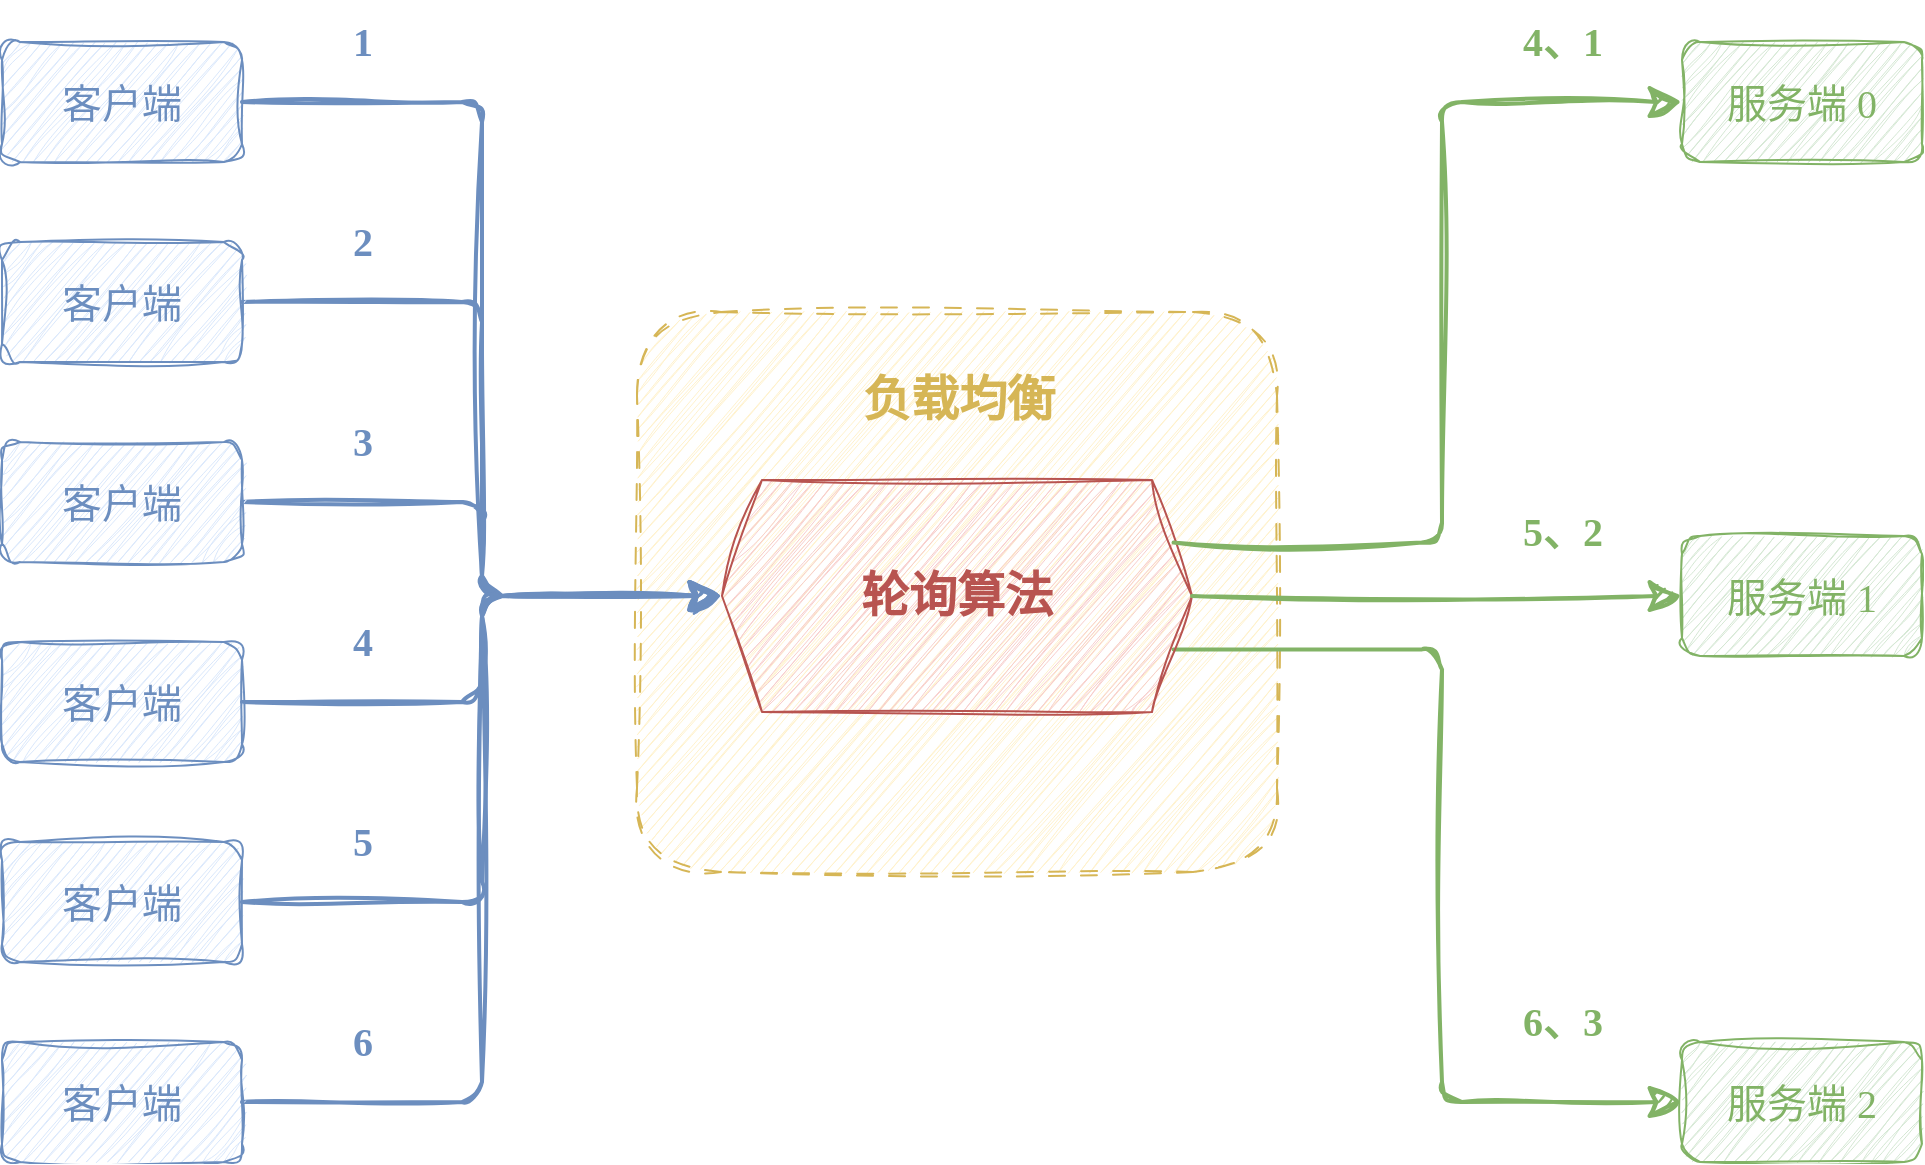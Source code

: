 <mxfile compressed="true" version="22.0.3" type="device" pages="14"><diagram name="轮询" id="NG3mP-Kk4H4UO4CniNh_"><mxGraphModel dx="2607" dy="1553" grid="1" gridSize="10" guides="1" tooltips="1" connect="1" arrows="1" fold="1" page="1" pageScale="1" pageWidth="1169" pageHeight="827" math="0" shadow="0"><root><mxCell id="1UGXh534aXju0ZM9RP1Y-0"/><mxCell id="1UGXh534aXju0ZM9RP1Y-1" parent="1UGXh534aXju0ZM9RP1Y-0"/><mxCell id="1UGXh534aXju0ZM9RP1Y-2" value="" style="rounded=1;whiteSpace=wrap;html=1;sketch=1;hachureGap=4;jiggle=2;curveFitting=1;fontFamily=Comic Sans MS;fontSize=20;fillColor=#fff2cc;strokeColor=#d6b656;dashed=1;dashPattern=8 8;" parent="1UGXh534aXju0ZM9RP1Y-1" vertex="1"><mxGeometry x="437.5" y="256" width="320" height="280" as="geometry"/></mxCell><mxCell id="1UGXh534aXju0ZM9RP1Y-3" style="edgeStyle=orthogonalEdgeStyle;sketch=1;hachureGap=4;jiggle=2;curveFitting=1;orthogonalLoop=1;jettySize=auto;html=1;exitX=1;exitY=0.5;exitDx=0;exitDy=0;entryX=0;entryY=0.5;entryDx=0;entryDy=0;fontFamily=Comic Sans MS;fontSize=16;fillColor=#dae8fc;strokeColor=#6c8ebf;rounded=1;strokeWidth=2;targetPerimeterSpacing=0;endSize=12;startSize=12;" parent="1UGXh534aXju0ZM9RP1Y-1" source="1UGXh534aXju0ZM9RP1Y-4" target="1UGXh534aXju0ZM9RP1Y-15" edge="1"><mxGeometry relative="1" as="geometry"><Array as="points"><mxPoint x="360" y="151"/><mxPoint x="360" y="398"/></Array></mxGeometry></mxCell><mxCell id="1UGXh534aXju0ZM9RP1Y-4" value="客户端" style="rounded=1;whiteSpace=wrap;html=1;sketch=1;hachureGap=4;jiggle=2;curveFitting=1;fontFamily=Comic Sans MS;fontSize=20;fillColor=#dae8fc;strokeColor=#6c8ebf;fontColor=#6C8EBF;" parent="1UGXh534aXju0ZM9RP1Y-1" vertex="1"><mxGeometry x="120" y="121" width="120" height="60" as="geometry"/></mxCell><mxCell id="1UGXh534aXju0ZM9RP1Y-5" style="edgeStyle=orthogonalEdgeStyle;sketch=1;hachureGap=4;jiggle=2;curveFitting=1;orthogonalLoop=1;jettySize=auto;html=1;exitX=1;exitY=0.5;exitDx=0;exitDy=0;entryX=0;entryY=0.5;entryDx=0;entryDy=0;fontFamily=Comic Sans MS;fontSize=16;fillColor=#dae8fc;strokeColor=#6c8ebf;rounded=1;strokeWidth=2;targetPerimeterSpacing=0;endSize=12;startSize=12;" parent="1UGXh534aXju0ZM9RP1Y-1" source="1UGXh534aXju0ZM9RP1Y-6" target="1UGXh534aXju0ZM9RP1Y-15" edge="1"><mxGeometry relative="1" as="geometry"><Array as="points"><mxPoint x="360" y="251"/><mxPoint x="360" y="398"/></Array></mxGeometry></mxCell><mxCell id="1UGXh534aXju0ZM9RP1Y-6" value="客户端" style="rounded=1;whiteSpace=wrap;html=1;sketch=1;hachureGap=4;jiggle=2;curveFitting=1;fontFamily=Comic Sans MS;fontSize=20;fillColor=#dae8fc;strokeColor=#6c8ebf;fontColor=#6C8EBF;" parent="1UGXh534aXju0ZM9RP1Y-1" vertex="1"><mxGeometry x="120" y="221" width="120" height="60" as="geometry"/></mxCell><mxCell id="1UGXh534aXju0ZM9RP1Y-7" style="edgeStyle=orthogonalEdgeStyle;sketch=1;hachureGap=4;jiggle=2;curveFitting=1;orthogonalLoop=1;jettySize=auto;html=1;fontFamily=Comic Sans MS;fontSize=16;fillColor=#dae8fc;strokeColor=#6c8ebf;rounded=1;strokeWidth=2;targetPerimeterSpacing=0;endSize=12;startSize=12;" parent="1UGXh534aXju0ZM9RP1Y-1" source="1UGXh534aXju0ZM9RP1Y-8" target="1UGXh534aXju0ZM9RP1Y-15" edge="1"><mxGeometry relative="1" as="geometry"><Array as="points"><mxPoint x="360" y="351"/><mxPoint x="360" y="398"/></Array></mxGeometry></mxCell><mxCell id="1UGXh534aXju0ZM9RP1Y-8" value="客户端" style="rounded=1;whiteSpace=wrap;html=1;sketch=1;hachureGap=4;jiggle=2;curveFitting=1;fontFamily=Comic Sans MS;fontSize=20;fillColor=#dae8fc;strokeColor=#6c8ebf;fontColor=#6C8EBF;" parent="1UGXh534aXju0ZM9RP1Y-1" vertex="1"><mxGeometry x="120" y="321" width="120" height="60" as="geometry"/></mxCell><mxCell id="1UGXh534aXju0ZM9RP1Y-9" style="edgeStyle=orthogonalEdgeStyle;sketch=1;hachureGap=4;jiggle=2;curveFitting=1;orthogonalLoop=1;jettySize=auto;html=1;fontFamily=Comic Sans MS;fontSize=16;fillColor=#dae8fc;strokeColor=#6c8ebf;rounded=1;strokeWidth=2;targetPerimeterSpacing=0;endSize=12;startSize=12;" parent="1UGXh534aXju0ZM9RP1Y-1" source="1UGXh534aXju0ZM9RP1Y-10" target="1UGXh534aXju0ZM9RP1Y-15" edge="1"><mxGeometry relative="1" as="geometry"><Array as="points"><mxPoint x="360" y="451"/><mxPoint x="360" y="398"/></Array></mxGeometry></mxCell><mxCell id="1UGXh534aXju0ZM9RP1Y-10" value="客户端" style="rounded=1;whiteSpace=wrap;html=1;sketch=1;hachureGap=4;jiggle=2;curveFitting=1;fontFamily=Comic Sans MS;fontSize=20;fillColor=#dae8fc;strokeColor=#6c8ebf;fontColor=#6C8EBF;" parent="1UGXh534aXju0ZM9RP1Y-1" vertex="1"><mxGeometry x="120" y="421" width="120" height="60" as="geometry"/></mxCell><mxCell id="1UGXh534aXju0ZM9RP1Y-11" style="edgeStyle=orthogonalEdgeStyle;sketch=1;hachureGap=4;jiggle=2;curveFitting=1;orthogonalLoop=1;jettySize=auto;html=1;exitX=1;exitY=0.5;exitDx=0;exitDy=0;entryX=0;entryY=0.5;entryDx=0;entryDy=0;fontFamily=Comic Sans MS;fontSize=16;fillColor=#dae8fc;strokeColor=#6c8ebf;rounded=1;strokeWidth=2;targetPerimeterSpacing=0;endSize=12;startSize=12;" parent="1UGXh534aXju0ZM9RP1Y-1" source="1UGXh534aXju0ZM9RP1Y-12" target="1UGXh534aXju0ZM9RP1Y-15" edge="1"><mxGeometry relative="1" as="geometry"><Array as="points"><mxPoint x="360" y="551"/><mxPoint x="360" y="398"/></Array></mxGeometry></mxCell><mxCell id="1UGXh534aXju0ZM9RP1Y-12" value="客户端" style="rounded=1;whiteSpace=wrap;html=1;sketch=1;hachureGap=4;jiggle=2;curveFitting=1;fontFamily=Comic Sans MS;fontSize=20;fillColor=#dae8fc;strokeColor=#6c8ebf;fontColor=#6C8EBF;" parent="1UGXh534aXju0ZM9RP1Y-1" vertex="1"><mxGeometry x="120" y="521" width="120" height="60" as="geometry"/></mxCell><mxCell id="1UGXh534aXju0ZM9RP1Y-13" style="edgeStyle=orthogonalEdgeStyle;sketch=1;hachureGap=4;jiggle=2;curveFitting=1;orthogonalLoop=1;jettySize=auto;html=1;exitX=1;exitY=0.5;exitDx=0;exitDy=0;entryX=0;entryY=0.5;entryDx=0;entryDy=0;fontFamily=Comic Sans MS;fontSize=16;fillColor=#dae8fc;strokeColor=#6c8ebf;rounded=1;strokeWidth=2;targetPerimeterSpacing=0;endSize=12;startSize=12;" parent="1UGXh534aXju0ZM9RP1Y-1" source="1UGXh534aXju0ZM9RP1Y-14" target="1UGXh534aXju0ZM9RP1Y-15" edge="1"><mxGeometry relative="1" as="geometry"><Array as="points"><mxPoint x="360" y="651"/><mxPoint x="360" y="398"/></Array></mxGeometry></mxCell><mxCell id="1UGXh534aXju0ZM9RP1Y-14" value="客户端" style="rounded=1;whiteSpace=wrap;html=1;sketch=1;hachureGap=4;jiggle=2;curveFitting=1;fontFamily=Comic Sans MS;fontSize=20;fillColor=#dae8fc;strokeColor=#6c8ebf;fontColor=#6C8EBF;" parent="1UGXh534aXju0ZM9RP1Y-1" vertex="1"><mxGeometry x="120" y="621" width="120" height="60" as="geometry"/></mxCell><mxCell id="Kcope7XNB3GC3EKkccvP-1" style="edgeStyle=orthogonalEdgeStyle;rounded=1;sketch=1;hachureGap=4;jiggle=2;curveFitting=1;orthogonalLoop=1;jettySize=auto;html=1;exitX=1;exitY=0.75;exitDx=0;exitDy=0;entryX=0;entryY=0.5;entryDx=0;entryDy=0;fontFamily=Architects Daughter;fontSource=https%3A%2F%2Ffonts.googleapis.com%2Fcss%3Ffamily%3DArchitects%2BDaughter;fontSize=16;fillColor=#d5e8d4;strokeColor=#82b366;strokeWidth=2;endSize=12;startSize=12;" edge="1" parent="1UGXh534aXju0ZM9RP1Y-1" source="1UGXh534aXju0ZM9RP1Y-15" target="Kcope7XNB3GC3EKkccvP-0"><mxGeometry relative="1" as="geometry"><Array as="points"><mxPoint x="840" y="425"/><mxPoint x="840" y="651"/></Array></mxGeometry></mxCell><mxCell id="1UGXh534aXju0ZM9RP1Y-15" value="轮询算法" style="shape=hexagon;perimeter=hexagonPerimeter2;whiteSpace=wrap;html=1;fixedSize=1;sketch=1;hachureGap=4;jiggle=2;curveFitting=1;fontFamily=Comic Sans MS;fontSize=24;fillColor=#f8cecc;strokeColor=#b85450;rounded=0;fontStyle=1;fontColor=#B85450;" parent="1UGXh534aXju0ZM9RP1Y-1" vertex="1"><mxGeometry x="480" y="340" width="235" height="116" as="geometry"/></mxCell><mxCell id="1UGXh534aXju0ZM9RP1Y-17" value="服务端 1" style="rounded=1;whiteSpace=wrap;html=1;sketch=1;hachureGap=4;jiggle=2;curveFitting=1;fontFamily=Comic Sans MS;fontSize=20;fillColor=#d5e8d4;strokeColor=#82b366;fontColor=#82B366;" parent="1UGXh534aXju0ZM9RP1Y-1" vertex="1"><mxGeometry x="960" y="368" width="120" height="60" as="geometry"/></mxCell><mxCell id="1UGXh534aXju0ZM9RP1Y-18" style="edgeStyle=orthogonalEdgeStyle;rounded=1;sketch=1;hachureGap=4;jiggle=2;curveFitting=1;orthogonalLoop=1;jettySize=auto;html=1;exitX=1;exitY=0.5;exitDx=0;exitDy=0;entryX=0;entryY=0.5;entryDx=0;entryDy=0;fontFamily=Comic Sans MS;fontSize=16;fillColor=#d5e8d4;strokeColor=#82b366;strokeWidth=2;targetPerimeterSpacing=0;endSize=12;startSize=12;" parent="1UGXh534aXju0ZM9RP1Y-1" source="1UGXh534aXju0ZM9RP1Y-15" target="1UGXh534aXju0ZM9RP1Y-17" edge="1"><mxGeometry relative="1" as="geometry"><mxPoint x="704.999" y="418.182" as="sourcePoint"/></mxGeometry></mxCell><mxCell id="1UGXh534aXju0ZM9RP1Y-19" value="服务端 0" style="rounded=1;whiteSpace=wrap;html=1;sketch=1;hachureGap=4;jiggle=2;curveFitting=1;fontFamily=Comic Sans MS;fontSize=20;fillColor=#d5e8d4;strokeColor=#82b366;fontColor=#82B366;" parent="1UGXh534aXju0ZM9RP1Y-1" vertex="1"><mxGeometry x="960" y="121" width="120" height="60" as="geometry"/></mxCell><mxCell id="1UGXh534aXju0ZM9RP1Y-20" style="edgeStyle=orthogonalEdgeStyle;rounded=1;sketch=1;hachureGap=4;jiggle=2;curveFitting=1;orthogonalLoop=1;jettySize=auto;html=1;entryX=0;entryY=0.5;entryDx=0;entryDy=0;fontFamily=Comic Sans MS;fontSize=16;fillColor=#d5e8d4;strokeColor=#82b366;strokeWidth=2;targetPerimeterSpacing=0;endSize=12;startSize=12;exitX=1;exitY=0.25;exitDx=0;exitDy=0;" parent="1UGXh534aXju0ZM9RP1Y-1" source="1UGXh534aXju0ZM9RP1Y-15" target="1UGXh534aXju0ZM9RP1Y-19" edge="1"><mxGeometry relative="1" as="geometry"><mxPoint x="720" y="380" as="sourcePoint"/><Array as="points"><mxPoint x="840" y="371"/><mxPoint x="840" y="151"/></Array></mxGeometry></mxCell><mxCell id="1UGXh534aXju0ZM9RP1Y-21" value="1" style="text;html=1;align=center;verticalAlign=middle;resizable=0;points=[];autosize=1;strokeColor=none;fillColor=none;fontSize=20;fontFamily=Comic Sans MS;fontStyle=1;fontColor=#6C8EBF;" parent="1UGXh534aXju0ZM9RP1Y-1" vertex="1"><mxGeometry x="280" y="100" width="40" height="40" as="geometry"/></mxCell><mxCell id="1UGXh534aXju0ZM9RP1Y-22" value="2" style="text;html=1;align=center;verticalAlign=middle;resizable=0;points=[];autosize=1;strokeColor=none;fillColor=none;fontSize=20;fontFamily=Comic Sans MS;fontStyle=1;fontColor=#6C8EBF;" parent="1UGXh534aXju0ZM9RP1Y-1" vertex="1"><mxGeometry x="280" y="200" width="40" height="40" as="geometry"/></mxCell><mxCell id="1UGXh534aXju0ZM9RP1Y-23" value="3" style="text;html=1;align=center;verticalAlign=middle;resizable=0;points=[];autosize=1;strokeColor=none;fillColor=none;fontSize=20;fontFamily=Comic Sans MS;fontStyle=1;fontColor=#6C8EBF;" parent="1UGXh534aXju0ZM9RP1Y-1" vertex="1"><mxGeometry x="280" y="300" width="40" height="40" as="geometry"/></mxCell><mxCell id="1UGXh534aXju0ZM9RP1Y-24" value="4" style="text;html=1;align=center;verticalAlign=middle;resizable=0;points=[];autosize=1;strokeColor=none;fillColor=none;fontSize=20;fontFamily=Comic Sans MS;fontStyle=1;fontColor=#6C8EBF;" parent="1UGXh534aXju0ZM9RP1Y-1" vertex="1"><mxGeometry x="280" y="400" width="40" height="40" as="geometry"/></mxCell><mxCell id="1UGXh534aXju0ZM9RP1Y-25" value="5" style="text;html=1;align=center;verticalAlign=middle;resizable=0;points=[];autosize=1;strokeColor=none;fillColor=none;fontSize=20;fontFamily=Comic Sans MS;fontStyle=1;fontColor=#6C8EBF;" parent="1UGXh534aXju0ZM9RP1Y-1" vertex="1"><mxGeometry x="280" y="500" width="40" height="40" as="geometry"/></mxCell><mxCell id="1UGXh534aXju0ZM9RP1Y-26" value="6" style="text;html=1;align=center;verticalAlign=middle;resizable=0;points=[];autosize=1;strokeColor=none;fillColor=none;fontSize=20;fontFamily=Comic Sans MS;fontStyle=1;fontColor=#6C8EBF;" parent="1UGXh534aXju0ZM9RP1Y-1" vertex="1"><mxGeometry x="280" y="600" width="40" height="40" as="geometry"/></mxCell><mxCell id="1UGXh534aXju0ZM9RP1Y-27" value="4、1" style="text;html=1;align=center;verticalAlign=middle;resizable=0;points=[];autosize=1;strokeColor=none;fillColor=none;fontSize=20;fontFamily=Comic Sans MS;fontStyle=1;fontColor=#82B366;" parent="1UGXh534aXju0ZM9RP1Y-1" vertex="1"><mxGeometry x="865" y="100" width="70" height="40" as="geometry"/></mxCell><mxCell id="1UGXh534aXju0ZM9RP1Y-28" value="5、2" style="text;html=1;align=center;verticalAlign=middle;resizable=0;points=[];autosize=1;strokeColor=none;fillColor=none;fontSize=20;fontFamily=Comic Sans MS;fontStyle=1;fontColor=#82B366;" parent="1UGXh534aXju0ZM9RP1Y-1" vertex="1"><mxGeometry x="865" y="345" width="70" height="40" as="geometry"/></mxCell><mxCell id="c5eurnVaeq_u364vwQ-8-0" value="负载均衡" style="text;html=1;align=center;verticalAlign=middle;resizable=0;points=[];autosize=1;strokeColor=none;fillColor=none;fontSize=24;fontFamily=Comic Sans MS;fontStyle=1;fontColor=#D6B656;" parent="1UGXh534aXju0ZM9RP1Y-1" vertex="1"><mxGeometry x="537.5" y="280" width="120" height="40" as="geometry"/></mxCell><mxCell id="Kcope7XNB3GC3EKkccvP-0" value="服务端 2" style="rounded=1;whiteSpace=wrap;html=1;sketch=1;hachureGap=4;jiggle=2;curveFitting=1;fontFamily=Comic Sans MS;fontSize=20;fillColor=#d5e8d4;strokeColor=#82b366;fontColor=#82B366;" vertex="1" parent="1UGXh534aXju0ZM9RP1Y-1"><mxGeometry x="960" y="621" width="120" height="60" as="geometry"/></mxCell><mxCell id="Kcope7XNB3GC3EKkccvP-2" value="6、3" style="text;html=1;align=center;verticalAlign=middle;resizable=0;points=[];autosize=1;strokeColor=none;fillColor=none;fontSize=20;fontFamily=Comic Sans MS;fontStyle=1;fontColor=#82B366;" vertex="1" parent="1UGXh534aXju0ZM9RP1Y-1"><mxGeometry x="865" y="590" width="70" height="40" as="geometry"/></mxCell></root></mxGraphModel></diagram><diagram name="随机" id="1k5K8T7KuZr7qoYAAl2f"><mxGraphModel dx="2049" dy="1220" grid="1" gridSize="10" guides="1" tooltips="1" connect="1" arrows="1" fold="1" page="1" pageScale="1" pageWidth="1169" pageHeight="827" math="0" shadow="0"><root><mxCell id="q57wbb7YSaeZxINrqvVN-0"/><mxCell id="q57wbb7YSaeZxINrqvVN-1" parent="q57wbb7YSaeZxINrqvVN-0"/><mxCell id="q57wbb7YSaeZxINrqvVN-2" value="" style="rounded=1;whiteSpace=wrap;html=1;sketch=1;hachureGap=4;jiggle=2;curveFitting=1;fontFamily=Comic Sans MS;fontSize=20;fillColor=#fff2cc;strokeColor=#d6b656;dashed=1;dashPattern=8 8;" parent="q57wbb7YSaeZxINrqvVN-1" vertex="1"><mxGeometry x="437.5" y="256" width="320" height="280" as="geometry"/></mxCell><mxCell id="q57wbb7YSaeZxINrqvVN-3" style="edgeStyle=orthogonalEdgeStyle;sketch=1;hachureGap=4;jiggle=2;curveFitting=1;orthogonalLoop=1;jettySize=auto;html=1;exitX=1;exitY=0.5;exitDx=0;exitDy=0;entryX=0;entryY=0.5;entryDx=0;entryDy=0;fontFamily=Comic Sans MS;fontSize=16;fillColor=#dae8fc;strokeColor=#6c8ebf;rounded=1;strokeWidth=2;targetPerimeterSpacing=0;endSize=12;startSize=12;" parent="q57wbb7YSaeZxINrqvVN-1" source="q57wbb7YSaeZxINrqvVN-4" target="q57wbb7YSaeZxINrqvVN-15" edge="1"><mxGeometry relative="1" as="geometry"><Array as="points"><mxPoint x="360" y="151"/><mxPoint x="360" y="398"/></Array></mxGeometry></mxCell><mxCell id="q57wbb7YSaeZxINrqvVN-4" value="客户端" style="rounded=1;whiteSpace=wrap;html=1;sketch=1;hachureGap=4;jiggle=2;curveFitting=1;fontFamily=Comic Sans MS;fontSize=20;fillColor=#dae8fc;strokeColor=#6c8ebf;fontColor=#6C8EBF;" parent="q57wbb7YSaeZxINrqvVN-1" vertex="1"><mxGeometry x="120" y="121" width="120" height="60" as="geometry"/></mxCell><mxCell id="q57wbb7YSaeZxINrqvVN-5" style="edgeStyle=orthogonalEdgeStyle;sketch=1;hachureGap=4;jiggle=2;curveFitting=1;orthogonalLoop=1;jettySize=auto;html=1;exitX=1;exitY=0.5;exitDx=0;exitDy=0;entryX=0;entryY=0.5;entryDx=0;entryDy=0;fontFamily=Comic Sans MS;fontSize=16;fillColor=#dae8fc;strokeColor=#6c8ebf;rounded=1;strokeWidth=2;targetPerimeterSpacing=0;endSize=12;startSize=12;" parent="q57wbb7YSaeZxINrqvVN-1" source="q57wbb7YSaeZxINrqvVN-6" target="q57wbb7YSaeZxINrqvVN-15" edge="1"><mxGeometry relative="1" as="geometry"><Array as="points"><mxPoint x="360" y="251"/><mxPoint x="360" y="398"/></Array></mxGeometry></mxCell><mxCell id="q57wbb7YSaeZxINrqvVN-6" value="客户端" style="rounded=1;whiteSpace=wrap;html=1;sketch=1;hachureGap=4;jiggle=2;curveFitting=1;fontFamily=Comic Sans MS;fontSize=20;fillColor=#dae8fc;strokeColor=#6c8ebf;fontColor=#6C8EBF;" parent="q57wbb7YSaeZxINrqvVN-1" vertex="1"><mxGeometry x="120" y="221" width="120" height="60" as="geometry"/></mxCell><mxCell id="q57wbb7YSaeZxINrqvVN-7" style="edgeStyle=orthogonalEdgeStyle;sketch=1;hachureGap=4;jiggle=2;curveFitting=1;orthogonalLoop=1;jettySize=auto;html=1;fontFamily=Comic Sans MS;fontSize=16;fillColor=#dae8fc;strokeColor=#6c8ebf;rounded=1;strokeWidth=2;targetPerimeterSpacing=0;endSize=12;startSize=12;" parent="q57wbb7YSaeZxINrqvVN-1" source="q57wbb7YSaeZxINrqvVN-8" target="q57wbb7YSaeZxINrqvVN-15" edge="1"><mxGeometry relative="1" as="geometry"><Array as="points"><mxPoint x="360" y="351"/><mxPoint x="360" y="398"/></Array></mxGeometry></mxCell><mxCell id="q57wbb7YSaeZxINrqvVN-8" value="客户端" style="rounded=1;whiteSpace=wrap;html=1;sketch=1;hachureGap=4;jiggle=2;curveFitting=1;fontFamily=Comic Sans MS;fontSize=20;fillColor=#dae8fc;strokeColor=#6c8ebf;fontColor=#6C8EBF;" parent="q57wbb7YSaeZxINrqvVN-1" vertex="1"><mxGeometry x="120" y="321" width="120" height="60" as="geometry"/></mxCell><mxCell id="q57wbb7YSaeZxINrqvVN-9" style="edgeStyle=orthogonalEdgeStyle;sketch=1;hachureGap=4;jiggle=2;curveFitting=1;orthogonalLoop=1;jettySize=auto;html=1;fontFamily=Comic Sans MS;fontSize=16;fillColor=#dae8fc;strokeColor=#6c8ebf;rounded=1;strokeWidth=2;targetPerimeterSpacing=0;endSize=12;startSize=12;" parent="q57wbb7YSaeZxINrqvVN-1" source="q57wbb7YSaeZxINrqvVN-10" target="q57wbb7YSaeZxINrqvVN-15" edge="1"><mxGeometry relative="1" as="geometry"><Array as="points"><mxPoint x="360" y="451"/><mxPoint x="360" y="398"/></Array></mxGeometry></mxCell><mxCell id="q57wbb7YSaeZxINrqvVN-10" value="客户端" style="rounded=1;whiteSpace=wrap;html=1;sketch=1;hachureGap=4;jiggle=2;curveFitting=1;fontFamily=Comic Sans MS;fontSize=20;fillColor=#dae8fc;strokeColor=#6c8ebf;fontColor=#6C8EBF;" parent="q57wbb7YSaeZxINrqvVN-1" vertex="1"><mxGeometry x="120" y="421" width="120" height="60" as="geometry"/></mxCell><mxCell id="q57wbb7YSaeZxINrqvVN-11" style="edgeStyle=orthogonalEdgeStyle;sketch=1;hachureGap=4;jiggle=2;curveFitting=1;orthogonalLoop=1;jettySize=auto;html=1;exitX=1;exitY=0.5;exitDx=0;exitDy=0;entryX=0;entryY=0.5;entryDx=0;entryDy=0;fontFamily=Comic Sans MS;fontSize=16;fillColor=#dae8fc;strokeColor=#6c8ebf;rounded=1;strokeWidth=2;targetPerimeterSpacing=0;endSize=12;startSize=12;" parent="q57wbb7YSaeZxINrqvVN-1" source="q57wbb7YSaeZxINrqvVN-12" target="q57wbb7YSaeZxINrqvVN-15" edge="1"><mxGeometry relative="1" as="geometry"><Array as="points"><mxPoint x="360" y="551"/><mxPoint x="360" y="398"/></Array></mxGeometry></mxCell><mxCell id="q57wbb7YSaeZxINrqvVN-12" value="客户端" style="rounded=1;whiteSpace=wrap;html=1;sketch=1;hachureGap=4;jiggle=2;curveFitting=1;fontFamily=Comic Sans MS;fontSize=20;fillColor=#dae8fc;strokeColor=#6c8ebf;fontColor=#6C8EBF;" parent="q57wbb7YSaeZxINrqvVN-1" vertex="1"><mxGeometry x="120" y="521" width="120" height="60" as="geometry"/></mxCell><mxCell id="q57wbb7YSaeZxINrqvVN-13" style="edgeStyle=orthogonalEdgeStyle;sketch=1;hachureGap=4;jiggle=2;curveFitting=1;orthogonalLoop=1;jettySize=auto;html=1;exitX=1;exitY=0.5;exitDx=0;exitDy=0;entryX=0;entryY=0.5;entryDx=0;entryDy=0;fontFamily=Comic Sans MS;fontSize=16;fillColor=#dae8fc;strokeColor=#6c8ebf;rounded=1;strokeWidth=2;targetPerimeterSpacing=0;endSize=12;startSize=12;" parent="q57wbb7YSaeZxINrqvVN-1" source="q57wbb7YSaeZxINrqvVN-14" target="q57wbb7YSaeZxINrqvVN-15" edge="1"><mxGeometry relative="1" as="geometry"><Array as="points"><mxPoint x="360" y="651"/><mxPoint x="360" y="398"/></Array></mxGeometry></mxCell><mxCell id="q57wbb7YSaeZxINrqvVN-14" value="客户端" style="rounded=1;whiteSpace=wrap;html=1;sketch=1;hachureGap=4;jiggle=2;curveFitting=1;fontFamily=Comic Sans MS;fontSize=20;fillColor=#dae8fc;strokeColor=#6c8ebf;fontColor=#6C8EBF;" parent="q57wbb7YSaeZxINrqvVN-1" vertex="1"><mxGeometry x="120" y="621" width="120" height="60" as="geometry"/></mxCell><mxCell id="uo3FbdVmzJD3Zys3UV57-1" style="edgeStyle=orthogonalEdgeStyle;rounded=1;sketch=1;hachureGap=4;jiggle=2;curveFitting=1;orthogonalLoop=1;jettySize=auto;html=1;exitX=1;exitY=0.75;exitDx=0;exitDy=0;entryX=0;entryY=0.5;entryDx=0;entryDy=0;fontFamily=Architects Daughter;fontSource=https%3A%2F%2Ffonts.googleapis.com%2Fcss%3Ffamily%3DArchitects%2BDaughter;fontSize=16;fillColor=#d5e8d4;strokeColor=#82b366;strokeWidth=2;endSize=12;startSize=12;" edge="1" parent="q57wbb7YSaeZxINrqvVN-1" source="q57wbb7YSaeZxINrqvVN-15" target="uo3FbdVmzJD3Zys3UV57-0"><mxGeometry relative="1" as="geometry"><Array as="points"><mxPoint x="840" y="425"/><mxPoint x="840" y="650"/></Array></mxGeometry></mxCell><mxCell id="q57wbb7YSaeZxINrqvVN-15" value="随机算法" style="shape=hexagon;perimeter=hexagonPerimeter2;whiteSpace=wrap;html=1;fixedSize=1;sketch=1;hachureGap=4;jiggle=2;curveFitting=1;fontFamily=Comic Sans MS;fontSize=24;fillColor=#f8cecc;strokeColor=#b85450;rounded=0;fontStyle=1;fontColor=#B85450;" parent="q57wbb7YSaeZxINrqvVN-1" vertex="1"><mxGeometry x="480" y="340" width="235" height="116" as="geometry"/></mxCell><mxCell id="q57wbb7YSaeZxINrqvVN-16" value="负载均衡" style="text;html=1;align=center;verticalAlign=middle;resizable=0;points=[];autosize=1;strokeColor=none;fillColor=none;fontSize=24;fontFamily=Comic Sans MS;fontStyle=1;fontColor=#D6B656;" parent="q57wbb7YSaeZxINrqvVN-1" vertex="1"><mxGeometry x="537.5" y="280" width="120" height="40" as="geometry"/></mxCell><mxCell id="q57wbb7YSaeZxINrqvVN-17" value="服务端 1" style="rounded=1;whiteSpace=wrap;html=1;sketch=1;hachureGap=4;jiggle=2;curveFitting=1;fontFamily=Comic Sans MS;fontSize=20;fillColor=#d5e8d4;strokeColor=#82b366;fontColor=#82B366;" parent="q57wbb7YSaeZxINrqvVN-1" vertex="1"><mxGeometry x="960" y="368" width="120" height="60" as="geometry"/></mxCell><mxCell id="q57wbb7YSaeZxINrqvVN-18" style="edgeStyle=orthogonalEdgeStyle;rounded=1;sketch=1;hachureGap=4;jiggle=2;curveFitting=1;orthogonalLoop=1;jettySize=auto;html=1;exitX=1;exitY=0.5;exitDx=0;exitDy=0;entryX=0;entryY=0.5;entryDx=0;entryDy=0;fontFamily=Comic Sans MS;fontSize=16;fillColor=#d5e8d4;strokeColor=#82b366;strokeWidth=2;targetPerimeterSpacing=0;endSize=12;startSize=12;" parent="q57wbb7YSaeZxINrqvVN-1" source="q57wbb7YSaeZxINrqvVN-15" target="q57wbb7YSaeZxINrqvVN-17" edge="1"><mxGeometry relative="1" as="geometry"><mxPoint x="704.999" y="418.182" as="sourcePoint"/></mxGeometry></mxCell><mxCell id="q57wbb7YSaeZxINrqvVN-19" value="服务端 0" style="rounded=1;whiteSpace=wrap;html=1;sketch=1;hachureGap=4;jiggle=2;curveFitting=1;fontFamily=Comic Sans MS;fontSize=20;fillColor=#d5e8d4;strokeColor=#82b366;fontColor=#82B366;" parent="q57wbb7YSaeZxINrqvVN-1" vertex="1"><mxGeometry x="960" y="121" width="120" height="60" as="geometry"/></mxCell><mxCell id="q57wbb7YSaeZxINrqvVN-20" style="edgeStyle=orthogonalEdgeStyle;rounded=1;sketch=1;hachureGap=4;jiggle=2;curveFitting=1;orthogonalLoop=1;jettySize=auto;html=1;exitX=1;exitY=0.25;exitDx=0;exitDy=0;entryX=0;entryY=0.5;entryDx=0;entryDy=0;fontFamily=Comic Sans MS;fontSize=16;fillColor=#d5e8d4;strokeColor=#82b366;strokeWidth=2;targetPerimeterSpacing=0;endSize=12;startSize=12;" parent="q57wbb7YSaeZxINrqvVN-1" source="q57wbb7YSaeZxINrqvVN-15" target="q57wbb7YSaeZxINrqvVN-19" edge="1"><mxGeometry relative="1" as="geometry"><mxPoint x="704.999" y="381.818" as="sourcePoint"/><Array as="points"><mxPoint x="840" y="371"/><mxPoint x="840" y="151"/></Array></mxGeometry></mxCell><mxCell id="q57wbb7YSaeZxINrqvVN-21" value="1" style="text;html=1;align=center;verticalAlign=middle;resizable=0;points=[];autosize=1;strokeColor=none;fillColor=none;fontSize=20;fontFamily=Comic Sans MS;fontStyle=1;fontColor=#6C8EBF;" parent="q57wbb7YSaeZxINrqvVN-1" vertex="1"><mxGeometry x="280" y="100" width="40" height="40" as="geometry"/></mxCell><mxCell id="q57wbb7YSaeZxINrqvVN-22" value="2" style="text;html=1;align=center;verticalAlign=middle;resizable=0;points=[];autosize=1;strokeColor=none;fillColor=none;fontSize=20;fontFamily=Comic Sans MS;fontStyle=1;fontColor=#6C8EBF;" parent="q57wbb7YSaeZxINrqvVN-1" vertex="1"><mxGeometry x="280" y="200" width="40" height="40" as="geometry"/></mxCell><mxCell id="q57wbb7YSaeZxINrqvVN-23" value="3" style="text;html=1;align=center;verticalAlign=middle;resizable=0;points=[];autosize=1;strokeColor=none;fillColor=none;fontSize=20;fontFamily=Comic Sans MS;fontStyle=1;fontColor=#6C8EBF;" parent="q57wbb7YSaeZxINrqvVN-1" vertex="1"><mxGeometry x="280" y="300" width="40" height="40" as="geometry"/></mxCell><mxCell id="q57wbb7YSaeZxINrqvVN-24" value="4" style="text;html=1;align=center;verticalAlign=middle;resizable=0;points=[];autosize=1;strokeColor=none;fillColor=none;fontSize=20;fontFamily=Comic Sans MS;fontStyle=1;fontColor=#6C8EBF;" parent="q57wbb7YSaeZxINrqvVN-1" vertex="1"><mxGeometry x="280" y="400" width="40" height="40" as="geometry"/></mxCell><mxCell id="q57wbb7YSaeZxINrqvVN-25" value="5" style="text;html=1;align=center;verticalAlign=middle;resizable=0;points=[];autosize=1;strokeColor=none;fillColor=none;fontSize=20;fontFamily=Comic Sans MS;fontStyle=1;fontColor=#6C8EBF;" parent="q57wbb7YSaeZxINrqvVN-1" vertex="1"><mxGeometry x="280" y="500" width="40" height="40" as="geometry"/></mxCell><mxCell id="q57wbb7YSaeZxINrqvVN-26" value="6" style="text;html=1;align=center;verticalAlign=middle;resizable=0;points=[];autosize=1;strokeColor=none;fillColor=none;fontSize=20;fontFamily=Comic Sans MS;fontStyle=1;fontColor=#6C8EBF;" parent="q57wbb7YSaeZxINrqvVN-1" vertex="1"><mxGeometry x="280" y="600" width="40" height="40" as="geometry"/></mxCell><mxCell id="q57wbb7YSaeZxINrqvVN-27" value="5、1" style="text;html=1;align=center;verticalAlign=middle;resizable=0;points=[];autosize=1;strokeColor=none;fillColor=none;fontSize=20;fontFamily=Comic Sans MS;fontStyle=1;fontColor=#82B366;" parent="q57wbb7YSaeZxINrqvVN-1" vertex="1"><mxGeometry x="865" y="100" width="70" height="40" as="geometry"/></mxCell><mxCell id="q57wbb7YSaeZxINrqvVN-28" value="6、3" style="text;html=1;align=center;verticalAlign=middle;resizable=0;points=[];autosize=1;strokeColor=none;fillColor=none;fontSize=20;fontFamily=Comic Sans MS;fontStyle=1;fontColor=#82B366;" parent="q57wbb7YSaeZxINrqvVN-1" vertex="1"><mxGeometry x="865" y="590" width="70" height="40" as="geometry"/></mxCell><mxCell id="uo3FbdVmzJD3Zys3UV57-0" value="服务端 2" style="rounded=1;whiteSpace=wrap;html=1;sketch=1;hachureGap=4;jiggle=2;curveFitting=1;fontFamily=Comic Sans MS;fontSize=20;fillColor=#d5e8d4;strokeColor=#82b366;fontColor=#82B366;" vertex="1" parent="q57wbb7YSaeZxINrqvVN-1"><mxGeometry x="960" y="620" width="120" height="60" as="geometry"/></mxCell><mxCell id="uo3FbdVmzJD3Zys3UV57-2" value="4、2" style="text;html=1;align=center;verticalAlign=middle;resizable=0;points=[];autosize=1;strokeColor=none;fillColor=none;fontSize=20;fontFamily=Comic Sans MS;fontStyle=1;fontColor=#82B366;" vertex="1" parent="q57wbb7YSaeZxINrqvVN-1"><mxGeometry x="865" y="345" width="70" height="40" as="geometry"/></mxCell></root></mxGraphModel></diagram><diagram name="轮询/随机问题1" id="qgyKgRs29Cc91VcR2Q3e"><mxGraphModel dx="1434" dy="854" grid="1" gridSize="10" guides="1" tooltips="1" connect="1" arrows="1" fold="1" page="1" pageScale="1" pageWidth="1169" pageHeight="827" math="0" shadow="0"><root><mxCell id="cN3DgBdkL2LaOSPtYG2s-0"/><mxCell id="cN3DgBdkL2LaOSPtYG2s-1" parent="cN3DgBdkL2LaOSPtYG2s-0"/><mxCell id="cN3DgBdkL2LaOSPtYG2s-2" value="" style="rounded=1;whiteSpace=wrap;html=1;sketch=1;hachureGap=4;jiggle=2;curveFitting=1;fontFamily=Comic Sans MS;fontSize=20;fillColor=#fff2cc;strokeColor=#d6b656;dashed=1;dashPattern=8 8;" parent="cN3DgBdkL2LaOSPtYG2s-1" vertex="1"><mxGeometry x="437.5" y="256" width="320" height="280" as="geometry"/></mxCell><mxCell id="cN3DgBdkL2LaOSPtYG2s-3" style="edgeStyle=orthogonalEdgeStyle;sketch=1;hachureGap=4;jiggle=2;curveFitting=1;orthogonalLoop=1;jettySize=auto;html=1;exitX=1;exitY=0.5;exitDx=0;exitDy=0;entryX=0;entryY=0.5;entryDx=0;entryDy=0;fontFamily=Comic Sans MS;fontSize=16;fillColor=#dae8fc;strokeColor=#6c8ebf;rounded=1;strokeWidth=2;targetPerimeterSpacing=0;endSize=12;startSize=12;" parent="cN3DgBdkL2LaOSPtYG2s-1" source="cN3DgBdkL2LaOSPtYG2s-4" target="cN3DgBdkL2LaOSPtYG2s-15" edge="1"><mxGeometry relative="1" as="geometry"><Array as="points"><mxPoint x="360" y="151"/><mxPoint x="360" y="398"/></Array></mxGeometry></mxCell><mxCell id="cN3DgBdkL2LaOSPtYG2s-4" value="客户端" style="rounded=1;whiteSpace=wrap;html=1;sketch=1;hachureGap=4;jiggle=2;curveFitting=1;fontFamily=Comic Sans MS;fontSize=20;fillColor=#dae8fc;strokeColor=#6c8ebf;fontColor=#6C8EBF;" parent="cN3DgBdkL2LaOSPtYG2s-1" vertex="1"><mxGeometry x="120" y="121" width="120" height="60" as="geometry"/></mxCell><mxCell id="cN3DgBdkL2LaOSPtYG2s-5" style="edgeStyle=orthogonalEdgeStyle;sketch=1;hachureGap=4;jiggle=2;curveFitting=1;orthogonalLoop=1;jettySize=auto;html=1;exitX=1;exitY=0.5;exitDx=0;exitDy=0;entryX=0;entryY=0.5;entryDx=0;entryDy=0;fontFamily=Comic Sans MS;fontSize=16;fillColor=#dae8fc;strokeColor=#6c8ebf;rounded=1;strokeWidth=2;targetPerimeterSpacing=0;endSize=12;startSize=12;" parent="cN3DgBdkL2LaOSPtYG2s-1" source="cN3DgBdkL2LaOSPtYG2s-6" target="cN3DgBdkL2LaOSPtYG2s-15" edge="1"><mxGeometry relative="1" as="geometry"><Array as="points"><mxPoint x="360" y="251"/><mxPoint x="360" y="398"/></Array></mxGeometry></mxCell><mxCell id="cN3DgBdkL2LaOSPtYG2s-6" value="客户端" style="rounded=1;whiteSpace=wrap;html=1;sketch=1;hachureGap=4;jiggle=2;curveFitting=1;fontFamily=Comic Sans MS;fontSize=20;fillColor=#dae8fc;strokeColor=#6c8ebf;fontColor=#6C8EBF;" parent="cN3DgBdkL2LaOSPtYG2s-1" vertex="1"><mxGeometry x="120" y="221" width="120" height="60" as="geometry"/></mxCell><mxCell id="cN3DgBdkL2LaOSPtYG2s-7" style="edgeStyle=orthogonalEdgeStyle;sketch=1;hachureGap=4;jiggle=2;curveFitting=1;orthogonalLoop=1;jettySize=auto;html=1;fontFamily=Comic Sans MS;fontSize=16;fillColor=#dae8fc;strokeColor=#6c8ebf;rounded=1;strokeWidth=2;targetPerimeterSpacing=0;endSize=12;startSize=12;" parent="cN3DgBdkL2LaOSPtYG2s-1" source="cN3DgBdkL2LaOSPtYG2s-8" target="cN3DgBdkL2LaOSPtYG2s-15" edge="1"><mxGeometry relative="1" as="geometry"><Array as="points"><mxPoint x="360" y="351"/><mxPoint x="360" y="398"/></Array></mxGeometry></mxCell><mxCell id="cN3DgBdkL2LaOSPtYG2s-8" value="客户端" style="rounded=1;whiteSpace=wrap;html=1;sketch=1;hachureGap=4;jiggle=2;curveFitting=1;fontFamily=Comic Sans MS;fontSize=20;fillColor=#dae8fc;strokeColor=#6c8ebf;fontColor=#6C8EBF;" parent="cN3DgBdkL2LaOSPtYG2s-1" vertex="1"><mxGeometry x="120" y="321" width="120" height="60" as="geometry"/></mxCell><mxCell id="cN3DgBdkL2LaOSPtYG2s-9" style="edgeStyle=orthogonalEdgeStyle;sketch=1;hachureGap=4;jiggle=2;curveFitting=1;orthogonalLoop=1;jettySize=auto;html=1;fontFamily=Comic Sans MS;fontSize=16;fillColor=#dae8fc;strokeColor=#6c8ebf;rounded=1;strokeWidth=2;targetPerimeterSpacing=0;endSize=12;startSize=12;" parent="cN3DgBdkL2LaOSPtYG2s-1" source="cN3DgBdkL2LaOSPtYG2s-10" target="cN3DgBdkL2LaOSPtYG2s-15" edge="1"><mxGeometry relative="1" as="geometry"><Array as="points"><mxPoint x="360" y="451"/><mxPoint x="360" y="398"/></Array></mxGeometry></mxCell><mxCell id="cN3DgBdkL2LaOSPtYG2s-10" value="客户端" style="rounded=1;whiteSpace=wrap;html=1;sketch=1;hachureGap=4;jiggle=2;curveFitting=1;fontFamily=Comic Sans MS;fontSize=20;fillColor=#dae8fc;strokeColor=#6c8ebf;fontColor=#6C8EBF;" parent="cN3DgBdkL2LaOSPtYG2s-1" vertex="1"><mxGeometry x="120" y="421" width="120" height="60" as="geometry"/></mxCell><mxCell id="cN3DgBdkL2LaOSPtYG2s-11" style="edgeStyle=orthogonalEdgeStyle;sketch=1;hachureGap=4;jiggle=2;curveFitting=1;orthogonalLoop=1;jettySize=auto;html=1;exitX=1;exitY=0.5;exitDx=0;exitDy=0;entryX=0;entryY=0.5;entryDx=0;entryDy=0;fontFamily=Comic Sans MS;fontSize=16;fillColor=#dae8fc;strokeColor=#6c8ebf;rounded=1;strokeWidth=2;targetPerimeterSpacing=0;endSize=12;startSize=12;" parent="cN3DgBdkL2LaOSPtYG2s-1" source="cN3DgBdkL2LaOSPtYG2s-12" target="cN3DgBdkL2LaOSPtYG2s-15" edge="1"><mxGeometry relative="1" as="geometry"><Array as="points"><mxPoint x="360" y="551"/><mxPoint x="360" y="398"/></Array></mxGeometry></mxCell><mxCell id="cN3DgBdkL2LaOSPtYG2s-12" value="客户端" style="rounded=1;whiteSpace=wrap;html=1;sketch=1;hachureGap=4;jiggle=2;curveFitting=1;fontFamily=Comic Sans MS;fontSize=20;fillColor=#dae8fc;strokeColor=#6c8ebf;fontColor=#6C8EBF;" parent="cN3DgBdkL2LaOSPtYG2s-1" vertex="1"><mxGeometry x="120" y="521" width="120" height="60" as="geometry"/></mxCell><mxCell id="cN3DgBdkL2LaOSPtYG2s-13" style="edgeStyle=orthogonalEdgeStyle;sketch=1;hachureGap=4;jiggle=2;curveFitting=1;orthogonalLoop=1;jettySize=auto;html=1;exitX=1;exitY=0.5;exitDx=0;exitDy=0;entryX=0;entryY=0.5;entryDx=0;entryDy=0;fontFamily=Comic Sans MS;fontSize=16;fillColor=#dae8fc;strokeColor=#6c8ebf;rounded=1;strokeWidth=2;targetPerimeterSpacing=0;endSize=12;startSize=12;" parent="cN3DgBdkL2LaOSPtYG2s-1" source="cN3DgBdkL2LaOSPtYG2s-14" target="cN3DgBdkL2LaOSPtYG2s-15" edge="1"><mxGeometry relative="1" as="geometry"><Array as="points"><mxPoint x="360" y="651"/><mxPoint x="360" y="398"/></Array></mxGeometry></mxCell><mxCell id="cN3DgBdkL2LaOSPtYG2s-14" value="客户端" style="rounded=1;whiteSpace=wrap;html=1;sketch=1;hachureGap=4;jiggle=2;curveFitting=1;fontFamily=Comic Sans MS;fontSize=20;fillColor=#dae8fc;strokeColor=#6c8ebf;fontColor=#6C8EBF;" parent="cN3DgBdkL2LaOSPtYG2s-1" vertex="1"><mxGeometry x="120" y="621" width="120" height="60" as="geometry"/></mxCell><mxCell id="OwpBVoNkHrX86-QsvJLJ-1" style="edgeStyle=orthogonalEdgeStyle;rounded=1;sketch=1;hachureGap=4;jiggle=2;curveFitting=1;orthogonalLoop=1;jettySize=auto;html=1;exitX=1;exitY=0.75;exitDx=0;exitDy=0;entryX=0;entryY=0.5;entryDx=0;entryDy=0;fontFamily=Architects Daughter;fontSource=https%3A%2F%2Ffonts.googleapis.com%2Fcss%3Ffamily%3DArchitects%2BDaughter;fontSize=16;fillColor=#d5e8d4;strokeColor=#82b366;strokeWidth=2;endSize=12;startSize=12;" edge="1" parent="cN3DgBdkL2LaOSPtYG2s-1" source="cN3DgBdkL2LaOSPtYG2s-15" target="X5j5hpCtF_Gf46YZQ2ll-0"><mxGeometry relative="1" as="geometry"><Array as="points"><mxPoint x="833" y="425"/><mxPoint x="833" y="640"/></Array></mxGeometry></mxCell><mxCell id="cN3DgBdkL2LaOSPtYG2s-15" value="轮询/随机算法" style="shape=hexagon;perimeter=hexagonPerimeter2;whiteSpace=wrap;html=1;fixedSize=1;sketch=1;hachureGap=4;jiggle=2;curveFitting=1;fontFamily=Comic Sans MS;fontSize=24;fillColor=#f8cecc;strokeColor=#b85450;rounded=0;fontStyle=1;fontColor=#B85450;" parent="cN3DgBdkL2LaOSPtYG2s-1" vertex="1"><mxGeometry x="480" y="340" width="235" height="116" as="geometry"/></mxCell><mxCell id="cN3DgBdkL2LaOSPtYG2s-17" value="服务端 1" style="rounded=1;whiteSpace=wrap;html=1;sketch=1;hachureGap=4;jiggle=2;curveFitting=1;fontFamily=Comic Sans MS;fontSize=20;fillColor=#f8cecc;strokeColor=#b85450;fontColor=#B85450;" parent="cN3DgBdkL2LaOSPtYG2s-1" vertex="1"><mxGeometry x="960" y="368" width="120" height="60" as="geometry"/></mxCell><mxCell id="cN3DgBdkL2LaOSPtYG2s-18" style="rounded=1;sketch=1;hachureGap=4;jiggle=2;curveFitting=1;orthogonalLoop=1;jettySize=auto;html=1;exitX=1;exitY=0.5;exitDx=0;exitDy=0;entryX=0;entryY=0.5;entryDx=0;entryDy=0;fontFamily=Comic Sans MS;fontSize=16;fillColor=#f8cecc;strokeColor=#b85450;strokeWidth=2;targetPerimeterSpacing=0;endSize=12;startSize=12;dashed=1;dashPattern=8 8;" parent="cN3DgBdkL2LaOSPtYG2s-1" source="cN3DgBdkL2LaOSPtYG2s-15" target="cN3DgBdkL2LaOSPtYG2s-17" edge="1"><mxGeometry relative="1" as="geometry"><mxPoint x="704.999" y="418.182" as="sourcePoint"/></mxGeometry></mxCell><mxCell id="cN3DgBdkL2LaOSPtYG2s-19" value="服务端 0" style="rounded=1;whiteSpace=wrap;html=1;sketch=1;hachureGap=4;jiggle=2;curveFitting=1;fontFamily=Comic Sans MS;fontSize=20;fillColor=#d5e8d4;strokeColor=#82b366;fontColor=#82B366;" parent="cN3DgBdkL2LaOSPtYG2s-1" vertex="1"><mxGeometry x="970" y="130" width="120" height="60" as="geometry"/></mxCell><mxCell id="cN3DgBdkL2LaOSPtYG2s-20" style="edgeStyle=orthogonalEdgeStyle;rounded=1;sketch=1;hachureGap=4;jiggle=2;curveFitting=1;orthogonalLoop=1;jettySize=auto;html=1;exitX=1;exitY=0.25;exitDx=0;exitDy=0;entryX=0;entryY=0.5;entryDx=0;entryDy=0;fontFamily=Comic Sans MS;fontSize=16;fillColor=#d5e8d4;strokeColor=#82b366;strokeWidth=2;targetPerimeterSpacing=0;endSize=12;startSize=12;" parent="cN3DgBdkL2LaOSPtYG2s-1" source="cN3DgBdkL2LaOSPtYG2s-15" target="cN3DgBdkL2LaOSPtYG2s-19" edge="1"><mxGeometry relative="1" as="geometry"><mxPoint x="704.999" y="381.818" as="sourcePoint"/></mxGeometry></mxCell><mxCell id="cN3DgBdkL2LaOSPtYG2s-21" value="1" style="text;html=1;align=center;verticalAlign=middle;resizable=0;points=[];autosize=1;strokeColor=none;fillColor=none;fontSize=20;fontFamily=Comic Sans MS;fontStyle=1;fontColor=#6C8EBF;" parent="cN3DgBdkL2LaOSPtYG2s-1" vertex="1"><mxGeometry x="280" y="100" width="40" height="40" as="geometry"/></mxCell><mxCell id="cN3DgBdkL2LaOSPtYG2s-22" value="2" style="text;html=1;align=center;verticalAlign=middle;resizable=0;points=[];autosize=1;strokeColor=none;fillColor=none;fontSize=20;fontFamily=Comic Sans MS;fontStyle=1;fontColor=#6C8EBF;" parent="cN3DgBdkL2LaOSPtYG2s-1" vertex="1"><mxGeometry x="280" y="200" width="40" height="40" as="geometry"/></mxCell><mxCell id="cN3DgBdkL2LaOSPtYG2s-23" value="3" style="text;html=1;align=center;verticalAlign=middle;resizable=0;points=[];autosize=1;strokeColor=none;fillColor=none;fontSize=20;fontFamily=Comic Sans MS;fontStyle=1;fontColor=#6C8EBF;" parent="cN3DgBdkL2LaOSPtYG2s-1" vertex="1"><mxGeometry x="280" y="300" width="40" height="40" as="geometry"/></mxCell><mxCell id="cN3DgBdkL2LaOSPtYG2s-24" value="4" style="text;html=1;align=center;verticalAlign=middle;resizable=0;points=[];autosize=1;strokeColor=none;fillColor=none;fontSize=20;fontFamily=Comic Sans MS;fontStyle=1;fontColor=#6C8EBF;" parent="cN3DgBdkL2LaOSPtYG2s-1" vertex="1"><mxGeometry x="280" y="400" width="40" height="40" as="geometry"/></mxCell><mxCell id="cN3DgBdkL2LaOSPtYG2s-25" value="5" style="text;html=1;align=center;verticalAlign=middle;resizable=0;points=[];autosize=1;strokeColor=none;fillColor=none;fontSize=20;fontFamily=Comic Sans MS;fontStyle=1;fontColor=#6C8EBF;" parent="cN3DgBdkL2LaOSPtYG2s-1" vertex="1"><mxGeometry x="280" y="500" width="40" height="40" as="geometry"/></mxCell><mxCell id="cN3DgBdkL2LaOSPtYG2s-26" value="6" style="text;html=1;align=center;verticalAlign=middle;resizable=0;points=[];autosize=1;strokeColor=none;fillColor=none;fontSize=20;fontFamily=Comic Sans MS;fontStyle=1;fontColor=#6C8EBF;" parent="cN3DgBdkL2LaOSPtYG2s-1" vertex="1"><mxGeometry x="280" y="600" width="40" height="40" as="geometry"/></mxCell><mxCell id="cN3DgBdkL2LaOSPtYG2s-28" value="5、2" style="text;html=1;align=center;verticalAlign=middle;resizable=0;points=[];autosize=1;strokeColor=none;fillColor=none;fontSize=20;fontFamily=Comic Sans MS;fontStyle=1;fontColor=#B85450;" parent="cN3DgBdkL2LaOSPtYG2s-1" vertex="1"><mxGeometry x="865" y="350" width="70" height="40" as="geometry"/></mxCell><mxCell id="B4WzF8lTVsNGlv4i_w_q-0" value="" style="verticalLabelPosition=bottom;verticalAlign=top;html=1;shape=mxgraph.basic.flash;sketch=1;hachureGap=4;jiggle=2;curveFitting=1;fontFamily=Comic Sans MS;fontSize=20;aspect=fixed;fillColor=#ffe6cc;strokeColor=#d79b00;" parent="cN3DgBdkL2LaOSPtYG2s-1" vertex="1"><mxGeometry x="1090" y="381" width="18" height="30" as="geometry"/></mxCell><mxCell id="hOX4XoD0EzKSK8HUqHB7-0" value="负载均衡" style="text;html=1;align=center;verticalAlign=middle;resizable=0;points=[];autosize=1;strokeColor=none;fillColor=none;fontSize=24;fontFamily=Comic Sans MS;fontStyle=1;fontColor=#D6B656;" parent="cN3DgBdkL2LaOSPtYG2s-1" vertex="1"><mxGeometry x="537.5" y="280" width="120" height="40" as="geometry"/></mxCell><mxCell id="1qsxVpZDfQl_4QtbNm8l-0" value="&lt;div style=&quot;&quot;&gt;&lt;div style=&quot;&quot;&gt;&lt;div&gt;【问题】假设存在这样的场景：&lt;/div&gt;&lt;div&gt;&lt;ul&gt;&lt;li&gt;&lt;span style=&quot;background-color: initial;&quot;&gt;服务端 1 的处理能力远低于服务端 0 和服务端 2；&lt;/span&gt;&lt;/li&gt;&lt;li&gt;轮询/随机算法可以保证将请求尽量均匀的分发给两个机器；&lt;/li&gt;&lt;li&gt;编号为 1、4 的请求被发送到服务端 0；编号为 3、6 的请求被发送到服务端 2；二者处理能力强，应对游刃有余；&lt;/li&gt;&lt;li&gt;编号为 2、5 的请求被发送到服务端 1，服务端 1 处理能力弱，应对捉襟见肘，导致过载。&lt;/li&gt;&lt;/ul&gt;&lt;/div&gt;&lt;/div&gt;&lt;/div&gt;" style="shape=note;strokeWidth=2;fontSize=18;size=20;whiteSpace=wrap;html=1;fillColor=#f5f5f5;strokeColor=#666666;hachureGap=4;fontFamily=Comic Sans MS;align=left;spacing=2;spacingLeft=20;spacingRight=20;shadow=0;sketch=1;curveFitting=1;jiggle=2;fontColor=#333333;" vertex="1" parent="cN3DgBdkL2LaOSPtYG2s-1"><mxGeometry x="171.4" y="720" width="852.19" height="200" as="geometry"/></mxCell><mxCell id="X5j5hpCtF_Gf46YZQ2ll-0" value="服务端 2" style="rounded=1;whiteSpace=wrap;html=1;sketch=1;hachureGap=4;jiggle=2;curveFitting=1;fontFamily=Comic Sans MS;fontSize=20;fillColor=#d5e8d4;strokeColor=#82b366;fontColor=#82B366;" vertex="1" parent="cN3DgBdkL2LaOSPtYG2s-1"><mxGeometry x="960" y="610" width="120" height="60" as="geometry"/></mxCell><mxCell id="TyPUv6sJQLe1SC0u0iPX-0" value="4、1" style="text;html=1;align=center;verticalAlign=middle;resizable=0;points=[];autosize=1;strokeColor=none;fillColor=none;fontSize=20;fontFamily=Comic Sans MS;fontStyle=1;fontColor=#82B366;" vertex="1" parent="cN3DgBdkL2LaOSPtYG2s-1"><mxGeometry x="865" y="100" width="70" height="40" as="geometry"/></mxCell><mxCell id="KvOmk3JskgFgcE_4Q8fa-0" value="6、3" style="text;html=1;align=center;verticalAlign=middle;resizable=0;points=[];autosize=1;strokeColor=none;fillColor=none;fontSize=20;fontFamily=Comic Sans MS;fontStyle=1;fontColor=#82B366;" vertex="1" parent="cN3DgBdkL2LaOSPtYG2s-1"><mxGeometry x="865" y="581" width="70" height="40" as="geometry"/></mxCell></root></mxGraphModel></diagram><diagram name="加权轮询" id="_M5Yk9x-SvifAD6xWaYR"><mxGraphModel dx="1687" dy="1005" grid="1" gridSize="10" guides="1" tooltips="1" connect="1" arrows="1" fold="1" page="1" pageScale="1" pageWidth="1169" pageHeight="827" math="0" shadow="0"><root><mxCell id="iBSMH6Uv2X77-7k5TI7y-0"/><mxCell id="iBSMH6Uv2X77-7k5TI7y-1" parent="iBSMH6Uv2X77-7k5TI7y-0"/><mxCell id="iBSMH6Uv2X77-7k5TI7y-3" value="" style="rounded=1;whiteSpace=wrap;html=1;sketch=1;hachureGap=4;jiggle=2;curveFitting=1;fontFamily=Comic Sans MS;fontSize=20;fillColor=#fff2cc;strokeColor=#d6b656;dashed=1;dashPattern=8 8;" parent="iBSMH6Uv2X77-7k5TI7y-1" vertex="1"><mxGeometry x="438.5" y="241" width="320" height="280" as="geometry"/></mxCell><mxCell id="9DGZHJ7GsGODlEphsvgv-3" style="edgeStyle=orthogonalEdgeStyle;sketch=1;hachureGap=4;jiggle=2;curveFitting=1;orthogonalLoop=1;jettySize=auto;html=1;exitX=1;exitY=0.5;exitDx=0;exitDy=0;entryX=0;entryY=0.5;entryDx=0;entryDy=0;fontFamily=Comic Sans MS;fontSize=16;fillColor=#dae8fc;strokeColor=#6c8ebf;rounded=1;strokeWidth=2;targetPerimeterSpacing=0;endSize=12;startSize=12;" parent="iBSMH6Uv2X77-7k5TI7y-1" source="iBSMH6Uv2X77-7k5TI7y-4" target="iBSMH6Uv2X77-7k5TI7y-10" edge="1"><mxGeometry relative="1" as="geometry"><Array as="points"><mxPoint x="361" y="151"/><mxPoint x="361" y="398"/></Array></mxGeometry></mxCell><mxCell id="iBSMH6Uv2X77-7k5TI7y-4" value="客户端" style="rounded=1;whiteSpace=wrap;html=1;sketch=1;hachureGap=4;jiggle=2;curveFitting=1;fontFamily=Comic Sans MS;fontSize=20;fillColor=#dae8fc;strokeColor=#6c8ebf;fontColor=#6C8EBF;" parent="iBSMH6Uv2X77-7k5TI7y-1" vertex="1"><mxGeometry x="121" y="121" width="120" height="60" as="geometry"/></mxCell><mxCell id="9DGZHJ7GsGODlEphsvgv-4" style="edgeStyle=orthogonalEdgeStyle;sketch=1;hachureGap=4;jiggle=2;curveFitting=1;orthogonalLoop=1;jettySize=auto;html=1;exitX=1;exitY=0.5;exitDx=0;exitDy=0;entryX=0;entryY=0.5;entryDx=0;entryDy=0;fontFamily=Comic Sans MS;fontSize=16;fillColor=#dae8fc;strokeColor=#6c8ebf;rounded=1;strokeWidth=2;targetPerimeterSpacing=0;endSize=12;startSize=12;" parent="iBSMH6Uv2X77-7k5TI7y-1" source="iBSMH6Uv2X77-7k5TI7y-5" target="iBSMH6Uv2X77-7k5TI7y-10" edge="1"><mxGeometry relative="1" as="geometry"><Array as="points"><mxPoint x="361" y="251"/><mxPoint x="361" y="398"/></Array></mxGeometry></mxCell><mxCell id="iBSMH6Uv2X77-7k5TI7y-5" value="客户端" style="rounded=1;whiteSpace=wrap;html=1;sketch=1;hachureGap=4;jiggle=2;curveFitting=1;fontFamily=Comic Sans MS;fontSize=20;fillColor=#dae8fc;strokeColor=#6c8ebf;fontColor=#6C8EBF;" parent="iBSMH6Uv2X77-7k5TI7y-1" vertex="1"><mxGeometry x="121" y="221" width="120" height="60" as="geometry"/></mxCell><mxCell id="9DGZHJ7GsGODlEphsvgv-7" style="edgeStyle=orthogonalEdgeStyle;sketch=1;hachureGap=4;jiggle=2;curveFitting=1;orthogonalLoop=1;jettySize=auto;html=1;fontFamily=Comic Sans MS;fontSize=16;fillColor=#dae8fc;strokeColor=#6c8ebf;rounded=1;strokeWidth=2;targetPerimeterSpacing=0;endSize=12;startSize=12;" parent="iBSMH6Uv2X77-7k5TI7y-1" source="iBSMH6Uv2X77-7k5TI7y-6" target="iBSMH6Uv2X77-7k5TI7y-10" edge="1"><mxGeometry relative="1" as="geometry"><Array as="points"><mxPoint x="361" y="351"/><mxPoint x="361" y="398"/></Array></mxGeometry></mxCell><mxCell id="iBSMH6Uv2X77-7k5TI7y-6" value="客户端" style="rounded=1;whiteSpace=wrap;html=1;sketch=1;hachureGap=4;jiggle=2;curveFitting=1;fontFamily=Comic Sans MS;fontSize=20;fillColor=#dae8fc;strokeColor=#6c8ebf;fontColor=#6C8EBF;" parent="iBSMH6Uv2X77-7k5TI7y-1" vertex="1"><mxGeometry x="121" y="321" width="120" height="60" as="geometry"/></mxCell><mxCell id="9DGZHJ7GsGODlEphsvgv-8" style="edgeStyle=orthogonalEdgeStyle;sketch=1;hachureGap=4;jiggle=2;curveFitting=1;orthogonalLoop=1;jettySize=auto;html=1;fontFamily=Comic Sans MS;fontSize=16;fillColor=#dae8fc;strokeColor=#6c8ebf;rounded=1;strokeWidth=2;targetPerimeterSpacing=0;endSize=12;startSize=12;" parent="iBSMH6Uv2X77-7k5TI7y-1" source="iBSMH6Uv2X77-7k5TI7y-7" target="iBSMH6Uv2X77-7k5TI7y-10" edge="1"><mxGeometry relative="1" as="geometry"><Array as="points"><mxPoint x="361" y="451"/><mxPoint x="361" y="398"/></Array></mxGeometry></mxCell><mxCell id="iBSMH6Uv2X77-7k5TI7y-7" value="客户端" style="rounded=1;whiteSpace=wrap;html=1;sketch=1;hachureGap=4;jiggle=2;curveFitting=1;fontFamily=Comic Sans MS;fontSize=20;fillColor=#dae8fc;strokeColor=#6c8ebf;fontColor=#6C8EBF;" parent="iBSMH6Uv2X77-7k5TI7y-1" vertex="1"><mxGeometry x="121" y="421" width="120" height="60" as="geometry"/></mxCell><mxCell id="9DGZHJ7GsGODlEphsvgv-6" style="edgeStyle=orthogonalEdgeStyle;sketch=1;hachureGap=4;jiggle=2;curveFitting=1;orthogonalLoop=1;jettySize=auto;html=1;exitX=1;exitY=0.5;exitDx=0;exitDy=0;entryX=0;entryY=0.5;entryDx=0;entryDy=0;fontFamily=Comic Sans MS;fontSize=16;fillColor=#dae8fc;strokeColor=#6c8ebf;rounded=1;strokeWidth=2;targetPerimeterSpacing=0;endSize=12;startSize=12;" parent="iBSMH6Uv2X77-7k5TI7y-1" source="iBSMH6Uv2X77-7k5TI7y-8" target="iBSMH6Uv2X77-7k5TI7y-10" edge="1"><mxGeometry relative="1" as="geometry"><Array as="points"><mxPoint x="361" y="551"/><mxPoint x="361" y="398"/></Array></mxGeometry></mxCell><mxCell id="iBSMH6Uv2X77-7k5TI7y-8" value="客户端" style="rounded=1;whiteSpace=wrap;html=1;sketch=1;hachureGap=4;jiggle=2;curveFitting=1;fontFamily=Comic Sans MS;fontSize=20;fillColor=#dae8fc;strokeColor=#6c8ebf;fontColor=#6C8EBF;" parent="iBSMH6Uv2X77-7k5TI7y-1" vertex="1"><mxGeometry x="121" y="521" width="120" height="60" as="geometry"/></mxCell><mxCell id="9DGZHJ7GsGODlEphsvgv-5" style="edgeStyle=orthogonalEdgeStyle;sketch=1;hachureGap=4;jiggle=2;curveFitting=1;orthogonalLoop=1;jettySize=auto;html=1;exitX=1;exitY=0.5;exitDx=0;exitDy=0;entryX=0;entryY=0.5;entryDx=0;entryDy=0;fontFamily=Comic Sans MS;fontSize=16;fillColor=#dae8fc;strokeColor=#6c8ebf;rounded=1;strokeWidth=2;targetPerimeterSpacing=0;endSize=12;startSize=12;" parent="iBSMH6Uv2X77-7k5TI7y-1" source="iBSMH6Uv2X77-7k5TI7y-9" target="iBSMH6Uv2X77-7k5TI7y-10" edge="1"><mxGeometry relative="1" as="geometry"><Array as="points"><mxPoint x="361" y="651"/><mxPoint x="361" y="398"/></Array></mxGeometry></mxCell><mxCell id="iBSMH6Uv2X77-7k5TI7y-9" value="客户端" style="rounded=1;whiteSpace=wrap;html=1;sketch=1;hachureGap=4;jiggle=2;curveFitting=1;fontFamily=Comic Sans MS;fontSize=20;fillColor=#dae8fc;strokeColor=#6c8ebf;fontColor=#6C8EBF;" parent="iBSMH6Uv2X77-7k5TI7y-1" vertex="1"><mxGeometry x="121" y="621" width="120" height="60" as="geometry"/></mxCell><mxCell id="ig-pgR8VE3I2_RM3Uc6w-0" style="edgeStyle=orthogonalEdgeStyle;rounded=1;sketch=1;hachureGap=4;jiggle=2;curveFitting=1;orthogonalLoop=1;jettySize=auto;html=1;exitX=1;exitY=0.75;exitDx=0;exitDy=0;entryX=0;entryY=0.5;entryDx=0;entryDy=0;fontFamily=Architects Daughter;fontSource=https%3A%2F%2Ffonts.googleapis.com%2Fcss%3Ffamily%3DArchitects%2BDaughter;fontSize=16;fillColor=#d5e8d4;strokeColor=#82b366;strokeWidth=2;endSize=12;startSize=12;" edge="1" parent="iBSMH6Uv2X77-7k5TI7y-1" source="iBSMH6Uv2X77-7k5TI7y-10" target="cp1ATyxGSaYAdForda6n-0"><mxGeometry relative="1" as="geometry"/></mxCell><mxCell id="iBSMH6Uv2X77-7k5TI7y-10" value="加权轮询算法" style="shape=hexagon;perimeter=hexagonPerimeter2;whiteSpace=wrap;html=1;fixedSize=1;sketch=1;hachureGap=4;jiggle=2;curveFitting=1;fontFamily=Comic Sans MS;fontSize=24;fillColor=#f8cecc;strokeColor=#b85450;rounded=0;fontStyle=1;fontColor=#B85450;" parent="iBSMH6Uv2X77-7k5TI7y-1" vertex="1"><mxGeometry x="481" y="340" width="235" height="116" as="geometry"/></mxCell><mxCell id="iBSMH6Uv2X77-7k5TI7y-18" value="服务端 1" style="rounded=1;whiteSpace=wrap;html=1;sketch=1;hachureGap=4;jiggle=2;curveFitting=1;fontFamily=Comic Sans MS;fontSize=20;fillColor=#d5e8d4;strokeColor=#82b366;fontColor=#82B366;" parent="iBSMH6Uv2X77-7k5TI7y-1" vertex="1"><mxGeometry x="966" y="368" width="120" height="60" as="geometry"/></mxCell><mxCell id="iBSMH6Uv2X77-7k5TI7y-19" style="edgeStyle=orthogonalEdgeStyle;rounded=1;sketch=1;hachureGap=4;jiggle=2;curveFitting=1;orthogonalLoop=1;jettySize=auto;html=1;exitX=1;exitY=0.5;exitDx=0;exitDy=0;entryX=0;entryY=0.5;entryDx=0;entryDy=0;fontFamily=Comic Sans MS;fontSize=16;fillColor=#d5e8d4;strokeColor=#82b366;strokeWidth=2;targetPerimeterSpacing=0;endSize=12;startSize=12;" parent="iBSMH6Uv2X77-7k5TI7y-1" source="iBSMH6Uv2X77-7k5TI7y-10" target="iBSMH6Uv2X77-7k5TI7y-18" edge="1"><mxGeometry relative="1" as="geometry"><mxPoint x="705.999" y="418.182" as="sourcePoint"/></mxGeometry></mxCell><mxCell id="iBSMH6Uv2X77-7k5TI7y-20" value="服务端 0" style="rounded=1;whiteSpace=wrap;html=1;sketch=1;hachureGap=4;jiggle=2;curveFitting=1;fontFamily=Comic Sans MS;fontSize=20;fillColor=#d5e8d4;strokeColor=#82b366;fontColor=#82B366;" parent="iBSMH6Uv2X77-7k5TI7y-1" vertex="1"><mxGeometry x="961" y="121" width="120" height="60" as="geometry"/></mxCell><mxCell id="iBSMH6Uv2X77-7k5TI7y-21" style="edgeStyle=orthogonalEdgeStyle;rounded=1;sketch=1;hachureGap=4;jiggle=2;curveFitting=1;orthogonalLoop=1;jettySize=auto;html=1;exitX=1;exitY=0.25;exitDx=0;exitDy=0;entryX=0;entryY=0.5;entryDx=0;entryDy=0;fontFamily=Comic Sans MS;fontSize=16;fillColor=#d5e8d4;strokeColor=#82b366;strokeWidth=2;targetPerimeterSpacing=0;endSize=12;startSize=12;" parent="iBSMH6Uv2X77-7k5TI7y-1" source="iBSMH6Uv2X77-7k5TI7y-10" target="iBSMH6Uv2X77-7k5TI7y-20" edge="1"><mxGeometry relative="1" as="geometry"><mxPoint x="705.999" y="381.818" as="sourcePoint"/></mxGeometry></mxCell><mxCell id="iBSMH6Uv2X77-7k5TI7y-22" value="1" style="text;html=1;align=center;verticalAlign=middle;resizable=0;points=[];autosize=1;strokeColor=none;fillColor=none;fontSize=20;fontFamily=Comic Sans MS;fontStyle=1;fontColor=#6C8EBF;" parent="iBSMH6Uv2X77-7k5TI7y-1" vertex="1"><mxGeometry x="281" y="100" width="40" height="40" as="geometry"/></mxCell><mxCell id="iBSMH6Uv2X77-7k5TI7y-23" value="2" style="text;html=1;align=center;verticalAlign=middle;resizable=0;points=[];autosize=1;strokeColor=none;fillColor=none;fontSize=20;fontFamily=Comic Sans MS;fontStyle=1;fontColor=#6C8EBF;" parent="iBSMH6Uv2X77-7k5TI7y-1" vertex="1"><mxGeometry x="281" y="200" width="40" height="40" as="geometry"/></mxCell><mxCell id="iBSMH6Uv2X77-7k5TI7y-24" value="3" style="text;html=1;align=center;verticalAlign=middle;resizable=0;points=[];autosize=1;strokeColor=none;fillColor=none;fontSize=20;fontFamily=Comic Sans MS;fontStyle=1;fontColor=#6C8EBF;" parent="iBSMH6Uv2X77-7k5TI7y-1" vertex="1"><mxGeometry x="281" y="300" width="40" height="40" as="geometry"/></mxCell><mxCell id="iBSMH6Uv2X77-7k5TI7y-25" value="4" style="text;html=1;align=center;verticalAlign=middle;resizable=0;points=[];autosize=1;strokeColor=none;fillColor=none;fontSize=20;fontFamily=Comic Sans MS;fontStyle=1;fontColor=#6C8EBF;" parent="iBSMH6Uv2X77-7k5TI7y-1" vertex="1"><mxGeometry x="281" y="400" width="40" height="40" as="geometry"/></mxCell><mxCell id="iBSMH6Uv2X77-7k5TI7y-26" value="5" style="text;html=1;align=center;verticalAlign=middle;resizable=0;points=[];autosize=1;strokeColor=none;fillColor=none;fontSize=20;fontFamily=Comic Sans MS;fontStyle=1;fontColor=#6C8EBF;" parent="iBSMH6Uv2X77-7k5TI7y-1" vertex="1"><mxGeometry x="281" y="500" width="40" height="40" as="geometry"/></mxCell><mxCell id="iBSMH6Uv2X77-7k5TI7y-27" value="6" style="text;html=1;align=center;verticalAlign=middle;resizable=0;points=[];autosize=1;strokeColor=none;fillColor=none;fontSize=20;fontFamily=Comic Sans MS;fontStyle=1;fontColor=#6C8EBF;" parent="iBSMH6Uv2X77-7k5TI7y-1" vertex="1"><mxGeometry x="281" y="600" width="40" height="40" as="geometry"/></mxCell><mxCell id="iBSMH6Uv2X77-7k5TI7y-28" value="5、2、1" style="text;html=1;align=center;verticalAlign=middle;resizable=0;points=[];autosize=1;strokeColor=none;fillColor=none;fontSize=20;fontFamily=Comic Sans MS;fontStyle=1;fontColor=#82B366;" parent="iBSMH6Uv2X77-7k5TI7y-1" vertex="1"><mxGeometry x="851" y="100" width="100" height="40" as="geometry"/></mxCell><mxCell id="jYB3B7J5m-EpMgvG66LF-0" value="weight=3" style="text;html=1;align=center;verticalAlign=middle;resizable=0;points=[];autosize=1;strokeColor=none;fillColor=none;fontSize=20;fontFamily=Comic Sans MS;fontStyle=1;fontColor=#82B366;" parent="iBSMH6Uv2X77-7k5TI7y-1" vertex="1"><mxGeometry x="971" y="200" width="110" height="40" as="geometry"/></mxCell><mxCell id="jYB3B7J5m-EpMgvG66LF-1" value="weight=1" style="text;html=1;align=center;verticalAlign=middle;resizable=0;points=[];autosize=1;strokeColor=none;fillColor=none;fontSize=20;fontFamily=Comic Sans MS;fontStyle=1;fontColor=#82B366;" parent="iBSMH6Uv2X77-7k5TI7y-1" vertex="1"><mxGeometry x="971" y="445" width="110" height="40" as="geometry"/></mxCell><mxCell id="AGCvBTvycWCpYuNl02qR-0" value="负载均衡" style="text;html=1;align=center;verticalAlign=middle;resizable=0;points=[];autosize=1;strokeColor=none;fillColor=none;fontSize=24;fontFamily=Comic Sans MS;fontStyle=1;fontColor=#D6B656;" parent="iBSMH6Uv2X77-7k5TI7y-1" vertex="1"><mxGeometry x="538.5" y="280" width="120" height="40" as="geometry"/></mxCell><mxCell id="cp1ATyxGSaYAdForda6n-0" value="服务端 2" style="rounded=1;whiteSpace=wrap;html=1;sketch=1;hachureGap=4;jiggle=2;curveFitting=1;fontFamily=Comic Sans MS;fontSize=20;fillColor=#d5e8d4;strokeColor=#82b366;fontColor=#82B366;" vertex="1" parent="iBSMH6Uv2X77-7k5TI7y-1"><mxGeometry x="961" y="621" width="120" height="60" as="geometry"/></mxCell><mxCell id="ig-pgR8VE3I2_RM3Uc6w-1" value="weight=2" style="text;html=1;align=center;verticalAlign=middle;resizable=0;points=[];autosize=1;strokeColor=none;fillColor=none;fontSize=20;fontFamily=Comic Sans MS;fontStyle=1;fontColor=#82B366;" vertex="1" parent="iBSMH6Uv2X77-7k5TI7y-1"><mxGeometry x="971" y="690" width="110" height="40" as="geometry"/></mxCell><mxCell id="ig-pgR8VE3I2_RM3Uc6w-2" value="4" style="text;html=1;align=center;verticalAlign=middle;resizable=0;points=[];autosize=1;strokeColor=none;fillColor=none;fontSize=20;fontFamily=Comic Sans MS;fontStyle=1;fontColor=#82B366;" vertex="1" parent="iBSMH6Uv2X77-7k5TI7y-1"><mxGeometry x="881" y="350" width="40" height="40" as="geometry"/></mxCell><mxCell id="ig-pgR8VE3I2_RM3Uc6w-3" value="6、3" style="text;html=1;align=center;verticalAlign=middle;resizable=0;points=[];autosize=1;strokeColor=none;fillColor=none;fontSize=20;fontFamily=Comic Sans MS;fontStyle=1;fontColor=#82B366;" vertex="1" parent="iBSMH6Uv2X77-7k5TI7y-1"><mxGeometry x="866" y="600" width="70" height="40" as="geometry"/></mxCell></root></mxGraphModel></diagram><diagram name="轮询/随机问题2" id="KiMXoWpO2dYh04dbETHn"><mxGraphModel dx="2049" dy="1220" grid="1" gridSize="10" guides="1" tooltips="1" connect="1" arrows="1" fold="1" page="1" pageScale="1" pageWidth="1169" pageHeight="827" math="0" shadow="0"><root><mxCell id="rDvoRa1pZCsg0JtWKxM9-0"/><mxCell id="rDvoRa1pZCsg0JtWKxM9-1" parent="rDvoRa1pZCsg0JtWKxM9-0"/><mxCell id="rDvoRa1pZCsg0JtWKxM9-2" value="" style="rounded=1;whiteSpace=wrap;html=1;sketch=1;hachureGap=4;jiggle=2;curveFitting=1;fontFamily=Comic Sans MS;fontSize=20;fillColor=#fff2cc;strokeColor=#d6b656;dashed=1;dashPattern=8 8;" parent="rDvoRa1pZCsg0JtWKxM9-1" vertex="1"><mxGeometry x="437.5" y="256" width="320" height="280" as="geometry"/></mxCell><mxCell id="rDvoRa1pZCsg0JtWKxM9-3" style="edgeStyle=orthogonalEdgeStyle;sketch=1;hachureGap=4;jiggle=2;curveFitting=1;orthogonalLoop=1;jettySize=auto;html=1;exitX=1;exitY=0.5;exitDx=0;exitDy=0;entryX=0;entryY=0.5;entryDx=0;entryDy=0;fontFamily=Comic Sans MS;fontSize=16;fillColor=#dae8fc;strokeColor=#6c8ebf;rounded=1;strokeWidth=2;targetPerimeterSpacing=0;endSize=12;startSize=12;" parent="rDvoRa1pZCsg0JtWKxM9-1" source="rDvoRa1pZCsg0JtWKxM9-4" target="rDvoRa1pZCsg0JtWKxM9-15" edge="1"><mxGeometry relative="1" as="geometry"><Array as="points"><mxPoint x="360" y="151"/><mxPoint x="360" y="398"/></Array></mxGeometry></mxCell><mxCell id="rDvoRa1pZCsg0JtWKxM9-4" value="客户端" style="rounded=1;whiteSpace=wrap;html=1;sketch=1;hachureGap=4;jiggle=2;curveFitting=1;fontFamily=Comic Sans MS;fontSize=20;fillColor=#dae8fc;strokeColor=#6c8ebf;fontColor=#6C8EBF;" parent="rDvoRa1pZCsg0JtWKxM9-1" vertex="1"><mxGeometry x="120" y="121" width="120" height="60" as="geometry"/></mxCell><mxCell id="rDvoRa1pZCsg0JtWKxM9-5" style="edgeStyle=orthogonalEdgeStyle;sketch=1;hachureGap=4;jiggle=2;curveFitting=1;orthogonalLoop=1;jettySize=auto;html=1;exitX=1;exitY=0.5;exitDx=0;exitDy=0;entryX=0;entryY=0.5;entryDx=0;entryDy=0;fontFamily=Comic Sans MS;fontSize=16;fillColor=#dae8fc;strokeColor=#6c8ebf;rounded=1;strokeWidth=2;targetPerimeterSpacing=0;endSize=12;startSize=12;" parent="rDvoRa1pZCsg0JtWKxM9-1" source="rDvoRa1pZCsg0JtWKxM9-6" target="rDvoRa1pZCsg0JtWKxM9-15" edge="1"><mxGeometry relative="1" as="geometry"><Array as="points"><mxPoint x="360" y="251"/><mxPoint x="360" y="398"/></Array></mxGeometry></mxCell><mxCell id="rDvoRa1pZCsg0JtWKxM9-6" value="客户端" style="rounded=1;whiteSpace=wrap;html=1;sketch=1;hachureGap=4;jiggle=2;curveFitting=1;fontFamily=Comic Sans MS;fontSize=20;fillColor=#dae8fc;strokeColor=#6c8ebf;fontColor=#6C8EBF;" parent="rDvoRa1pZCsg0JtWKxM9-1" vertex="1"><mxGeometry x="120" y="221" width="120" height="60" as="geometry"/></mxCell><mxCell id="rDvoRa1pZCsg0JtWKxM9-7" style="edgeStyle=orthogonalEdgeStyle;sketch=1;hachureGap=4;jiggle=2;curveFitting=1;orthogonalLoop=1;jettySize=auto;html=1;fontFamily=Comic Sans MS;fontSize=16;fillColor=#dae8fc;strokeColor=#6c8ebf;rounded=1;strokeWidth=2;targetPerimeterSpacing=0;endSize=12;startSize=12;" parent="rDvoRa1pZCsg0JtWKxM9-1" source="rDvoRa1pZCsg0JtWKxM9-8" target="rDvoRa1pZCsg0JtWKxM9-15" edge="1"><mxGeometry relative="1" as="geometry"><Array as="points"><mxPoint x="360" y="351"/><mxPoint x="360" y="398"/></Array></mxGeometry></mxCell><mxCell id="rDvoRa1pZCsg0JtWKxM9-8" value="客户端" style="rounded=1;whiteSpace=wrap;html=1;sketch=1;hachureGap=4;jiggle=2;curveFitting=1;fontFamily=Comic Sans MS;fontSize=20;fillColor=#dae8fc;strokeColor=#6c8ebf;fontColor=#6C8EBF;" parent="rDvoRa1pZCsg0JtWKxM9-1" vertex="1"><mxGeometry x="120" y="321" width="120" height="60" as="geometry"/></mxCell><mxCell id="rDvoRa1pZCsg0JtWKxM9-9" style="edgeStyle=orthogonalEdgeStyle;sketch=1;hachureGap=4;jiggle=2;curveFitting=1;orthogonalLoop=1;jettySize=auto;html=1;fontFamily=Comic Sans MS;fontSize=16;fillColor=#dae8fc;strokeColor=#6c8ebf;rounded=1;strokeWidth=2;targetPerimeterSpacing=0;endSize=12;startSize=12;" parent="rDvoRa1pZCsg0JtWKxM9-1" source="rDvoRa1pZCsg0JtWKxM9-10" target="rDvoRa1pZCsg0JtWKxM9-15" edge="1"><mxGeometry relative="1" as="geometry"><Array as="points"><mxPoint x="360" y="451"/><mxPoint x="360" y="398"/></Array></mxGeometry></mxCell><mxCell id="rDvoRa1pZCsg0JtWKxM9-10" value="客户端" style="rounded=1;whiteSpace=wrap;html=1;sketch=1;hachureGap=4;jiggle=2;curveFitting=1;fontFamily=Comic Sans MS;fontSize=20;fillColor=#dae8fc;strokeColor=#6c8ebf;fontColor=#6C8EBF;" parent="rDvoRa1pZCsg0JtWKxM9-1" vertex="1"><mxGeometry x="120" y="421" width="120" height="60" as="geometry"/></mxCell><mxCell id="rDvoRa1pZCsg0JtWKxM9-11" style="edgeStyle=orthogonalEdgeStyle;sketch=1;hachureGap=4;jiggle=2;curveFitting=1;orthogonalLoop=1;jettySize=auto;html=1;exitX=1;exitY=0.5;exitDx=0;exitDy=0;entryX=0;entryY=0.5;entryDx=0;entryDy=0;fontFamily=Comic Sans MS;fontSize=16;fillColor=#dae8fc;strokeColor=#6c8ebf;rounded=1;strokeWidth=2;targetPerimeterSpacing=0;endSize=12;startSize=12;" parent="rDvoRa1pZCsg0JtWKxM9-1" source="rDvoRa1pZCsg0JtWKxM9-12" target="rDvoRa1pZCsg0JtWKxM9-15" edge="1"><mxGeometry relative="1" as="geometry"><Array as="points"><mxPoint x="360" y="551"/><mxPoint x="360" y="398"/></Array></mxGeometry></mxCell><mxCell id="rDvoRa1pZCsg0JtWKxM9-12" value="客户端" style="rounded=1;whiteSpace=wrap;html=1;sketch=1;hachureGap=4;jiggle=2;curveFitting=1;fontFamily=Comic Sans MS;fontSize=20;fillColor=#dae8fc;strokeColor=#6c8ebf;fontColor=#6C8EBF;" parent="rDvoRa1pZCsg0JtWKxM9-1" vertex="1"><mxGeometry x="120" y="521" width="120" height="60" as="geometry"/></mxCell><mxCell id="rDvoRa1pZCsg0JtWKxM9-13" style="edgeStyle=orthogonalEdgeStyle;sketch=1;hachureGap=4;jiggle=2;curveFitting=1;orthogonalLoop=1;jettySize=auto;html=1;exitX=1;exitY=0.5;exitDx=0;exitDy=0;entryX=0;entryY=0.5;entryDx=0;entryDy=0;fontFamily=Comic Sans MS;fontSize=16;fillColor=#dae8fc;strokeColor=#6c8ebf;rounded=1;strokeWidth=2;targetPerimeterSpacing=0;endSize=12;startSize=12;" parent="rDvoRa1pZCsg0JtWKxM9-1" source="rDvoRa1pZCsg0JtWKxM9-14" target="rDvoRa1pZCsg0JtWKxM9-15" edge="1"><mxGeometry relative="1" as="geometry"><Array as="points"><mxPoint x="360" y="651"/><mxPoint x="360" y="398"/></Array></mxGeometry></mxCell><mxCell id="rDvoRa1pZCsg0JtWKxM9-14" value="客户端" style="rounded=1;whiteSpace=wrap;html=1;sketch=1;hachureGap=4;jiggle=2;curveFitting=1;fontFamily=Comic Sans MS;fontSize=20;fillColor=#dae8fc;strokeColor=#6c8ebf;fontColor=#6C8EBF;" parent="rDvoRa1pZCsg0JtWKxM9-1" vertex="1"><mxGeometry x="120" y="621" width="120" height="60" as="geometry"/></mxCell><mxCell id="8RH8zvcT4tD8Pi4tJ38J-3" style="edgeStyle=orthogonalEdgeStyle;rounded=1;sketch=1;hachureGap=4;jiggle=2;curveFitting=1;orthogonalLoop=1;jettySize=auto;html=1;exitX=1;exitY=0.75;exitDx=0;exitDy=0;entryX=0;entryY=0.5;entryDx=0;entryDy=0;fontFamily=Architects Daughter;fontSource=https%3A%2F%2Ffonts.googleapis.com%2Fcss%3Ffamily%3DArchitects%2BDaughter;fontSize=16;fillColor=#d5e8d4;strokeColor=#82b366;strokeWidth=2;endSize=12;sourcePerimeterSpacing=0;startSize=12;" edge="1" parent="rDvoRa1pZCsg0JtWKxM9-1" source="rDvoRa1pZCsg0JtWKxM9-15" target="8RH8zvcT4tD8Pi4tJ38J-2"><mxGeometry relative="1" as="geometry"/></mxCell><mxCell id="rDvoRa1pZCsg0JtWKxM9-15" value="轮询/随机算法" style="shape=hexagon;perimeter=hexagonPerimeter2;whiteSpace=wrap;html=1;fixedSize=1;sketch=1;hachureGap=4;jiggle=2;curveFitting=1;fontFamily=Comic Sans MS;fontSize=24;fillColor=#f8cecc;strokeColor=#b85450;rounded=0;fontStyle=1;fontColor=#B85450;" parent="rDvoRa1pZCsg0JtWKxM9-1" vertex="1"><mxGeometry x="480" y="340" width="235" height="116" as="geometry"/></mxCell><mxCell id="rDvoRa1pZCsg0JtWKxM9-17" value="服务端 1" style="rounded=1;whiteSpace=wrap;html=1;sketch=1;hachureGap=4;jiggle=2;curveFitting=1;fontFamily=Comic Sans MS;fontSize=20;fillColor=#f8cecc;strokeColor=#b85450;fontColor=#B85450;" parent="rDvoRa1pZCsg0JtWKxM9-1" vertex="1"><mxGeometry x="960" y="368" width="120" height="60" as="geometry"/></mxCell><mxCell id="rDvoRa1pZCsg0JtWKxM9-18" style="edgeStyle=orthogonalEdgeStyle;rounded=1;sketch=1;hachureGap=4;jiggle=2;curveFitting=1;orthogonalLoop=1;jettySize=auto;html=1;exitX=1;exitY=0.5;exitDx=0;exitDy=0;entryX=0;entryY=0.5;entryDx=0;entryDy=0;fontFamily=Comic Sans MS;fontSize=16;fillColor=#f8cecc;strokeColor=#b85450;strokeWidth=2;targetPerimeterSpacing=0;endSize=12;startSize=12;dashed=1;dashPattern=8 8;" parent="rDvoRa1pZCsg0JtWKxM9-1" source="rDvoRa1pZCsg0JtWKxM9-15" target="rDvoRa1pZCsg0JtWKxM9-17" edge="1"><mxGeometry relative="1" as="geometry"><mxPoint x="704.999" y="418.182" as="sourcePoint"/></mxGeometry></mxCell><mxCell id="rDvoRa1pZCsg0JtWKxM9-19" value="服务端 0" style="rounded=1;whiteSpace=wrap;html=1;sketch=1;hachureGap=4;jiggle=2;curveFitting=1;fontFamily=Comic Sans MS;fontSize=20;fillColor=#d5e8d4;strokeColor=#82b366;fontColor=#82B366;" parent="rDvoRa1pZCsg0JtWKxM9-1" vertex="1"><mxGeometry x="960" y="121" width="120" height="60" as="geometry"/></mxCell><mxCell id="rDvoRa1pZCsg0JtWKxM9-20" style="edgeStyle=orthogonalEdgeStyle;rounded=1;sketch=1;hachureGap=4;jiggle=2;curveFitting=1;orthogonalLoop=1;jettySize=auto;html=1;exitX=1;exitY=0.25;exitDx=0;exitDy=0;entryX=0;entryY=0.5;entryDx=0;entryDy=0;fontFamily=Comic Sans MS;fontSize=16;fillColor=#d5e8d4;strokeColor=#82b366;strokeWidth=2;targetPerimeterSpacing=0;endSize=12;startSize=12;sourcePerimeterSpacing=0;" parent="rDvoRa1pZCsg0JtWKxM9-1" source="rDvoRa1pZCsg0JtWKxM9-15" target="rDvoRa1pZCsg0JtWKxM9-19" edge="1"><mxGeometry relative="1" as="geometry"><mxPoint x="704.999" y="381.818" as="sourcePoint"/></mxGeometry></mxCell><mxCell id="rDvoRa1pZCsg0JtWKxM9-21" value="1" style="text;html=1;align=center;verticalAlign=middle;resizable=0;points=[];autosize=1;strokeColor=none;fillColor=none;fontSize=20;fontFamily=Comic Sans MS;fontStyle=1;fontColor=#6C8EBF;" parent="rDvoRa1pZCsg0JtWKxM9-1" vertex="1"><mxGeometry x="280" y="100" width="40" height="40" as="geometry"/></mxCell><mxCell id="rDvoRa1pZCsg0JtWKxM9-22" value="2" style="text;html=1;align=center;verticalAlign=middle;resizable=0;points=[];autosize=1;strokeColor=none;fillColor=none;fontSize=20;fontFamily=Comic Sans MS;fontStyle=1;fontColor=#6C8EBF;" parent="rDvoRa1pZCsg0JtWKxM9-1" vertex="1"><mxGeometry x="280" y="200" width="40" height="40" as="geometry"/></mxCell><mxCell id="rDvoRa1pZCsg0JtWKxM9-23" value="3" style="text;html=1;align=center;verticalAlign=middle;resizable=0;points=[];autosize=1;strokeColor=none;fillColor=none;fontSize=20;fontFamily=Comic Sans MS;fontStyle=1;fontColor=#6C8EBF;" parent="rDvoRa1pZCsg0JtWKxM9-1" vertex="1"><mxGeometry x="280" y="300" width="40" height="40" as="geometry"/></mxCell><mxCell id="rDvoRa1pZCsg0JtWKxM9-24" value="4" style="text;html=1;align=center;verticalAlign=middle;resizable=0;points=[];autosize=1;strokeColor=none;fillColor=none;fontSize=20;fontFamily=Comic Sans MS;fontStyle=1;fontColor=#6C8EBF;" parent="rDvoRa1pZCsg0JtWKxM9-1" vertex="1"><mxGeometry x="280" y="400" width="40" height="40" as="geometry"/></mxCell><mxCell id="rDvoRa1pZCsg0JtWKxM9-25" value="5" style="text;html=1;align=center;verticalAlign=middle;resizable=0;points=[];autosize=1;strokeColor=none;fillColor=none;fontSize=20;fontFamily=Comic Sans MS;fontStyle=1;fontColor=#6C8EBF;" parent="rDvoRa1pZCsg0JtWKxM9-1" vertex="1"><mxGeometry x="280" y="500" width="40" height="40" as="geometry"/></mxCell><mxCell id="rDvoRa1pZCsg0JtWKxM9-26" value="6" style="text;html=1;align=center;verticalAlign=middle;resizable=0;points=[];autosize=1;strokeColor=none;fillColor=none;fontSize=20;fontFamily=Comic Sans MS;fontStyle=1;fontColor=#6C8EBF;" parent="rDvoRa1pZCsg0JtWKxM9-1" vertex="1"><mxGeometry x="280" y="600" width="40" height="40" as="geometry"/></mxCell><mxCell id="rDvoRa1pZCsg0JtWKxM9-30" value="&lt;div style=&quot;&quot;&gt;&lt;div style=&quot;&quot;&gt;&lt;div&gt;【问题】假设存在这样的场景：&lt;/div&gt;&lt;div&gt;&lt;ul&gt;&lt;li&gt;3 个服务端的处理能力相同；&lt;/li&gt;&lt;li&gt;编号为 1、4 的请求被发送到服务端 0，但是 1 很快就断开连接，此时只有 4 请求连接服务端 0；&lt;/li&gt;&lt;li style=&quot;border-color: var(--border-color);&quot;&gt;编号为 2、5 的请求被发送到服务端 1，但是 2 始终保持长连接；该系统继续运行时，服务端 1 发生过载；&lt;/li&gt;&lt;li style=&quot;border-color: var(--border-color);&quot;&gt;编号为 3、6 的请求被发送到服务端 2，但是 3 很快就断开连接，此时只有 6 请求连接服务端 2。&lt;/li&gt;&lt;/ul&gt;&lt;/div&gt;&lt;/div&gt;&lt;/div&gt;" style="shape=note;strokeWidth=2;fontSize=18;size=20;whiteSpace=wrap;html=1;fillColor=#f5f5f5;strokeColor=#666666;hachureGap=4;fontFamily=Comic Sans MS;align=left;spacing=2;spacingLeft=20;spacingRight=20;shadow=0;sketch=1;curveFitting=1;jiggle=2;fontColor=#333333;" parent="rDvoRa1pZCsg0JtWKxM9-1" vertex="1"><mxGeometry x="100.63" y="760" width="993.75" height="200" as="geometry"/></mxCell><mxCell id="esDmsl83zRylhWfuryWE-1" value="" style="ellipse;whiteSpace=wrap;html=1;aspect=fixed;hachureGap=4;fontFamily=Comic Sans MS;fontSize=20;fillColor=#f8cecc;strokeColor=#b85450;" parent="rDvoRa1pZCsg0JtWKxM9-1" vertex="1"><mxGeometry x="70" y="136" width="30" height="30" as="geometry"/></mxCell><mxCell id="esDmsl83zRylhWfuryWE-2" value="" style="ellipse;whiteSpace=wrap;html=1;aspect=fixed;hachureGap=4;fontFamily=Comic Sans MS;fontSize=20;fillColor=#d5e8d4;strokeColor=#82b366;" parent="rDvoRa1pZCsg0JtWKxM9-1" vertex="1"><mxGeometry x="70" y="236" width="30" height="30" as="geometry"/></mxCell><mxCell id="esDmsl83zRylhWfuryWE-3" value="" style="ellipse;whiteSpace=wrap;html=1;aspect=fixed;hachureGap=4;fontFamily=Comic Sans MS;fontSize=20;fillColor=#f8cecc;strokeColor=#b85450;" parent="rDvoRa1pZCsg0JtWKxM9-1" vertex="1"><mxGeometry x="70" y="336" width="30" height="30" as="geometry"/></mxCell><mxCell id="esDmsl83zRylhWfuryWE-4" value="" style="ellipse;whiteSpace=wrap;html=1;aspect=fixed;hachureGap=4;fontFamily=Comic Sans MS;fontSize=20;fillColor=#d5e8d4;strokeColor=#82b366;" parent="rDvoRa1pZCsg0JtWKxM9-1" vertex="1"><mxGeometry x="70" y="436" width="30" height="30" as="geometry"/></mxCell><mxCell id="esDmsl83zRylhWfuryWE-5" value="" style="ellipse;whiteSpace=wrap;html=1;aspect=fixed;hachureGap=4;fontFamily=Comic Sans MS;fontSize=20;fillColor=#d5e8d4;strokeColor=#82b366;" parent="rDvoRa1pZCsg0JtWKxM9-1" vertex="1"><mxGeometry x="70" y="535" width="30" height="30" as="geometry"/></mxCell><mxCell id="esDmsl83zRylhWfuryWE-6" value="" style="ellipse;whiteSpace=wrap;html=1;aspect=fixed;hachureGap=4;fontFamily=Comic Sans MS;fontSize=20;fillColor=#d5e8d4;strokeColor=#82b366;" parent="rDvoRa1pZCsg0JtWKxM9-1" vertex="1"><mxGeometry x="70" y="636" width="30" height="30" as="geometry"/></mxCell><mxCell id="ViDSvFYgPRNNWWCKSnSD-0" value="负载均衡" style="text;html=1;align=center;verticalAlign=middle;resizable=0;points=[];autosize=1;strokeColor=none;fillColor=none;fontSize=24;fontFamily=Comic Sans MS;fontStyle=1;fontColor=#D6B656;" parent="rDvoRa1pZCsg0JtWKxM9-1" vertex="1"><mxGeometry x="537.5" y="280" width="120" height="40" as="geometry"/></mxCell><mxCell id="8RH8zvcT4tD8Pi4tJ38J-0" value="4" style="text;html=1;align=center;verticalAlign=middle;resizable=0;points=[];autosize=1;strokeColor=none;fillColor=none;fontSize=20;fontFamily=Comic Sans MS;fontStyle=1;fontColor=#82B366;" vertex="1" parent="rDvoRa1pZCsg0JtWKxM9-1"><mxGeometry x="880" y="100" width="40" height="40" as="geometry"/></mxCell><mxCell id="8RH8zvcT4tD8Pi4tJ38J-2" value="服务端 2" style="rounded=1;whiteSpace=wrap;html=1;sketch=1;hachureGap=4;jiggle=2;curveFitting=1;fontFamily=Comic Sans MS;fontSize=20;fillColor=#d5e8d4;strokeColor=#82b366;fontColor=#82B366;" vertex="1" parent="rDvoRa1pZCsg0JtWKxM9-1"><mxGeometry x="960" y="621" width="120" height="60" as="geometry"/></mxCell><mxCell id="pwNTqZWad_IPL9ywus6j-0" value="6" style="text;html=1;align=center;verticalAlign=middle;resizable=0;points=[];autosize=1;strokeColor=none;fillColor=none;fontSize=20;fontFamily=Comic Sans MS;fontStyle=1;fontColor=#82B366;" vertex="1" parent="rDvoRa1pZCsg0JtWKxM9-1"><mxGeometry x="880" y="590" width="40" height="40" as="geometry"/></mxCell><mxCell id="FbMJtjqWprzVe2GsAF8b-0" value="5、2" style="text;html=1;align=center;verticalAlign=middle;resizable=0;points=[];autosize=1;strokeColor=none;fillColor=none;fontSize=20;fontFamily=Comic Sans MS;fontStyle=1;fontColor=#B85450;" vertex="1" parent="rDvoRa1pZCsg0JtWKxM9-1"><mxGeometry x="865" y="350" width="70" height="40" as="geometry"/></mxCell><mxCell id="53WMxPfQchQ1fWg5rIOi-0" value="已完成请求：1" style="text;html=1;align=center;verticalAlign=middle;resizable=0;points=[];autosize=1;strokeColor=none;fillColor=none;fontSize=20;fontFamily=Comic Sans MS;fontStyle=1;fontColor=#82B366;" vertex="1" parent="rDvoRa1pZCsg0JtWKxM9-1"><mxGeometry x="940" y="200" width="160" height="40" as="geometry"/></mxCell><mxCell id="53WMxPfQchQ1fWg5rIOi-1" value="已完成请求：3" style="text;html=1;align=center;verticalAlign=middle;resizable=0;points=[];autosize=1;strokeColor=none;fillColor=none;fontSize=20;fontFamily=Comic Sans MS;fontStyle=1;fontColor=#82B366;" vertex="1" parent="rDvoRa1pZCsg0JtWKxM9-1"><mxGeometry x="940" y="700" width="160" height="40" as="geometry"/></mxCell></root></mxGraphModel></diagram><diagram name="最少连接数" id="byum8qOe1Bf94iuYL3hI"><mxGraphModel dx="2049" dy="1220" grid="1" gridSize="10" guides="1" tooltips="1" connect="1" arrows="1" fold="1" page="1" pageScale="1" pageWidth="1169" pageHeight="827" math="0" shadow="0"><root><mxCell id="CLNftsbgADAu3OFBS61D-0"/><mxCell id="CLNftsbgADAu3OFBS61D-1" parent="CLNftsbgADAu3OFBS61D-0"/><mxCell id="CLNftsbgADAu3OFBS61D-2" value="" style="rounded=1;whiteSpace=wrap;html=1;sketch=1;hachureGap=4;jiggle=2;curveFitting=1;fontFamily=Comic Sans MS;fontSize=20;fillColor=#fff2cc;strokeColor=#d6b656;dashed=1;dashPattern=8 8;" parent="CLNftsbgADAu3OFBS61D-1" vertex="1"><mxGeometry x="437.5" y="256" width="320" height="280" as="geometry"/></mxCell><mxCell id="CLNftsbgADAu3OFBS61D-3" style="edgeStyle=orthogonalEdgeStyle;sketch=1;hachureGap=4;jiggle=2;curveFitting=1;orthogonalLoop=1;jettySize=auto;html=1;exitX=1;exitY=0.5;exitDx=0;exitDy=0;entryX=0;entryY=0.5;entryDx=0;entryDy=0;fontFamily=Comic Sans MS;fontSize=16;fillColor=#dae8fc;strokeColor=#6c8ebf;rounded=1;strokeWidth=2;targetPerimeterSpacing=0;endSize=12;startSize=12;" parent="CLNftsbgADAu3OFBS61D-1" source="CLNftsbgADAu3OFBS61D-4" target="CLNftsbgADAu3OFBS61D-15" edge="1"><mxGeometry relative="1" as="geometry"><Array as="points"><mxPoint x="360" y="151"/><mxPoint x="360" y="398"/></Array></mxGeometry></mxCell><mxCell id="CLNftsbgADAu3OFBS61D-4" value="客户端" style="rounded=1;whiteSpace=wrap;html=1;sketch=1;hachureGap=4;jiggle=2;curveFitting=1;fontFamily=Comic Sans MS;fontSize=20;fillColor=#dae8fc;strokeColor=#6c8ebf;fontColor=#6C8EBF;" parent="CLNftsbgADAu3OFBS61D-1" vertex="1"><mxGeometry x="120" y="121" width="120" height="60" as="geometry"/></mxCell><mxCell id="CLNftsbgADAu3OFBS61D-5" style="edgeStyle=orthogonalEdgeStyle;sketch=1;hachureGap=4;jiggle=2;curveFitting=1;orthogonalLoop=1;jettySize=auto;html=1;exitX=1;exitY=0.5;exitDx=0;exitDy=0;entryX=0;entryY=0.5;entryDx=0;entryDy=0;fontFamily=Comic Sans MS;fontSize=16;fillColor=#dae8fc;strokeColor=#6c8ebf;rounded=1;strokeWidth=2;targetPerimeterSpacing=0;endSize=12;startSize=12;" parent="CLNftsbgADAu3OFBS61D-1" source="CLNftsbgADAu3OFBS61D-6" target="CLNftsbgADAu3OFBS61D-15" edge="1"><mxGeometry relative="1" as="geometry"><Array as="points"><mxPoint x="360" y="251"/><mxPoint x="360" y="398"/></Array></mxGeometry></mxCell><mxCell id="CLNftsbgADAu3OFBS61D-6" value="客户端" style="rounded=1;whiteSpace=wrap;html=1;sketch=1;hachureGap=4;jiggle=2;curveFitting=1;fontFamily=Comic Sans MS;fontSize=20;fillColor=#dae8fc;strokeColor=#6c8ebf;fontColor=#6C8EBF;" parent="CLNftsbgADAu3OFBS61D-1" vertex="1"><mxGeometry x="120" y="221" width="120" height="60" as="geometry"/></mxCell><mxCell id="CLNftsbgADAu3OFBS61D-7" style="edgeStyle=orthogonalEdgeStyle;sketch=1;hachureGap=4;jiggle=2;curveFitting=1;orthogonalLoop=1;jettySize=auto;html=1;fontFamily=Comic Sans MS;fontSize=16;fillColor=#dae8fc;strokeColor=#6c8ebf;rounded=1;strokeWidth=2;targetPerimeterSpacing=0;endSize=12;startSize=12;" parent="CLNftsbgADAu3OFBS61D-1" source="CLNftsbgADAu3OFBS61D-8" target="CLNftsbgADAu3OFBS61D-15" edge="1"><mxGeometry relative="1" as="geometry"><Array as="points"><mxPoint x="360" y="351"/><mxPoint x="360" y="398"/></Array></mxGeometry></mxCell><mxCell id="CLNftsbgADAu3OFBS61D-8" value="客户端" style="rounded=1;whiteSpace=wrap;html=1;sketch=1;hachureGap=4;jiggle=2;curveFitting=1;fontFamily=Comic Sans MS;fontSize=20;fillColor=#dae8fc;strokeColor=#6c8ebf;fontColor=#6C8EBF;" parent="CLNftsbgADAu3OFBS61D-1" vertex="1"><mxGeometry x="120" y="321" width="120" height="60" as="geometry"/></mxCell><mxCell id="CLNftsbgADAu3OFBS61D-9" style="edgeStyle=orthogonalEdgeStyle;sketch=1;hachureGap=4;jiggle=2;curveFitting=1;orthogonalLoop=1;jettySize=auto;html=1;fontFamily=Comic Sans MS;fontSize=16;fillColor=#dae8fc;strokeColor=#6c8ebf;rounded=1;strokeWidth=2;targetPerimeterSpacing=0;endSize=12;startSize=12;" parent="CLNftsbgADAu3OFBS61D-1" source="CLNftsbgADAu3OFBS61D-10" target="CLNftsbgADAu3OFBS61D-15" edge="1"><mxGeometry relative="1" as="geometry"><Array as="points"><mxPoint x="360" y="451"/><mxPoint x="360" y="398"/></Array></mxGeometry></mxCell><mxCell id="CLNftsbgADAu3OFBS61D-10" value="客户端" style="rounded=1;whiteSpace=wrap;html=1;sketch=1;hachureGap=4;jiggle=2;curveFitting=1;fontFamily=Comic Sans MS;fontSize=20;fillColor=#dae8fc;strokeColor=#6c8ebf;fontColor=#6C8EBF;" parent="CLNftsbgADAu3OFBS61D-1" vertex="1"><mxGeometry x="120" y="421" width="120" height="60" as="geometry"/></mxCell><mxCell id="CLNftsbgADAu3OFBS61D-11" style="edgeStyle=orthogonalEdgeStyle;sketch=1;hachureGap=4;jiggle=2;curveFitting=1;orthogonalLoop=1;jettySize=auto;html=1;exitX=1;exitY=0.5;exitDx=0;exitDy=0;entryX=0;entryY=0.5;entryDx=0;entryDy=0;fontFamily=Comic Sans MS;fontSize=16;fillColor=#dae8fc;strokeColor=#6c8ebf;rounded=1;strokeWidth=2;targetPerimeterSpacing=0;endSize=12;startSize=12;" parent="CLNftsbgADAu3OFBS61D-1" source="CLNftsbgADAu3OFBS61D-12" target="CLNftsbgADAu3OFBS61D-15" edge="1"><mxGeometry relative="1" as="geometry"><Array as="points"><mxPoint x="360" y="551"/><mxPoint x="360" y="398"/></Array></mxGeometry></mxCell><mxCell id="CLNftsbgADAu3OFBS61D-12" value="客户端" style="rounded=1;whiteSpace=wrap;html=1;sketch=1;hachureGap=4;jiggle=2;curveFitting=1;fontFamily=Comic Sans MS;fontSize=20;fillColor=#dae8fc;strokeColor=#6c8ebf;fontColor=#6C8EBF;" parent="CLNftsbgADAu3OFBS61D-1" vertex="1"><mxGeometry x="120" y="521" width="120" height="60" as="geometry"/></mxCell><mxCell id="CLNftsbgADAu3OFBS61D-13" style="edgeStyle=orthogonalEdgeStyle;sketch=1;hachureGap=4;jiggle=2;curveFitting=1;orthogonalLoop=1;jettySize=auto;html=1;exitX=1;exitY=0.5;exitDx=0;exitDy=0;entryX=0;entryY=0.5;entryDx=0;entryDy=0;fontFamily=Comic Sans MS;fontSize=16;fillColor=#dae8fc;strokeColor=#6c8ebf;rounded=1;strokeWidth=2;targetPerimeterSpacing=0;endSize=12;startSize=12;" parent="CLNftsbgADAu3OFBS61D-1" source="CLNftsbgADAu3OFBS61D-14" target="CLNftsbgADAu3OFBS61D-15" edge="1"><mxGeometry relative="1" as="geometry"><Array as="points"><mxPoint x="360" y="651"/><mxPoint x="360" y="398"/></Array></mxGeometry></mxCell><mxCell id="CLNftsbgADAu3OFBS61D-14" value="客户端" style="rounded=1;whiteSpace=wrap;html=1;sketch=1;hachureGap=4;jiggle=2;curveFitting=1;fontFamily=Comic Sans MS;fontSize=20;fillColor=#dae8fc;strokeColor=#6c8ebf;fontColor=#6C8EBF;" parent="CLNftsbgADAu3OFBS61D-1" vertex="1"><mxGeometry x="120" y="621" width="120" height="60" as="geometry"/></mxCell><mxCell id="CLNftsbgADAu3OFBS61D-15" value="最少连接数算法" style="shape=hexagon;perimeter=hexagonPerimeter2;whiteSpace=wrap;html=1;fixedSize=1;sketch=1;hachureGap=4;jiggle=2;curveFitting=1;fontFamily=Comic Sans MS;fontSize=24;fillColor=#f8cecc;strokeColor=#b85450;rounded=0;fontStyle=1;fontColor=#B85450;" parent="CLNftsbgADAu3OFBS61D-1" vertex="1"><mxGeometry x="480" y="340" width="235" height="116" as="geometry"/></mxCell><mxCell id="CLNftsbgADAu3OFBS61D-18" style="edgeStyle=orthogonalEdgeStyle;rounded=1;sketch=1;hachureGap=4;jiggle=2;curveFitting=1;orthogonalLoop=1;jettySize=auto;html=1;exitX=1;exitY=0.75;exitDx=0;exitDy=0;entryX=0;entryY=0.5;entryDx=0;entryDy=0;fontFamily=Comic Sans MS;fontSize=16;fillColor=#d5e8d4;strokeColor=#82b366;strokeWidth=2;targetPerimeterSpacing=0;endSize=12;startSize=12;" parent="CLNftsbgADAu3OFBS61D-1" source="CLNftsbgADAu3OFBS61D-15" target="PCaHzwPkf1GPUe8zO0ds-0" edge="1"><mxGeometry relative="1" as="geometry"><mxPoint x="704.999" y="418.182" as="sourcePoint"/><Array as="points"><mxPoint x="840" y="425"/><mxPoint x="840" y="550"/></Array><mxPoint x="960.0" y="550" as="targetPoint"/></mxGeometry></mxCell><mxCell id="CLNftsbgADAu3OFBS61D-19" value="服务端 0" style="rounded=1;whiteSpace=wrap;html=1;sketch=1;hachureGap=4;jiggle=2;curveFitting=1;fontFamily=Comic Sans MS;fontSize=20;fillColor=#d5e8d4;strokeColor=#82b366;fontColor=#82B366;" parent="CLNftsbgADAu3OFBS61D-1" vertex="1"><mxGeometry x="960" y="220" width="120" height="60" as="geometry"/></mxCell><mxCell id="CLNftsbgADAu3OFBS61D-20" style="edgeStyle=orthogonalEdgeStyle;rounded=1;sketch=1;hachureGap=4;jiggle=2;curveFitting=1;orthogonalLoop=1;jettySize=auto;html=1;exitX=1;exitY=0.25;exitDx=0;exitDy=0;entryX=0;entryY=0.5;entryDx=0;entryDy=0;fontFamily=Comic Sans MS;fontSize=16;fillColor=#d5e8d4;strokeColor=#82b366;strokeWidth=2;targetPerimeterSpacing=0;endSize=12;startSize=12;" parent="CLNftsbgADAu3OFBS61D-1" source="CLNftsbgADAu3OFBS61D-15" target="CLNftsbgADAu3OFBS61D-19" edge="1"><mxGeometry relative="1" as="geometry"><mxPoint x="704.999" y="381.818" as="sourcePoint"/><Array as="points"><mxPoint x="840" y="371"/><mxPoint x="840" y="250"/></Array></mxGeometry></mxCell><mxCell id="CLNftsbgADAu3OFBS61D-21" value="1" style="text;html=1;align=center;verticalAlign=middle;resizable=0;points=[];autosize=1;strokeColor=none;fillColor=none;fontSize=20;fontFamily=Comic Sans MS;fontStyle=1;fontColor=#6C8EBF;" parent="CLNftsbgADAu3OFBS61D-1" vertex="1"><mxGeometry x="280" y="100" width="40" height="40" as="geometry"/></mxCell><mxCell id="CLNftsbgADAu3OFBS61D-22" value="2" style="text;html=1;align=center;verticalAlign=middle;resizable=0;points=[];autosize=1;strokeColor=none;fillColor=none;fontSize=20;fontFamily=Comic Sans MS;fontStyle=1;fontColor=#6C8EBF;" parent="CLNftsbgADAu3OFBS61D-1" vertex="1"><mxGeometry x="280" y="200" width="40" height="40" as="geometry"/></mxCell><mxCell id="CLNftsbgADAu3OFBS61D-23" value="3" style="text;html=1;align=center;verticalAlign=middle;resizable=0;points=[];autosize=1;strokeColor=none;fillColor=none;fontSize=20;fontFamily=Comic Sans MS;fontStyle=1;fontColor=#6C8EBF;" parent="CLNftsbgADAu3OFBS61D-1" vertex="1"><mxGeometry x="280" y="300" width="40" height="40" as="geometry"/></mxCell><mxCell id="CLNftsbgADAu3OFBS61D-24" value="4" style="text;html=1;align=center;verticalAlign=middle;resizable=0;points=[];autosize=1;strokeColor=none;fillColor=none;fontSize=20;fontFamily=Comic Sans MS;fontStyle=1;fontColor=#6C8EBF;" parent="CLNftsbgADAu3OFBS61D-1" vertex="1"><mxGeometry x="280" y="400" width="40" height="40" as="geometry"/></mxCell><mxCell id="CLNftsbgADAu3OFBS61D-25" value="5" style="text;html=1;align=center;verticalAlign=middle;resizable=0;points=[];autosize=1;strokeColor=none;fillColor=none;fontSize=20;fontFamily=Comic Sans MS;fontStyle=1;fontColor=#6C8EBF;" parent="CLNftsbgADAu3OFBS61D-1" vertex="1"><mxGeometry x="280" y="500" width="40" height="40" as="geometry"/></mxCell><mxCell id="CLNftsbgADAu3OFBS61D-26" value="6" style="text;html=1;align=center;verticalAlign=middle;resizable=0;points=[];autosize=1;strokeColor=none;fillColor=none;fontSize=20;fontFamily=Comic Sans MS;fontStyle=1;fontColor=#6C8EBF;" parent="CLNftsbgADAu3OFBS61D-1" vertex="1"><mxGeometry x="280" y="600" width="40" height="40" as="geometry"/></mxCell><mxCell id="CLNftsbgADAu3OFBS61D-27" value="6、5" style="text;html=1;align=center;verticalAlign=middle;resizable=0;points=[];autosize=1;strokeColor=none;fillColor=none;fontSize=20;fontFamily=Comic Sans MS;fontStyle=1;fontColor=#82B366;" parent="CLNftsbgADAu3OFBS61D-1" vertex="1"><mxGeometry x="865" y="200" width="70" height="40" as="geometry"/></mxCell><mxCell id="CLNftsbgADAu3OFBS61D-28" value="4、2" style="text;html=1;align=center;verticalAlign=middle;resizable=0;points=[];autosize=1;strokeColor=none;fillColor=none;fontSize=20;fontFamily=Comic Sans MS;fontStyle=1;fontColor=#82B366;" parent="CLNftsbgADAu3OFBS61D-1" vertex="1"><mxGeometry x="865" y="500" width="70" height="40" as="geometry"/></mxCell><mxCell id="dsc_XGGa6ohg71o4brM--0" value="负载均衡" style="text;html=1;align=center;verticalAlign=middle;resizable=0;points=[];autosize=1;strokeColor=none;fillColor=none;fontSize=24;fontFamily=Comic Sans MS;fontStyle=1;fontColor=#D6B656;" parent="CLNftsbgADAu3OFBS61D-1" vertex="1"><mxGeometry x="537.5" y="280" width="120" height="40" as="geometry"/></mxCell><mxCell id="PCaHzwPkf1GPUe8zO0ds-0" value="服务端 1" style="rounded=1;whiteSpace=wrap;html=1;sketch=1;hachureGap=4;jiggle=2;curveFitting=1;fontFamily=Comic Sans MS;fontSize=20;fillColor=#d5e8d4;strokeColor=#82b366;fontColor=#82B366;" parent="CLNftsbgADAu3OFBS61D-1" vertex="1"><mxGeometry x="960" y="520" width="120" height="60" as="geometry"/></mxCell><mxCell id="S1woEF9CtPPaWP6LN3hj-2" value="已完成请求：1、3" style="text;html=1;align=center;verticalAlign=middle;resizable=0;points=[];autosize=1;strokeColor=none;fillColor=none;fontSize=20;fontFamily=Comic Sans MS;fontStyle=1;fontColor=#82B366;" vertex="1" parent="CLNftsbgADAu3OFBS61D-1"><mxGeometry x="925" y="296" width="190" height="40" as="geometry"/></mxCell><mxCell id="GdFxZuKf4WU3fg0odQ9F-0" value="" style="ellipse;whiteSpace=wrap;html=1;aspect=fixed;hachureGap=4;fontFamily=Comic Sans MS;fontSize=20;fillColor=#f8cecc;strokeColor=#b85450;" vertex="1" parent="CLNftsbgADAu3OFBS61D-1"><mxGeometry x="70" y="136" width="30" height="30" as="geometry"/></mxCell><mxCell id="GdFxZuKf4WU3fg0odQ9F-1" value="" style="ellipse;whiteSpace=wrap;html=1;aspect=fixed;hachureGap=4;fontFamily=Comic Sans MS;fontSize=20;fillColor=#d5e8d4;strokeColor=#82b366;" vertex="1" parent="CLNftsbgADAu3OFBS61D-1"><mxGeometry x="70" y="236" width="30" height="30" as="geometry"/></mxCell><mxCell id="GdFxZuKf4WU3fg0odQ9F-2" value="" style="ellipse;whiteSpace=wrap;html=1;aspect=fixed;hachureGap=4;fontFamily=Comic Sans MS;fontSize=20;fillColor=#f8cecc;strokeColor=#b85450;" vertex="1" parent="CLNftsbgADAu3OFBS61D-1"><mxGeometry x="70" y="336" width="30" height="30" as="geometry"/></mxCell><mxCell id="GdFxZuKf4WU3fg0odQ9F-3" value="" style="ellipse;whiteSpace=wrap;html=1;aspect=fixed;hachureGap=4;fontFamily=Comic Sans MS;fontSize=20;fillColor=#d5e8d4;strokeColor=#82b366;" vertex="1" parent="CLNftsbgADAu3OFBS61D-1"><mxGeometry x="70" y="436" width="30" height="30" as="geometry"/></mxCell><mxCell id="GdFxZuKf4WU3fg0odQ9F-4" value="" style="ellipse;whiteSpace=wrap;html=1;aspect=fixed;hachureGap=4;fontFamily=Comic Sans MS;fontSize=20;fillColor=#d5e8d4;strokeColor=#82b366;" vertex="1" parent="CLNftsbgADAu3OFBS61D-1"><mxGeometry x="70" y="535" width="30" height="30" as="geometry"/></mxCell><mxCell id="GdFxZuKf4WU3fg0odQ9F-5" value="" style="ellipse;whiteSpace=wrap;html=1;aspect=fixed;hachureGap=4;fontFamily=Comic Sans MS;fontSize=20;fillColor=#d5e8d4;strokeColor=#82b366;" vertex="1" parent="CLNftsbgADAu3OFBS61D-1"><mxGeometry x="70" y="636" width="30" height="30" as="geometry"/></mxCell><mxCell id="4hbDw0Yaum027ZJpBZbK-0" value="&lt;div style=&quot;&quot;&gt;&lt;div style=&quot;&quot;&gt;&lt;div&gt;假设存在这样的场景：&lt;/div&gt;&lt;div&gt;&lt;ul&gt;&lt;li&gt;服务端 0 和服务端 1 的处理能力相同；&lt;/li&gt;&lt;li&gt;编号为 1、3 的请求被发送到服务端 0，但是 1、3 很快就断开连接；&lt;/li&gt;&lt;li&gt;编号为 2、4 的请求被发送到服务端 1，但是 2、4 保持长连接；&lt;/li&gt;&lt;li&gt;由于服务端 0 当前连接数最少，编号为 5、6 的请求被分发到服务端 0。&lt;/li&gt;&lt;/ul&gt;&lt;/div&gt;&lt;/div&gt;&lt;/div&gt;" style="shape=note;strokeWidth=2;fontSize=18;size=20;whiteSpace=wrap;html=1;fillColor=#f5f5f5;strokeColor=#666666;hachureGap=4;fontFamily=Comic Sans MS;align=left;spacing=2;spacingLeft=20;spacingRight=20;shadow=0;sketch=1;curveFitting=1;jiggle=2;fontColor=#333333;" vertex="1" parent="CLNftsbgADAu3OFBS61D-1"><mxGeometry x="110.0" y="730" width="993.75" height="163" as="geometry"/></mxCell></root></mxGraphModel></diagram><diagram name="最少响应时间" id="Uo_xRpTTV0XRFV5YvJV3"><mxGraphModel dx="1687" dy="1005" grid="1" gridSize="10" guides="1" tooltips="1" connect="1" arrows="1" fold="1" page="1" pageScale="1" pageWidth="1169" pageHeight="827" math="0" shadow="0"><root><mxCell id="s_ayWqPMq2luv0gMeI9H-0"/><mxCell id="s_ayWqPMq2luv0gMeI9H-1" parent="s_ayWqPMq2luv0gMeI9H-0"/><mxCell id="s_ayWqPMq2luv0gMeI9H-2" value="" style="rounded=1;whiteSpace=wrap;html=1;sketch=1;hachureGap=4;jiggle=2;curveFitting=1;fontFamily=Comic Sans MS;fontSize=20;fillColor=#fff2cc;strokeColor=#d6b656;dashed=1;dashPattern=8 8;" vertex="1" parent="s_ayWqPMq2luv0gMeI9H-1"><mxGeometry x="437.5" y="256" width="320" height="280" as="geometry"/></mxCell><mxCell id="s_ayWqPMq2luv0gMeI9H-3" style="edgeStyle=orthogonalEdgeStyle;sketch=1;hachureGap=4;jiggle=2;curveFitting=1;orthogonalLoop=1;jettySize=auto;html=1;exitX=1;exitY=0.5;exitDx=0;exitDy=0;entryX=0;entryY=0.5;entryDx=0;entryDy=0;fontFamily=Comic Sans MS;fontSize=16;fillColor=#dae8fc;strokeColor=#6c8ebf;rounded=1;strokeWidth=2;targetPerimeterSpacing=0;endSize=12;startSize=12;" edge="1" parent="s_ayWqPMq2luv0gMeI9H-1" source="s_ayWqPMq2luv0gMeI9H-4" target="s_ayWqPMq2luv0gMeI9H-15"><mxGeometry relative="1" as="geometry"><Array as="points"><mxPoint x="360" y="151"/><mxPoint x="360" y="398"/></Array></mxGeometry></mxCell><mxCell id="s_ayWqPMq2luv0gMeI9H-4" value="客户端" style="rounded=1;whiteSpace=wrap;html=1;sketch=1;hachureGap=4;jiggle=2;curveFitting=1;fontFamily=Comic Sans MS;fontSize=20;fillColor=#dae8fc;strokeColor=#6c8ebf;fontColor=#6C8EBF;" vertex="1" parent="s_ayWqPMq2luv0gMeI9H-1"><mxGeometry x="120" y="121" width="120" height="60" as="geometry"/></mxCell><mxCell id="s_ayWqPMq2luv0gMeI9H-5" style="edgeStyle=orthogonalEdgeStyle;sketch=1;hachureGap=4;jiggle=2;curveFitting=1;orthogonalLoop=1;jettySize=auto;html=1;exitX=1;exitY=0.5;exitDx=0;exitDy=0;entryX=0;entryY=0.5;entryDx=0;entryDy=0;fontFamily=Comic Sans MS;fontSize=16;fillColor=#dae8fc;strokeColor=#6c8ebf;rounded=1;strokeWidth=2;targetPerimeterSpacing=0;endSize=12;startSize=12;" edge="1" parent="s_ayWqPMq2luv0gMeI9H-1" source="s_ayWqPMq2luv0gMeI9H-6" target="s_ayWqPMq2luv0gMeI9H-15"><mxGeometry relative="1" as="geometry"><Array as="points"><mxPoint x="360" y="251"/><mxPoint x="360" y="398"/></Array></mxGeometry></mxCell><mxCell id="s_ayWqPMq2luv0gMeI9H-6" value="客户端" style="rounded=1;whiteSpace=wrap;html=1;sketch=1;hachureGap=4;jiggle=2;curveFitting=1;fontFamily=Comic Sans MS;fontSize=20;fillColor=#dae8fc;strokeColor=#6c8ebf;fontColor=#6C8EBF;" vertex="1" parent="s_ayWqPMq2luv0gMeI9H-1"><mxGeometry x="120" y="221" width="120" height="60" as="geometry"/></mxCell><mxCell id="s_ayWqPMq2luv0gMeI9H-7" style="edgeStyle=orthogonalEdgeStyle;sketch=1;hachureGap=4;jiggle=2;curveFitting=1;orthogonalLoop=1;jettySize=auto;html=1;fontFamily=Comic Sans MS;fontSize=16;fillColor=#dae8fc;strokeColor=#6c8ebf;rounded=1;strokeWidth=2;targetPerimeterSpacing=0;endSize=12;startSize=12;" edge="1" parent="s_ayWqPMq2luv0gMeI9H-1" source="s_ayWqPMq2luv0gMeI9H-8" target="s_ayWqPMq2luv0gMeI9H-15"><mxGeometry relative="1" as="geometry"><Array as="points"><mxPoint x="360" y="351"/><mxPoint x="360" y="398"/></Array></mxGeometry></mxCell><mxCell id="s_ayWqPMq2luv0gMeI9H-8" value="客户端" style="rounded=1;whiteSpace=wrap;html=1;sketch=1;hachureGap=4;jiggle=2;curveFitting=1;fontFamily=Comic Sans MS;fontSize=20;fillColor=#dae8fc;strokeColor=#6c8ebf;fontColor=#6C8EBF;" vertex="1" parent="s_ayWqPMq2luv0gMeI9H-1"><mxGeometry x="120" y="321" width="120" height="60" as="geometry"/></mxCell><mxCell id="s_ayWqPMq2luv0gMeI9H-9" style="edgeStyle=orthogonalEdgeStyle;sketch=1;hachureGap=4;jiggle=2;curveFitting=1;orthogonalLoop=1;jettySize=auto;html=1;fontFamily=Comic Sans MS;fontSize=16;fillColor=#dae8fc;strokeColor=#6c8ebf;rounded=1;strokeWidth=2;targetPerimeterSpacing=0;endSize=12;startSize=12;" edge="1" parent="s_ayWqPMq2luv0gMeI9H-1" source="s_ayWqPMq2luv0gMeI9H-10" target="s_ayWqPMq2luv0gMeI9H-15"><mxGeometry relative="1" as="geometry"><Array as="points"><mxPoint x="360" y="451"/><mxPoint x="360" y="398"/></Array></mxGeometry></mxCell><mxCell id="s_ayWqPMq2luv0gMeI9H-10" value="客户端" style="rounded=1;whiteSpace=wrap;html=1;sketch=1;hachureGap=4;jiggle=2;curveFitting=1;fontFamily=Comic Sans MS;fontSize=20;fillColor=#dae8fc;strokeColor=#6c8ebf;fontColor=#6C8EBF;" vertex="1" parent="s_ayWqPMq2luv0gMeI9H-1"><mxGeometry x="120" y="421" width="120" height="60" as="geometry"/></mxCell><mxCell id="s_ayWqPMq2luv0gMeI9H-11" style="edgeStyle=orthogonalEdgeStyle;sketch=1;hachureGap=4;jiggle=2;curveFitting=1;orthogonalLoop=1;jettySize=auto;html=1;exitX=1;exitY=0.5;exitDx=0;exitDy=0;entryX=0;entryY=0.5;entryDx=0;entryDy=0;fontFamily=Comic Sans MS;fontSize=16;fillColor=#dae8fc;strokeColor=#6c8ebf;rounded=1;strokeWidth=2;targetPerimeterSpacing=0;endSize=12;startSize=12;" edge="1" parent="s_ayWqPMq2luv0gMeI9H-1" source="s_ayWqPMq2luv0gMeI9H-12" target="s_ayWqPMq2luv0gMeI9H-15"><mxGeometry relative="1" as="geometry"><Array as="points"><mxPoint x="360" y="551"/><mxPoint x="360" y="398"/></Array></mxGeometry></mxCell><mxCell id="s_ayWqPMq2luv0gMeI9H-12" value="客户端" style="rounded=1;whiteSpace=wrap;html=1;sketch=1;hachureGap=4;jiggle=2;curveFitting=1;fontFamily=Comic Sans MS;fontSize=20;fillColor=#dae8fc;strokeColor=#6c8ebf;fontColor=#6C8EBF;" vertex="1" parent="s_ayWqPMq2luv0gMeI9H-1"><mxGeometry x="120" y="521" width="120" height="60" as="geometry"/></mxCell><mxCell id="s_ayWqPMq2luv0gMeI9H-13" style="edgeStyle=orthogonalEdgeStyle;sketch=1;hachureGap=4;jiggle=2;curveFitting=1;orthogonalLoop=1;jettySize=auto;html=1;exitX=1;exitY=0.5;exitDx=0;exitDy=0;entryX=0;entryY=0.5;entryDx=0;entryDy=0;fontFamily=Comic Sans MS;fontSize=16;fillColor=#dae8fc;strokeColor=#6c8ebf;rounded=1;strokeWidth=2;targetPerimeterSpacing=0;endSize=12;startSize=12;" edge="1" parent="s_ayWqPMq2luv0gMeI9H-1" source="s_ayWqPMq2luv0gMeI9H-14" target="s_ayWqPMq2luv0gMeI9H-15"><mxGeometry relative="1" as="geometry"><Array as="points"><mxPoint x="360" y="651"/><mxPoint x="360" y="398"/></Array></mxGeometry></mxCell><mxCell id="s_ayWqPMq2luv0gMeI9H-14" value="客户端" style="rounded=1;whiteSpace=wrap;html=1;sketch=1;hachureGap=4;jiggle=2;curveFitting=1;fontFamily=Comic Sans MS;fontSize=20;fillColor=#dae8fc;strokeColor=#6c8ebf;fontColor=#6C8EBF;" vertex="1" parent="s_ayWqPMq2luv0gMeI9H-1"><mxGeometry x="120" y="621" width="120" height="60" as="geometry"/></mxCell><mxCell id="s_ayWqPMq2luv0gMeI9H-15" value="最少响应时间算法" style="shape=hexagon;perimeter=hexagonPerimeter2;whiteSpace=wrap;html=1;fixedSize=1;sketch=1;hachureGap=4;jiggle=2;curveFitting=1;fontFamily=Comic Sans MS;fontSize=24;fillColor=#f8cecc;strokeColor=#b85450;rounded=0;fontStyle=1;fontColor=#B85450;" vertex="1" parent="s_ayWqPMq2luv0gMeI9H-1"><mxGeometry x="480" y="340" width="235" height="116" as="geometry"/></mxCell><mxCell id="s_ayWqPMq2luv0gMeI9H-16" style="edgeStyle=orthogonalEdgeStyle;rounded=1;sketch=1;hachureGap=4;jiggle=2;curveFitting=1;orthogonalLoop=1;jettySize=auto;html=1;exitX=1;exitY=0.75;exitDx=0;exitDy=0;entryX=0;entryY=0.5;entryDx=0;entryDy=0;fontFamily=Comic Sans MS;fontSize=16;fillColor=#d5e8d4;strokeColor=#82b366;strokeWidth=2;targetPerimeterSpacing=0;endSize=12;startSize=12;" edge="1" parent="s_ayWqPMq2luv0gMeI9H-1" source="s_ayWqPMq2luv0gMeI9H-15" target="s_ayWqPMq2luv0gMeI9H-28"><mxGeometry relative="1" as="geometry"><mxPoint x="704.999" y="418.182" as="sourcePoint"/><Array as="points"><mxPoint x="840" y="425"/><mxPoint x="840" y="550"/></Array><mxPoint x="960.0" y="550" as="targetPoint"/></mxGeometry></mxCell><mxCell id="s_ayWqPMq2luv0gMeI9H-17" value="服务端 0" style="rounded=1;whiteSpace=wrap;html=1;sketch=1;hachureGap=4;jiggle=2;curveFitting=1;fontFamily=Comic Sans MS;fontSize=20;fillColor=#d5e8d4;strokeColor=#82b366;fontColor=#82B366;" vertex="1" parent="s_ayWqPMq2luv0gMeI9H-1"><mxGeometry x="960" y="220" width="120" height="60" as="geometry"/></mxCell><mxCell id="s_ayWqPMq2luv0gMeI9H-18" style="edgeStyle=orthogonalEdgeStyle;rounded=1;sketch=1;hachureGap=4;jiggle=2;curveFitting=1;orthogonalLoop=1;jettySize=auto;html=1;exitX=1;exitY=0.25;exitDx=0;exitDy=0;entryX=0;entryY=0.5;entryDx=0;entryDy=0;fontFamily=Comic Sans MS;fontSize=16;fillColor=#d5e8d4;strokeColor=#82b366;strokeWidth=2;targetPerimeterSpacing=0;endSize=12;startSize=12;" edge="1" parent="s_ayWqPMq2luv0gMeI9H-1" source="s_ayWqPMq2luv0gMeI9H-15" target="s_ayWqPMq2luv0gMeI9H-17"><mxGeometry relative="1" as="geometry"><mxPoint x="704.999" y="381.818" as="sourcePoint"/><Array as="points"><mxPoint x="840" y="371"/><mxPoint x="840" y="250"/></Array></mxGeometry></mxCell><mxCell id="s_ayWqPMq2luv0gMeI9H-19" value="1" style="text;html=1;align=center;verticalAlign=middle;resizable=0;points=[];autosize=1;strokeColor=none;fillColor=none;fontSize=20;fontFamily=Comic Sans MS;fontStyle=1;fontColor=#6C8EBF;" vertex="1" parent="s_ayWqPMq2luv0gMeI9H-1"><mxGeometry x="280" y="100" width="40" height="40" as="geometry"/></mxCell><mxCell id="s_ayWqPMq2luv0gMeI9H-20" value="2" style="text;html=1;align=center;verticalAlign=middle;resizable=0;points=[];autosize=1;strokeColor=none;fillColor=none;fontSize=20;fontFamily=Comic Sans MS;fontStyle=1;fontColor=#6C8EBF;" vertex="1" parent="s_ayWqPMq2luv0gMeI9H-1"><mxGeometry x="280" y="200" width="40" height="40" as="geometry"/></mxCell><mxCell id="s_ayWqPMq2luv0gMeI9H-21" value="3" style="text;html=1;align=center;verticalAlign=middle;resizable=0;points=[];autosize=1;strokeColor=none;fillColor=none;fontSize=20;fontFamily=Comic Sans MS;fontStyle=1;fontColor=#6C8EBF;" vertex="1" parent="s_ayWqPMq2luv0gMeI9H-1"><mxGeometry x="280" y="300" width="40" height="40" as="geometry"/></mxCell><mxCell id="s_ayWqPMq2luv0gMeI9H-22" value="4" style="text;html=1;align=center;verticalAlign=middle;resizable=0;points=[];autosize=1;strokeColor=none;fillColor=none;fontSize=20;fontFamily=Comic Sans MS;fontStyle=1;fontColor=#6C8EBF;" vertex="1" parent="s_ayWqPMq2luv0gMeI9H-1"><mxGeometry x="280" y="400" width="40" height="40" as="geometry"/></mxCell><mxCell id="s_ayWqPMq2luv0gMeI9H-23" value="5" style="text;html=1;align=center;verticalAlign=middle;resizable=0;points=[];autosize=1;strokeColor=none;fillColor=none;fontSize=20;fontFamily=Comic Sans MS;fontStyle=1;fontColor=#6C8EBF;" vertex="1" parent="s_ayWqPMq2luv0gMeI9H-1"><mxGeometry x="280" y="500" width="40" height="40" as="geometry"/></mxCell><mxCell id="s_ayWqPMq2luv0gMeI9H-24" value="6" style="text;html=1;align=center;verticalAlign=middle;resizable=0;points=[];autosize=1;strokeColor=none;fillColor=none;fontSize=20;fontFamily=Comic Sans MS;fontStyle=1;fontColor=#6C8EBF;" vertex="1" parent="s_ayWqPMq2luv0gMeI9H-1"><mxGeometry x="280" y="600" width="40" height="40" as="geometry"/></mxCell><mxCell id="s_ayWqPMq2luv0gMeI9H-25" value="6、5、3、1" style="text;html=1;align=center;verticalAlign=middle;resizable=0;points=[];autosize=1;strokeColor=none;fillColor=none;fontSize=20;fontFamily=Comic Sans MS;fontStyle=1;fontColor=#82B366;" vertex="1" parent="s_ayWqPMq2luv0gMeI9H-1"><mxGeometry x="820" y="200" width="130" height="40" as="geometry"/></mxCell><mxCell id="s_ayWqPMq2luv0gMeI9H-26" value="4、2" style="text;html=1;align=center;verticalAlign=middle;resizable=0;points=[];autosize=1;strokeColor=none;fillColor=none;fontSize=20;fontFamily=Comic Sans MS;fontStyle=1;fontColor=#82B366;" vertex="1" parent="s_ayWqPMq2luv0gMeI9H-1"><mxGeometry x="865" y="500" width="70" height="40" as="geometry"/></mxCell><mxCell id="s_ayWqPMq2luv0gMeI9H-27" value="负载均衡" style="text;html=1;align=center;verticalAlign=middle;resizable=0;points=[];autosize=1;strokeColor=none;fillColor=none;fontSize=24;fontFamily=Comic Sans MS;fontStyle=1;fontColor=#D6B656;" vertex="1" parent="s_ayWqPMq2luv0gMeI9H-1"><mxGeometry x="537.5" y="280" width="120" height="40" as="geometry"/></mxCell><mxCell id="s_ayWqPMq2luv0gMeI9H-28" value="服务端 1" style="rounded=1;whiteSpace=wrap;html=1;sketch=1;hachureGap=4;jiggle=2;curveFitting=1;fontFamily=Comic Sans MS;fontSize=20;fillColor=#d5e8d4;strokeColor=#82b366;fontColor=#82B366;" vertex="1" parent="s_ayWqPMq2luv0gMeI9H-1"><mxGeometry x="960" y="520" width="120" height="60" as="geometry"/></mxCell><mxCell id="s_ayWqPMq2luv0gMeI9H-29" value="response time: 20ms" style="text;html=1;align=center;verticalAlign=middle;resizable=0;points=[];autosize=1;strokeColor=none;fillColor=none;fontSize=20;fontFamily=Comic Sans MS;fontStyle=1;fontColor=#82B366;" vertex="1" parent="s_ayWqPMq2luv0gMeI9H-1"><mxGeometry x="910" y="296" width="220" height="40" as="geometry"/></mxCell><mxCell id="kjBL9hvSV9piz3ojxDw0-0" value="response time: 50ms" style="text;html=1;align=center;verticalAlign=middle;resizable=0;points=[];autosize=1;strokeColor=none;fillColor=none;fontSize=20;fontFamily=Comic Sans MS;fontStyle=1;fontColor=#82B366;" vertex="1" parent="s_ayWqPMq2luv0gMeI9H-1"><mxGeometry x="910" y="590" width="220" height="40" as="geometry"/></mxCell></root></mxGraphModel></diagram><diagram name="哈希" id="kwhx_IAaRHhbFrHCz4kD"><mxGraphModel dx="2049" dy="1220" grid="1" gridSize="10" guides="1" tooltips="1" connect="1" arrows="1" fold="1" page="1" pageScale="1" pageWidth="1654" pageHeight="1169" math="0" shadow="0"><root><mxCell id="BoumQucZYeUAs3OE-TEa-0"/><mxCell id="BoumQucZYeUAs3OE-TEa-1" parent="BoumQucZYeUAs3OE-TEa-0"/><mxCell id="BoumQucZYeUAs3OE-TEa-2" value="" style="rounded=1;whiteSpace=wrap;html=1;sketch=1;hachureGap=4;jiggle=2;curveFitting=1;fontFamily=Comic Sans MS;fontSize=20;fillColor=#fff2cc;strokeColor=#d6b656;dashed=1;dashPattern=8 8;" parent="BoumQucZYeUAs3OE-TEa-1" vertex="1"><mxGeometry x="478.5" y="245" width="722.5" height="680" as="geometry"/></mxCell><mxCell id="QAmzNE0MJjoAgX5DLMBD-16" value="分发" style="rounded=1;whiteSpace=wrap;html=1;sketch=1;hachureGap=4;jiggle=2;curveFitting=1;fontFamily=Comic Sans MS;fontSize=20;fillColor=#f5f5f5;strokeColor=#666666;fontColor=#333333;" parent="BoumQucZYeUAs3OE-TEa-1" vertex="1"><mxGeometry x="1080" y="573" width="79" height="60" as="geometry"/></mxCell><mxCell id="BoumQucZYeUAs3OE-TEa-3" style="edgeStyle=orthogonalEdgeStyle;sketch=1;hachureGap=4;jiggle=2;curveFitting=1;orthogonalLoop=1;jettySize=auto;html=1;exitX=1;exitY=0.5;exitDx=0;exitDy=0;entryX=0;entryY=0.5;entryDx=0;entryDy=0;fontFamily=Comic Sans MS;fontSize=16;fillColor=#dae8fc;strokeColor=#6c8ebf;rounded=1;strokeWidth=2;targetPerimeterSpacing=0;endSize=12;startSize=12;" parent="BoumQucZYeUAs3OE-TEa-1" source="BoumQucZYeUAs3OE-TEa-4" target="BoumQucZYeUAs3OE-TEa-15" edge="1"><mxGeometry relative="1" as="geometry"><Array as="points"><mxPoint x="401" y="356"/><mxPoint x="401" y="603"/></Array></mxGeometry></mxCell><mxCell id="BoumQucZYeUAs3OE-TEa-4" value="客户端" style="rounded=1;whiteSpace=wrap;html=1;sketch=1;hachureGap=4;jiggle=2;curveFitting=1;fontFamily=Comic Sans MS;fontSize=20;fillColor=#dae8fc;strokeColor=#6c8ebf;fontColor=#6C8EBF;" parent="BoumQucZYeUAs3OE-TEa-1" vertex="1"><mxGeometry x="161" y="326" width="120" height="60" as="geometry"/></mxCell><mxCell id="BoumQucZYeUAs3OE-TEa-5" style="edgeStyle=orthogonalEdgeStyle;sketch=1;hachureGap=4;jiggle=2;curveFitting=1;orthogonalLoop=1;jettySize=auto;html=1;exitX=1;exitY=0.5;exitDx=0;exitDy=0;entryX=0;entryY=0.5;entryDx=0;entryDy=0;fontFamily=Comic Sans MS;fontSize=16;fillColor=#dae8fc;strokeColor=#6c8ebf;rounded=1;strokeWidth=2;targetPerimeterSpacing=0;endSize=12;startSize=12;" parent="BoumQucZYeUAs3OE-TEa-1" source="BoumQucZYeUAs3OE-TEa-6" target="BoumQucZYeUAs3OE-TEa-15" edge="1"><mxGeometry relative="1" as="geometry"><Array as="points"><mxPoint x="401" y="456"/><mxPoint x="401" y="603"/></Array></mxGeometry></mxCell><mxCell id="BoumQucZYeUAs3OE-TEa-6" value="客户端" style="rounded=1;whiteSpace=wrap;html=1;sketch=1;hachureGap=4;jiggle=2;curveFitting=1;fontFamily=Comic Sans MS;fontSize=20;fillColor=#dae8fc;strokeColor=#6c8ebf;fontColor=#6C8EBF;" parent="BoumQucZYeUAs3OE-TEa-1" vertex="1"><mxGeometry x="161" y="426" width="120" height="60" as="geometry"/></mxCell><mxCell id="BoumQucZYeUAs3OE-TEa-7" style="edgeStyle=orthogonalEdgeStyle;sketch=1;hachureGap=4;jiggle=2;curveFitting=1;orthogonalLoop=1;jettySize=auto;html=1;fontFamily=Comic Sans MS;fontSize=16;fillColor=#dae8fc;strokeColor=#6c8ebf;rounded=1;strokeWidth=2;targetPerimeterSpacing=0;endSize=12;startSize=12;" parent="BoumQucZYeUAs3OE-TEa-1" source="BoumQucZYeUAs3OE-TEa-8" target="BoumQucZYeUAs3OE-TEa-15" edge="1"><mxGeometry relative="1" as="geometry"><Array as="points"><mxPoint x="401" y="556"/><mxPoint x="401" y="603"/></Array></mxGeometry></mxCell><mxCell id="BoumQucZYeUAs3OE-TEa-8" value="客户端" style="rounded=1;whiteSpace=wrap;html=1;sketch=1;hachureGap=4;jiggle=2;curveFitting=1;fontFamily=Comic Sans MS;fontSize=20;fillColor=#dae8fc;strokeColor=#6c8ebf;fontColor=#6C8EBF;" parent="BoumQucZYeUAs3OE-TEa-1" vertex="1"><mxGeometry x="161" y="526" width="120" height="60" as="geometry"/></mxCell><mxCell id="BoumQucZYeUAs3OE-TEa-9" style="edgeStyle=orthogonalEdgeStyle;sketch=1;hachureGap=4;jiggle=2;curveFitting=1;orthogonalLoop=1;jettySize=auto;html=1;fontFamily=Comic Sans MS;fontSize=16;fillColor=#dae8fc;strokeColor=#6c8ebf;rounded=1;strokeWidth=2;targetPerimeterSpacing=0;endSize=12;startSize=12;" parent="BoumQucZYeUAs3OE-TEa-1" source="BoumQucZYeUAs3OE-TEa-10" target="BoumQucZYeUAs3OE-TEa-15" edge="1"><mxGeometry relative="1" as="geometry"><Array as="points"><mxPoint x="401" y="656"/><mxPoint x="401" y="603"/></Array></mxGeometry></mxCell><mxCell id="BoumQucZYeUAs3OE-TEa-10" value="客户端" style="rounded=1;whiteSpace=wrap;html=1;sketch=1;hachureGap=4;jiggle=2;curveFitting=1;fontFamily=Comic Sans MS;fontSize=20;fillColor=#dae8fc;strokeColor=#6c8ebf;fontColor=#6C8EBF;" parent="BoumQucZYeUAs3OE-TEa-1" vertex="1"><mxGeometry x="161" y="626" width="120" height="60" as="geometry"/></mxCell><mxCell id="BoumQucZYeUAs3OE-TEa-11" style="edgeStyle=orthogonalEdgeStyle;sketch=1;hachureGap=4;jiggle=2;curveFitting=1;orthogonalLoop=1;jettySize=auto;html=1;exitX=1;exitY=0.5;exitDx=0;exitDy=0;entryX=0;entryY=0.5;entryDx=0;entryDy=0;fontFamily=Comic Sans MS;fontSize=16;fillColor=#dae8fc;strokeColor=#6c8ebf;rounded=1;strokeWidth=2;targetPerimeterSpacing=0;endSize=12;startSize=12;" parent="BoumQucZYeUAs3OE-TEa-1" source="BoumQucZYeUAs3OE-TEa-12" target="BoumQucZYeUAs3OE-TEa-15" edge="1"><mxGeometry relative="1" as="geometry"><Array as="points"><mxPoint x="401" y="756"/><mxPoint x="401" y="603"/></Array></mxGeometry></mxCell><mxCell id="BoumQucZYeUAs3OE-TEa-12" value="客户端" style="rounded=1;whiteSpace=wrap;html=1;sketch=1;hachureGap=4;jiggle=2;curveFitting=1;fontFamily=Comic Sans MS;fontSize=20;fillColor=#dae8fc;strokeColor=#6c8ebf;fontColor=#6C8EBF;" parent="BoumQucZYeUAs3OE-TEa-1" vertex="1"><mxGeometry x="161" y="726" width="120" height="60" as="geometry"/></mxCell><mxCell id="BoumQucZYeUAs3OE-TEa-13" style="edgeStyle=orthogonalEdgeStyle;sketch=1;hachureGap=4;jiggle=2;curveFitting=1;orthogonalLoop=1;jettySize=auto;html=1;exitX=1;exitY=0.5;exitDx=0;exitDy=0;entryX=0;entryY=0.5;entryDx=0;entryDy=0;fontFamily=Comic Sans MS;fontSize=16;fillColor=#dae8fc;strokeColor=#6c8ebf;rounded=1;strokeWidth=2;targetPerimeterSpacing=0;endSize=12;startSize=12;" parent="BoumQucZYeUAs3OE-TEa-1" source="BoumQucZYeUAs3OE-TEa-14" target="BoumQucZYeUAs3OE-TEa-15" edge="1"><mxGeometry relative="1" as="geometry"><Array as="points"><mxPoint x="401" y="856"/><mxPoint x="401" y="603"/></Array></mxGeometry></mxCell><mxCell id="BoumQucZYeUAs3OE-TEa-14" value="客户端" style="rounded=1;whiteSpace=wrap;html=1;sketch=1;hachureGap=4;jiggle=2;curveFitting=1;fontFamily=Comic Sans MS;fontSize=20;fillColor=#dae8fc;strokeColor=#6c8ebf;fontColor=#6C8EBF;" parent="BoumQucZYeUAs3OE-TEa-1" vertex="1"><mxGeometry x="161" y="826" width="120" height="60" as="geometry"/></mxCell><mxCell id="QAmzNE0MJjoAgX5DLMBD-7" style="edgeStyle=orthogonalEdgeStyle;rounded=1;sketch=1;hachureGap=4;jiggle=2;curveFitting=1;orthogonalLoop=1;jettySize=auto;html=1;exitX=1;exitY=0.5;exitDx=0;exitDy=0;entryX=0;entryY=0.5;entryDx=0;entryDy=0;strokeColor=#666666;fontFamily=Comic Sans MS;fontSize=16;fontColor=#FFFFFF;fillColor=#f5f5f5;strokeWidth=2;endSize=12;startSize=12;" parent="BoumQucZYeUAs3OE-TEa-1" source="BoumQucZYeUAs3OE-TEa-15" target="QAmzNE0MJjoAgX5DLMBD-1" edge="1"><mxGeometry relative="1" as="geometry"><Array as="points"><mxPoint x="800" y="603"/><mxPoint x="800" y="356"/></Array></mxGeometry></mxCell><mxCell id="QAmzNE0MJjoAgX5DLMBD-8" style="edgeStyle=orthogonalEdgeStyle;shape=connector;rounded=1;sketch=1;hachureGap=4;jiggle=2;curveFitting=1;orthogonalLoop=1;jettySize=auto;html=1;entryX=0;entryY=0.5;entryDx=0;entryDy=0;labelBackgroundColor=default;strokeColor=#666666;align=center;verticalAlign=middle;fontFamily=Comic Sans MS;fontSize=16;fontColor=#FFFFFF;endArrow=classic;fillColor=#f5f5f5;strokeWidth=2;endSize=12;startSize=12;" parent="BoumQucZYeUAs3OE-TEa-1" source="BoumQucZYeUAs3OE-TEa-15" target="QAmzNE0MJjoAgX5DLMBD-2" edge="1"><mxGeometry relative="1" as="geometry"><Array as="points"><mxPoint x="800" y="603"/><mxPoint x="800" y="456"/></Array></mxGeometry></mxCell><mxCell id="QAmzNE0MJjoAgX5DLMBD-9" style="edgeStyle=orthogonalEdgeStyle;shape=connector;rounded=1;sketch=1;hachureGap=4;jiggle=2;curveFitting=1;orthogonalLoop=1;jettySize=auto;html=1;entryX=0;entryY=0.5;entryDx=0;entryDy=0;labelBackgroundColor=default;strokeColor=#666666;align=center;verticalAlign=middle;fontFamily=Comic Sans MS;fontSize=16;fontColor=#FFFFFF;endArrow=classic;fillColor=#f5f5f5;strokeWidth=2;endSize=12;startSize=12;" parent="BoumQucZYeUAs3OE-TEa-1" source="BoumQucZYeUAs3OE-TEa-15" target="QAmzNE0MJjoAgX5DLMBD-3" edge="1"><mxGeometry relative="1" as="geometry"><Array as="points"><mxPoint x="800" y="603"/><mxPoint x="800" y="556"/></Array></mxGeometry></mxCell><mxCell id="QAmzNE0MJjoAgX5DLMBD-11" style="edgeStyle=orthogonalEdgeStyle;shape=connector;rounded=1;sketch=1;hachureGap=4;jiggle=2;curveFitting=1;orthogonalLoop=1;jettySize=auto;html=1;entryX=0;entryY=0.5;entryDx=0;entryDy=0;labelBackgroundColor=default;strokeColor=#666666;align=center;verticalAlign=middle;fontFamily=Comic Sans MS;fontSize=16;fontColor=#FFFFFF;endArrow=classic;fillColor=#f5f5f5;strokeWidth=2;endSize=12;startSize=12;" parent="BoumQucZYeUAs3OE-TEa-1" source="BoumQucZYeUAs3OE-TEa-15" target="QAmzNE0MJjoAgX5DLMBD-5" edge="1"><mxGeometry relative="1" as="geometry"><Array as="points"><mxPoint x="800" y="603"/><mxPoint x="800" y="756"/></Array></mxGeometry></mxCell><mxCell id="QAmzNE0MJjoAgX5DLMBD-12" style="edgeStyle=orthogonalEdgeStyle;shape=connector;rounded=1;sketch=1;hachureGap=4;jiggle=2;curveFitting=1;orthogonalLoop=1;jettySize=auto;html=1;entryX=0;entryY=0.5;entryDx=0;entryDy=0;labelBackgroundColor=default;strokeColor=#666666;align=center;verticalAlign=middle;fontFamily=Comic Sans MS;fontSize=16;fontColor=#FFFFFF;endArrow=classic;fillColor=#f5f5f5;strokeWidth=2;endSize=12;startSize=12;" parent="BoumQucZYeUAs3OE-TEa-1" source="BoumQucZYeUAs3OE-TEa-15" target="QAmzNE0MJjoAgX5DLMBD-6" edge="1"><mxGeometry relative="1" as="geometry"><Array as="points"><mxPoint x="798" y="603"/><mxPoint x="798" y="852"/></Array></mxGeometry></mxCell><mxCell id="QAmzNE0MJjoAgX5DLMBD-13" style="edgeStyle=orthogonalEdgeStyle;shape=connector;rounded=1;sketch=1;hachureGap=4;jiggle=2;curveFitting=1;orthogonalLoop=1;jettySize=auto;html=1;entryX=0;entryY=0.5;entryDx=0;entryDy=0;labelBackgroundColor=default;strokeColor=#666666;align=center;verticalAlign=middle;fontFamily=Comic Sans MS;fontSize=16;fontColor=#FFFFFF;endArrow=classic;fillColor=#f5f5f5;strokeWidth=2;endSize=12;startSize=12;" parent="BoumQucZYeUAs3OE-TEa-1" source="BoumQucZYeUAs3OE-TEa-15" target="QAmzNE0MJjoAgX5DLMBD-4" edge="1"><mxGeometry relative="1" as="geometry"><Array as="points"><mxPoint x="800" y="603"/><mxPoint x="800" y="656"/></Array></mxGeometry></mxCell><mxCell id="BoumQucZYeUAs3OE-TEa-15" value="&lt;div&gt;哈希算法&lt;/div&gt;&lt;div&gt;hash(key) mod N&lt;/div&gt;" style="shape=hexagon;perimeter=hexagonPerimeter2;whiteSpace=wrap;html=1;fixedSize=1;sketch=1;hachureGap=4;jiggle=2;curveFitting=1;fontFamily=Comic Sans MS;fontSize=24;fillColor=#f8cecc;strokeColor=#b85450;rounded=0;fontStyle=1;fontColor=#B85450;" parent="BoumQucZYeUAs3OE-TEa-1" vertex="1"><mxGeometry x="521" y="545" width="235" height="116" as="geometry"/></mxCell><mxCell id="BoumQucZYeUAs3OE-TEa-18" style="edgeStyle=orthogonalEdgeStyle;rounded=1;sketch=1;hachureGap=4;jiggle=2;curveFitting=1;orthogonalLoop=1;jettySize=auto;html=1;exitX=1;exitY=0.75;exitDx=0;exitDy=0;entryX=0;entryY=0.5;entryDx=0;entryDy=0;fontFamily=Comic Sans MS;fontSize=16;fillColor=#d5e8d4;strokeColor=#82b366;strokeWidth=2;targetPerimeterSpacing=0;endSize=12;startSize=12;" parent="BoumQucZYeUAs3OE-TEa-1" source="QAmzNE0MJjoAgX5DLMBD-16" target="PSa9UqpDb_g8GnOekkuT-0" edge="1"><mxGeometry relative="1" as="geometry"><mxPoint x="1321.004" y="630.725" as="sourcePoint"/><mxPoint x="1575.22" y="756.0" as="targetPoint"/></mxGeometry></mxCell><mxCell id="BoumQucZYeUAs3OE-TEa-19" value="服务端 0" style="rounded=1;whiteSpace=wrap;html=1;sketch=1;hachureGap=4;jiggle=2;curveFitting=1;fontFamily=Comic Sans MS;fontSize=20;fillColor=#d5e8d4;strokeColor=#82b366;fontColor=#82B366;" parent="BoumQucZYeUAs3OE-TEa-1" vertex="1"><mxGeometry x="1360" y="426" width="120" height="60" as="geometry"/></mxCell><mxCell id="BoumQucZYeUAs3OE-TEa-20" style="edgeStyle=orthogonalEdgeStyle;rounded=1;sketch=1;hachureGap=4;jiggle=2;curveFitting=1;orthogonalLoop=1;jettySize=auto;html=1;entryX=0;entryY=0.5;entryDx=0;entryDy=0;fontFamily=Comic Sans MS;fontSize=16;fillColor=#d5e8d4;strokeColor=#82b366;strokeWidth=2;targetPerimeterSpacing=0;endSize=12;startSize=12;exitX=1;exitY=0.25;exitDx=0;exitDy=0;" parent="BoumQucZYeUAs3OE-TEa-1" source="QAmzNE0MJjoAgX5DLMBD-16" target="BoumQucZYeUAs3OE-TEa-19" edge="1"><mxGeometry relative="1" as="geometry"><mxPoint x="1311" y="565" as="sourcePoint"/></mxGeometry></mxCell><mxCell id="BoumQucZYeUAs3OE-TEa-21" value="key1" style="text;html=1;align=center;verticalAlign=middle;resizable=0;points=[];autosize=1;strokeColor=none;fillColor=none;fontSize=20;fontFamily=Comic Sans MS;fontStyle=1;fontColor=#6C8EBF;" parent="BoumQucZYeUAs3OE-TEa-1" vertex="1"><mxGeometry x="306" y="305" width="70" height="40" as="geometry"/></mxCell><mxCell id="BoumQucZYeUAs3OE-TEa-22" value="key2" style="text;html=1;align=center;verticalAlign=middle;resizable=0;points=[];autosize=1;strokeColor=none;fillColor=none;fontSize=20;fontFamily=Comic Sans MS;fontStyle=1;fontColor=#6C8EBF;" parent="BoumQucZYeUAs3OE-TEa-1" vertex="1"><mxGeometry x="306" y="405" width="70" height="40" as="geometry"/></mxCell><mxCell id="BoumQucZYeUAs3OE-TEa-23" value="key3" style="text;html=1;align=center;verticalAlign=middle;resizable=0;points=[];autosize=1;strokeColor=none;fillColor=none;fontSize=20;fontFamily=Comic Sans MS;fontStyle=1;fontColor=#6C8EBF;" parent="BoumQucZYeUAs3OE-TEa-1" vertex="1"><mxGeometry x="306" y="505" width="70" height="40" as="geometry"/></mxCell><mxCell id="BoumQucZYeUAs3OE-TEa-24" value="key4" style="text;html=1;align=center;verticalAlign=middle;resizable=0;points=[];autosize=1;strokeColor=none;fillColor=none;fontSize=20;fontFamily=Comic Sans MS;fontStyle=1;fontColor=#6C8EBF;" parent="BoumQucZYeUAs3OE-TEa-1" vertex="1"><mxGeometry x="306" y="605" width="70" height="40" as="geometry"/></mxCell><mxCell id="BoumQucZYeUAs3OE-TEa-25" value="key5" style="text;html=1;align=center;verticalAlign=middle;resizable=0;points=[];autosize=1;strokeColor=none;fillColor=none;fontSize=20;fontFamily=Comic Sans MS;fontStyle=1;fontColor=#6C8EBF;" parent="BoumQucZYeUAs3OE-TEa-1" vertex="1"><mxGeometry x="306" y="705" width="70" height="40" as="geometry"/></mxCell><mxCell id="BoumQucZYeUAs3OE-TEa-26" value="key6" style="text;html=1;align=center;verticalAlign=middle;resizable=0;points=[];autosize=1;strokeColor=none;fillColor=none;fontSize=20;fontFamily=Comic Sans MS;fontStyle=1;fontColor=#6C8EBF;" parent="BoumQucZYeUAs3OE-TEa-1" vertex="1"><mxGeometry x="306" y="805" width="70" height="40" as="geometry"/></mxCell><mxCell id="BoumQucZYeUAs3OE-TEa-27" value="key2、key4、key6" style="text;html=1;align=center;verticalAlign=middle;resizable=0;points=[];autosize=1;strokeColor=none;fillColor=none;fontSize=20;fontFamily=Comic Sans MS;fontStyle=1;fontColor=#82B366;" parent="BoumQucZYeUAs3OE-TEa-1" vertex="1"><mxGeometry x="1320" y="380" width="200" height="40" as="geometry"/></mxCell><mxCell id="AHsO343ctgVm4xVspMDj-0" value="负载均衡" style="text;html=1;align=center;verticalAlign=middle;resizable=0;points=[];autosize=1;strokeColor=none;fillColor=none;fontSize=24;fontFamily=Comic Sans MS;fontStyle=1;fontColor=#D6B656;" parent="BoumQucZYeUAs3OE-TEa-1" vertex="1"><mxGeometry x="779.75" y="265" width="120" height="40" as="geometry"/></mxCell><mxCell id="PSa9UqpDb_g8GnOekkuT-0" value="服务端 1" style="rounded=1;whiteSpace=wrap;html=1;sketch=1;hachureGap=4;jiggle=2;curveFitting=1;fontFamily=Comic Sans MS;fontSize=20;fillColor=#d5e8d4;strokeColor=#82b366;fontColor=#82B366;" parent="BoumQucZYeUAs3OE-TEa-1" vertex="1"><mxGeometry x="1360" y="725" width="120" height="60" as="geometry"/></mxCell><mxCell id="QAmzNE0MJjoAgX5DLMBD-1" value="node = 1 mod 2 = 1" style="rounded=1;whiteSpace=wrap;html=1;sketch=1;hachureGap=4;jiggle=2;curveFitting=1;fontFamily=Comic Sans MS;fontSize=20;fillColor=#f5f5f5;strokeColor=#666666;fontColor=#333333;" parent="BoumQucZYeUAs3OE-TEa-1" vertex="1"><mxGeometry x="850" y="326" width="190" height="60" as="geometry"/></mxCell><mxCell id="QAmzNE0MJjoAgX5DLMBD-2" value="node = 2 mod 2 = 0" style="rounded=1;whiteSpace=wrap;html=1;sketch=1;hachureGap=4;jiggle=2;curveFitting=1;fontFamily=Comic Sans MS;fontSize=20;fillColor=#f5f5f5;strokeColor=#666666;fontColor=#333333;" parent="BoumQucZYeUAs3OE-TEa-1" vertex="1"><mxGeometry x="850" y="426" width="190" height="60" as="geometry"/></mxCell><mxCell id="QAmzNE0MJjoAgX5DLMBD-3" value="node = 3 mod 2 = 1" style="rounded=1;whiteSpace=wrap;html=1;sketch=1;hachureGap=4;jiggle=2;curveFitting=1;fontFamily=Comic Sans MS;fontSize=20;fillColor=#f5f5f5;strokeColor=#666666;fontColor=#333333;" parent="BoumQucZYeUAs3OE-TEa-1" vertex="1"><mxGeometry x="850" y="526" width="190" height="60" as="geometry"/></mxCell><mxCell id="QAmzNE0MJjoAgX5DLMBD-4" value="node = 4 mod 2 = 0" style="rounded=1;whiteSpace=wrap;html=1;sketch=1;hachureGap=4;jiggle=2;curveFitting=1;fontFamily=Comic Sans MS;fontSize=20;fillColor=#f5f5f5;strokeColor=#666666;fontColor=#333333;" parent="BoumQucZYeUAs3OE-TEa-1" vertex="1"><mxGeometry x="850" y="626" width="190" height="60" as="geometry"/></mxCell><mxCell id="QAmzNE0MJjoAgX5DLMBD-5" value="node = 5 mod 2 = 1" style="rounded=1;whiteSpace=wrap;html=1;sketch=1;hachureGap=4;jiggle=2;curveFitting=1;fontFamily=Comic Sans MS;fontSize=20;fillColor=#f5f5f5;strokeColor=#666666;fontColor=#333333;" parent="BoumQucZYeUAs3OE-TEa-1" vertex="1"><mxGeometry x="850" y="726" width="190" height="60" as="geometry"/></mxCell><mxCell id="QAmzNE0MJjoAgX5DLMBD-6" value="node = 6 mod 2 = 0" style="rounded=1;whiteSpace=wrap;html=1;sketch=1;hachureGap=4;jiggle=2;curveFitting=1;fontFamily=Comic Sans MS;fontSize=20;fillColor=#f5f5f5;strokeColor=#666666;fontColor=#333333;" parent="BoumQucZYeUAs3OE-TEa-1" vertex="1"><mxGeometry x="850" y="822" width="190" height="60" as="geometry"/></mxCell><mxCell id="QAmzNE0MJjoAgX5DLMBD-14" value="" style="shape=curlyBracket;whiteSpace=wrap;html=1;rounded=1;flipH=1;labelPosition=right;verticalLabelPosition=middle;align=left;verticalAlign=middle;hachureGap=4;strokeColor=#666666;fontFamily=Comic Sans MS;fontSize=16;fillColor=#f5f5f5;strokeWidth=2;sketch=1;curveFitting=1;jiggle=2;fontColor=#333333;" parent="BoumQucZYeUAs3OE-TEa-1" vertex="1"><mxGeometry x="1060" y="330" width="20" height="552" as="geometry"/></mxCell><mxCell id="K4eMGlymYvaUZR6prxY1-1" value="key1、key3、key5" style="text;html=1;align=center;verticalAlign=middle;resizable=0;points=[];autosize=1;strokeColor=none;fillColor=none;fontSize=20;fontFamily=Comic Sans MS;fontStyle=1;fontColor=#82B366;" parent="BoumQucZYeUAs3OE-TEa-1" vertex="1"><mxGeometry x="1320" y="680" width="200" height="40" as="geometry"/></mxCell></root></mxGraphModel></diagram><diagram name="哈希的问题" id="Ckz3uvx28W32Sy4le9s5"><mxGraphModel dx="2049" dy="1220" grid="1" gridSize="10" guides="1" tooltips="1" connect="1" arrows="1" fold="1" page="1" pageScale="1" pageWidth="1654" pageHeight="1169" math="0" shadow="0"><root><mxCell id="vGFHDbsdlnnEHgN5vHB4-0"/><mxCell id="vGFHDbsdlnnEHgN5vHB4-1" parent="vGFHDbsdlnnEHgN5vHB4-0"/><mxCell id="isuwrCoUyQjPUQMLqppk-0" value="&lt;div style=&quot;font-size: 18px;&quot;&gt;当增减节点时，由于哈希取模函数的基数发生变化，会影响大部分的映射关系，从而导致之前的数据不可访问。&lt;/div&gt;&lt;div style=&quot;font-size: 18px;&quot;&gt;要解决这个问题，就必须根据新的计算公式迁移数据。显然，如果数据量很大的情况下，迁移成本很高。&lt;/div&gt;" style="shape=note;strokeWidth=2;fontSize=18;size=20;whiteSpace=wrap;html=1;fillColor=#f5f5f5;strokeColor=#666666;fontColor=#333333;hachureGap=4;fontFamily=Comic Sans MS;align=left;spacing=2;spacingLeft=20;spacingRight=20;shadow=0;" parent="vGFHDbsdlnnEHgN5vHB4-1" vertex="1"><mxGeometry x="340.5" y="1000" width="960" height="80" as="geometry"/></mxCell><mxCell id="isuwrCoUyQjPUQMLqppk-1" value="" style="group" parent="vGFHDbsdlnnEHgN5vHB4-1" vertex="1" connectable="0"><mxGeometry x="111" y="245" width="1419" height="680" as="geometry"/></mxCell><mxCell id="vGFHDbsdlnnEHgN5vHB4-2" value="" style="rounded=1;whiteSpace=wrap;html=1;sketch=1;hachureGap=4;jiggle=2;curveFitting=1;fontFamily=Comic Sans MS;fontSize=20;fillColor=#fff2cc;strokeColor=#d6b656;dashed=1;dashPattern=8 8;" parent="isuwrCoUyQjPUQMLqppk-1" vertex="1"><mxGeometry x="367.5" width="722.5" height="680" as="geometry"/></mxCell><mxCell id="vGFHDbsdlnnEHgN5vHB4-3" value="分发" style="rounded=1;whiteSpace=wrap;html=1;sketch=1;hachureGap=4;jiggle=2;curveFitting=1;fontFamily=Comic Sans MS;fontSize=20;fillColor=#f5f5f5;strokeColor=#666666;fontColor=#333333;" parent="isuwrCoUyQjPUQMLqppk-1" vertex="1"><mxGeometry x="969" y="328" width="79" height="60" as="geometry"/></mxCell><mxCell id="vGFHDbsdlnnEHgN5vHB4-5" value="客户端" style="rounded=1;whiteSpace=wrap;html=1;sketch=1;hachureGap=4;jiggle=2;curveFitting=1;fontFamily=Comic Sans MS;fontSize=20;fillColor=#dae8fc;strokeColor=#6c8ebf;fontColor=#6C8EBF;" parent="isuwrCoUyQjPUQMLqppk-1" vertex="1"><mxGeometry x="50" y="81" width="120" height="60" as="geometry"/></mxCell><mxCell id="vGFHDbsdlnnEHgN5vHB4-7" value="客户端" style="rounded=1;whiteSpace=wrap;html=1;sketch=1;hachureGap=4;jiggle=2;curveFitting=1;fontFamily=Comic Sans MS;fontSize=20;fillColor=#dae8fc;strokeColor=#6c8ebf;fontColor=#6C8EBF;" parent="isuwrCoUyQjPUQMLqppk-1" vertex="1"><mxGeometry x="50" y="181" width="120" height="60" as="geometry"/></mxCell><mxCell id="vGFHDbsdlnnEHgN5vHB4-9" value="客户端" style="rounded=1;whiteSpace=wrap;html=1;sketch=1;hachureGap=4;jiggle=2;curveFitting=1;fontFamily=Comic Sans MS;fontSize=20;fillColor=#dae8fc;strokeColor=#6c8ebf;fontColor=#6C8EBF;" parent="isuwrCoUyQjPUQMLqppk-1" vertex="1"><mxGeometry x="50" y="281" width="120" height="60" as="geometry"/></mxCell><mxCell id="vGFHDbsdlnnEHgN5vHB4-11" value="客户端" style="rounded=1;whiteSpace=wrap;html=1;sketch=1;hachureGap=4;jiggle=2;curveFitting=1;fontFamily=Comic Sans MS;fontSize=20;fillColor=#dae8fc;strokeColor=#6c8ebf;fontColor=#6C8EBF;" parent="isuwrCoUyQjPUQMLqppk-1" vertex="1"><mxGeometry x="50" y="381" width="120" height="60" as="geometry"/></mxCell><mxCell id="vGFHDbsdlnnEHgN5vHB4-13" value="客户端" style="rounded=1;whiteSpace=wrap;html=1;sketch=1;hachureGap=4;jiggle=2;curveFitting=1;fontFamily=Comic Sans MS;fontSize=20;fillColor=#dae8fc;strokeColor=#6c8ebf;fontColor=#6C8EBF;" parent="isuwrCoUyQjPUQMLqppk-1" vertex="1"><mxGeometry x="50" y="481" width="120" height="60" as="geometry"/></mxCell><mxCell id="vGFHDbsdlnnEHgN5vHB4-15" value="客户端" style="rounded=1;whiteSpace=wrap;html=1;sketch=1;hachureGap=4;jiggle=2;curveFitting=1;fontFamily=Comic Sans MS;fontSize=20;fillColor=#dae8fc;strokeColor=#6c8ebf;fontColor=#6C8EBF;" parent="isuwrCoUyQjPUQMLqppk-1" vertex="1"><mxGeometry x="50" y="581" width="120" height="60" as="geometry"/></mxCell><mxCell id="vGFHDbsdlnnEHgN5vHB4-22" value="&lt;div&gt;哈希算法&lt;/div&gt;&lt;div&gt;hash(key) mod N&lt;/div&gt;" style="shape=hexagon;perimeter=hexagonPerimeter2;whiteSpace=wrap;html=1;fixedSize=1;sketch=1;hachureGap=4;jiggle=2;curveFitting=1;fontFamily=Comic Sans MS;fontSize=24;fillColor=#f8cecc;strokeColor=#b85450;rounded=0;fontStyle=1;fontColor=#B85450;" parent="isuwrCoUyQjPUQMLqppk-1" vertex="1"><mxGeometry x="410" y="300" width="235" height="116" as="geometry"/></mxCell><mxCell id="vGFHDbsdlnnEHgN5vHB4-4" style="edgeStyle=orthogonalEdgeStyle;sketch=1;hachureGap=4;jiggle=2;curveFitting=1;orthogonalLoop=1;jettySize=auto;html=1;exitX=1;exitY=0.5;exitDx=0;exitDy=0;entryX=0;entryY=0.5;entryDx=0;entryDy=0;fontFamily=Comic Sans MS;fontSize=16;fillColor=#dae8fc;strokeColor=#6c8ebf;rounded=1;strokeWidth=2;targetPerimeterSpacing=0;endSize=12;startSize=12;" parent="isuwrCoUyQjPUQMLqppk-1" source="vGFHDbsdlnnEHgN5vHB4-5" target="vGFHDbsdlnnEHgN5vHB4-22" edge="1"><mxGeometry relative="1" as="geometry"><Array as="points"><mxPoint x="290" y="111"/><mxPoint x="290" y="358"/></Array></mxGeometry></mxCell><mxCell id="vGFHDbsdlnnEHgN5vHB4-6" style="edgeStyle=orthogonalEdgeStyle;sketch=1;hachureGap=4;jiggle=2;curveFitting=1;orthogonalLoop=1;jettySize=auto;html=1;exitX=1;exitY=0.5;exitDx=0;exitDy=0;entryX=0;entryY=0.5;entryDx=0;entryDy=0;fontFamily=Comic Sans MS;fontSize=16;fillColor=#dae8fc;strokeColor=#6c8ebf;rounded=1;strokeWidth=2;targetPerimeterSpacing=0;endSize=12;startSize=12;" parent="isuwrCoUyQjPUQMLqppk-1" source="vGFHDbsdlnnEHgN5vHB4-7" target="vGFHDbsdlnnEHgN5vHB4-22" edge="1"><mxGeometry relative="1" as="geometry"><Array as="points"><mxPoint x="290" y="211"/><mxPoint x="290" y="358"/></Array></mxGeometry></mxCell><mxCell id="vGFHDbsdlnnEHgN5vHB4-8" style="edgeStyle=orthogonalEdgeStyle;sketch=1;hachureGap=4;jiggle=2;curveFitting=1;orthogonalLoop=1;jettySize=auto;html=1;fontFamily=Comic Sans MS;fontSize=16;fillColor=#dae8fc;strokeColor=#6c8ebf;rounded=1;strokeWidth=2;targetPerimeterSpacing=0;endSize=12;startSize=12;" parent="isuwrCoUyQjPUQMLqppk-1" source="vGFHDbsdlnnEHgN5vHB4-9" target="vGFHDbsdlnnEHgN5vHB4-22" edge="1"><mxGeometry relative="1" as="geometry"><Array as="points"><mxPoint x="290" y="311"/><mxPoint x="290" y="358"/></Array></mxGeometry></mxCell><mxCell id="vGFHDbsdlnnEHgN5vHB4-10" style="edgeStyle=orthogonalEdgeStyle;sketch=1;hachureGap=4;jiggle=2;curveFitting=1;orthogonalLoop=1;jettySize=auto;html=1;fontFamily=Comic Sans MS;fontSize=16;fillColor=#dae8fc;strokeColor=#6c8ebf;rounded=1;strokeWidth=2;targetPerimeterSpacing=0;endSize=12;startSize=12;" parent="isuwrCoUyQjPUQMLqppk-1" source="vGFHDbsdlnnEHgN5vHB4-11" target="vGFHDbsdlnnEHgN5vHB4-22" edge="1"><mxGeometry relative="1" as="geometry"><Array as="points"><mxPoint x="290" y="411"/><mxPoint x="290" y="358"/></Array></mxGeometry></mxCell><mxCell id="vGFHDbsdlnnEHgN5vHB4-12" style="edgeStyle=orthogonalEdgeStyle;sketch=1;hachureGap=4;jiggle=2;curveFitting=1;orthogonalLoop=1;jettySize=auto;html=1;exitX=1;exitY=0.5;exitDx=0;exitDy=0;entryX=0;entryY=0.5;entryDx=0;entryDy=0;fontFamily=Comic Sans MS;fontSize=16;fillColor=#dae8fc;strokeColor=#6c8ebf;rounded=1;strokeWidth=2;targetPerimeterSpacing=0;endSize=12;startSize=12;" parent="isuwrCoUyQjPUQMLqppk-1" source="vGFHDbsdlnnEHgN5vHB4-13" target="vGFHDbsdlnnEHgN5vHB4-22" edge="1"><mxGeometry relative="1" as="geometry"><Array as="points"><mxPoint x="290" y="511"/><mxPoint x="290" y="358"/></Array></mxGeometry></mxCell><mxCell id="vGFHDbsdlnnEHgN5vHB4-14" style="edgeStyle=orthogonalEdgeStyle;sketch=1;hachureGap=4;jiggle=2;curveFitting=1;orthogonalLoop=1;jettySize=auto;html=1;exitX=1;exitY=0.5;exitDx=0;exitDy=0;entryX=0;entryY=0.5;entryDx=0;entryDy=0;fontFamily=Comic Sans MS;fontSize=16;fillColor=#dae8fc;strokeColor=#6c8ebf;rounded=1;strokeWidth=2;targetPerimeterSpacing=0;endSize=12;startSize=12;" parent="isuwrCoUyQjPUQMLqppk-1" source="vGFHDbsdlnnEHgN5vHB4-15" target="vGFHDbsdlnnEHgN5vHB4-22" edge="1"><mxGeometry relative="1" as="geometry"><Array as="points"><mxPoint x="290" y="611"/><mxPoint x="290" y="358"/></Array></mxGeometry></mxCell><mxCell id="vGFHDbsdlnnEHgN5vHB4-23" style="edgeStyle=orthogonalEdgeStyle;rounded=1;sketch=1;hachureGap=4;jiggle=2;curveFitting=1;orthogonalLoop=1;jettySize=auto;html=1;exitX=1;exitY=0.5;exitDx=0;exitDy=0;entryX=0;entryY=0.5;entryDx=0;entryDy=0;fontFamily=Comic Sans MS;fontSize=16;fillColor=#f8cecc;strokeColor=#b85450;strokeWidth=2;targetPerimeterSpacing=0;endSize=12;startSize=12;dashed=1;" parent="isuwrCoUyQjPUQMLqppk-1" source="vGFHDbsdlnnEHgN5vHB4-3" target="vGFHDbsdlnnEHgN5vHB4-40" edge="1"><mxGeometry relative="1" as="geometry"><mxPoint x="1210.004" y="385.725" as="sourcePoint"/><mxPoint x="1464.22" y="511.0" as="targetPoint"/></mxGeometry></mxCell><mxCell id="vGFHDbsdlnnEHgN5vHB4-24" value="服务端 0" style="rounded=1;whiteSpace=wrap;html=1;sketch=1;hachureGap=4;jiggle=2;curveFitting=1;fontFamily=Comic Sans MS;fontSize=20;fillColor=#d5e8d4;strokeColor=#82b366;fontColor=#82B366;" parent="isuwrCoUyQjPUQMLqppk-1" vertex="1"><mxGeometry x="1249" y="181" width="120" height="60" as="geometry"/></mxCell><mxCell id="vGFHDbsdlnnEHgN5vHB4-25" style="edgeStyle=orthogonalEdgeStyle;rounded=1;sketch=1;hachureGap=4;jiggle=2;curveFitting=1;orthogonalLoop=1;jettySize=auto;html=1;entryX=0;entryY=0.5;entryDx=0;entryDy=0;fontFamily=Comic Sans MS;fontSize=16;fillColor=#f8cecc;strokeColor=#b85450;strokeWidth=2;targetPerimeterSpacing=0;endSize=12;startSize=12;exitX=1;exitY=0.25;exitDx=0;exitDy=0;dashed=1;" parent="isuwrCoUyQjPUQMLqppk-1" source="vGFHDbsdlnnEHgN5vHB4-3" target="vGFHDbsdlnnEHgN5vHB4-24" edge="1"><mxGeometry relative="1" as="geometry"><mxPoint x="1200" y="320" as="sourcePoint"/></mxGeometry></mxCell><mxCell id="vGFHDbsdlnnEHgN5vHB4-26" value="key1" style="text;html=1;align=center;verticalAlign=middle;resizable=0;points=[];autosize=1;strokeColor=none;fillColor=none;fontSize=20;fontFamily=Comic Sans MS;fontStyle=1;fontColor=#6C8EBF;" parent="isuwrCoUyQjPUQMLqppk-1" vertex="1"><mxGeometry x="195" y="60" width="70" height="40" as="geometry"/></mxCell><mxCell id="vGFHDbsdlnnEHgN5vHB4-27" value="key2" style="text;html=1;align=center;verticalAlign=middle;resizable=0;points=[];autosize=1;strokeColor=none;fillColor=none;fontSize=20;fontFamily=Comic Sans MS;fontStyle=1;fontColor=#6C8EBF;" parent="isuwrCoUyQjPUQMLqppk-1" vertex="1"><mxGeometry x="195" y="160" width="70" height="40" as="geometry"/></mxCell><mxCell id="vGFHDbsdlnnEHgN5vHB4-28" value="key3" style="text;html=1;align=center;verticalAlign=middle;resizable=0;points=[];autosize=1;strokeColor=none;fillColor=none;fontSize=20;fontFamily=Comic Sans MS;fontStyle=1;fontColor=#6C8EBF;" parent="isuwrCoUyQjPUQMLqppk-1" vertex="1"><mxGeometry x="195" y="260" width="70" height="40" as="geometry"/></mxCell><mxCell id="vGFHDbsdlnnEHgN5vHB4-29" value="key4" style="text;html=1;align=center;verticalAlign=middle;resizable=0;points=[];autosize=1;strokeColor=none;fillColor=none;fontSize=20;fontFamily=Comic Sans MS;fontStyle=1;fontColor=#6C8EBF;" parent="isuwrCoUyQjPUQMLqppk-1" vertex="1"><mxGeometry x="195" y="360" width="70" height="40" as="geometry"/></mxCell><mxCell id="vGFHDbsdlnnEHgN5vHB4-30" value="key5" style="text;html=1;align=center;verticalAlign=middle;resizable=0;points=[];autosize=1;strokeColor=none;fillColor=none;fontSize=20;fontFamily=Comic Sans MS;fontStyle=1;fontColor=#6C8EBF;" parent="isuwrCoUyQjPUQMLqppk-1" vertex="1"><mxGeometry x="195" y="460" width="70" height="40" as="geometry"/></mxCell><mxCell id="vGFHDbsdlnnEHgN5vHB4-31" value="key6" style="text;html=1;align=center;verticalAlign=middle;resizable=0;points=[];autosize=1;strokeColor=none;fillColor=none;fontSize=20;fontFamily=Comic Sans MS;fontStyle=1;fontColor=#6C8EBF;" parent="isuwrCoUyQjPUQMLqppk-1" vertex="1"><mxGeometry x="195" y="560" width="70" height="40" as="geometry"/></mxCell><mxCell id="vGFHDbsdlnnEHgN5vHB4-32" value="key2、key4、key6" style="text;html=1;align=center;verticalAlign=middle;resizable=0;points=[];autosize=1;strokeColor=none;fillColor=none;fontSize=20;fontFamily=Comic Sans MS;fontStyle=1;fontColor=#666666;" parent="isuwrCoUyQjPUQMLqppk-1" vertex="1"><mxGeometry x="1209" y="126" width="200" height="40" as="geometry"/></mxCell><mxCell id="vGFHDbsdlnnEHgN5vHB4-33" value="" style="ellipse;whiteSpace=wrap;html=1;aspect=fixed;hachureGap=4;fontFamily=Comic Sans MS;fontSize=20;fillColor=#f8cecc;strokeColor=#b85450;" parent="isuwrCoUyQjPUQMLqppk-1" vertex="1"><mxGeometry y="96" width="30" height="30" as="geometry"/></mxCell><mxCell id="vGFHDbsdlnnEHgN5vHB4-34" value="" style="ellipse;whiteSpace=wrap;html=1;aspect=fixed;hachureGap=4;fontFamily=Comic Sans MS;fontSize=20;fillColor=#d5e8d4;strokeColor=#82b366;" parent="isuwrCoUyQjPUQMLqppk-1" vertex="1"><mxGeometry y="196" width="30" height="30" as="geometry"/></mxCell><mxCell id="vGFHDbsdlnnEHgN5vHB4-35" value="" style="ellipse;whiteSpace=wrap;html=1;aspect=fixed;hachureGap=4;fontFamily=Comic Sans MS;fontSize=20;fillColor=#f8cecc;strokeColor=#b85450;" parent="isuwrCoUyQjPUQMLqppk-1" vertex="1"><mxGeometry y="296" width="30" height="30" as="geometry"/></mxCell><mxCell id="vGFHDbsdlnnEHgN5vHB4-36" value="" style="ellipse;whiteSpace=wrap;html=1;aspect=fixed;hachureGap=4;fontFamily=Comic Sans MS;fontSize=20;fillColor=#d5e8d4;strokeColor=#82b366;" parent="isuwrCoUyQjPUQMLqppk-1" vertex="1"><mxGeometry y="396" width="30" height="30" as="geometry"/></mxCell><mxCell id="vGFHDbsdlnnEHgN5vHB4-37" value="" style="ellipse;whiteSpace=wrap;html=1;aspect=fixed;hachureGap=4;fontFamily=Comic Sans MS;fontSize=20;fillColor=#d5e8d4;strokeColor=#82b366;" parent="isuwrCoUyQjPUQMLqppk-1" vertex="1"><mxGeometry y="495" width="30" height="30" as="geometry"/></mxCell><mxCell id="vGFHDbsdlnnEHgN5vHB4-38" value="" style="ellipse;whiteSpace=wrap;html=1;aspect=fixed;hachureGap=4;fontFamily=Comic Sans MS;fontSize=20;fillColor=#d5e8d4;strokeColor=#82b366;" parent="isuwrCoUyQjPUQMLqppk-1" vertex="1"><mxGeometry y="596" width="30" height="30" as="geometry"/></mxCell><mxCell id="vGFHDbsdlnnEHgN5vHB4-39" value="负载均衡" style="text;html=1;align=center;verticalAlign=middle;resizable=0;points=[];autosize=1;strokeColor=none;fillColor=none;fontSize=24;fontFamily=Comic Sans MS;fontStyle=1;fontColor=#D6B656;" parent="isuwrCoUyQjPUQMLqppk-1" vertex="1"><mxGeometry x="668.75" y="15" width="120" height="40" as="geometry"/></mxCell><mxCell id="vGFHDbsdlnnEHgN5vHB4-40" value="服务端 1" style="rounded=1;whiteSpace=wrap;html=1;sketch=1;hachureGap=4;jiggle=2;curveFitting=1;fontFamily=Comic Sans MS;fontSize=20;fillColor=#d5e8d4;strokeColor=#82b366;fontColor=#82B366;" parent="isuwrCoUyQjPUQMLqppk-1" vertex="1"><mxGeometry x="1249" y="480" width="120" height="60" as="geometry"/></mxCell><mxCell id="vGFHDbsdlnnEHgN5vHB4-41" value="node = 1 mod 3 = 1" style="rounded=1;whiteSpace=wrap;html=1;sketch=1;hachureGap=4;jiggle=2;curveFitting=1;fontFamily=Comic Sans MS;fontSize=20;fillColor=#f5f5f5;strokeColor=#666666;fontColor=#333333;" parent="isuwrCoUyQjPUQMLqppk-1" vertex="1"><mxGeometry x="739" y="81" width="190" height="60" as="geometry"/></mxCell><mxCell id="vGFHDbsdlnnEHgN5vHB4-16" style="edgeStyle=orthogonalEdgeStyle;rounded=1;sketch=1;hachureGap=4;jiggle=2;curveFitting=1;orthogonalLoop=1;jettySize=auto;html=1;exitX=1;exitY=0.5;exitDx=0;exitDy=0;entryX=0;entryY=0.5;entryDx=0;entryDy=0;strokeColor=#666666;fontFamily=Comic Sans MS;fontSize=16;fontColor=#FFFFFF;fillColor=#f5f5f5;strokeWidth=2;endSize=12;startSize=12;" parent="isuwrCoUyQjPUQMLqppk-1" source="vGFHDbsdlnnEHgN5vHB4-22" target="vGFHDbsdlnnEHgN5vHB4-41" edge="1"><mxGeometry relative="1" as="geometry"><Array as="points"><mxPoint x="689" y="358"/><mxPoint x="689" y="111"/></Array></mxGeometry></mxCell><mxCell id="vGFHDbsdlnnEHgN5vHB4-42" value="node = 2 mod 3 = 2" style="rounded=1;whiteSpace=wrap;html=1;sketch=1;hachureGap=4;jiggle=2;curveFitting=1;fontFamily=Comic Sans MS;fontSize=20;fillColor=#f5f5f5;strokeColor=#666666;fontColor=#333333;" parent="isuwrCoUyQjPUQMLqppk-1" vertex="1"><mxGeometry x="739" y="181" width="190" height="60" as="geometry"/></mxCell><mxCell id="vGFHDbsdlnnEHgN5vHB4-17" style="edgeStyle=orthogonalEdgeStyle;shape=connector;rounded=1;sketch=1;hachureGap=4;jiggle=2;curveFitting=1;orthogonalLoop=1;jettySize=auto;html=1;entryX=0;entryY=0.5;entryDx=0;entryDy=0;labelBackgroundColor=default;strokeColor=#666666;align=center;verticalAlign=middle;fontFamily=Comic Sans MS;fontSize=16;fontColor=#FFFFFF;endArrow=classic;fillColor=#f5f5f5;strokeWidth=2;endSize=12;startSize=12;" parent="isuwrCoUyQjPUQMLqppk-1" source="vGFHDbsdlnnEHgN5vHB4-22" target="vGFHDbsdlnnEHgN5vHB4-42" edge="1"><mxGeometry relative="1" as="geometry"><Array as="points"><mxPoint x="689" y="358"/><mxPoint x="689" y="211"/></Array></mxGeometry></mxCell><mxCell id="vGFHDbsdlnnEHgN5vHB4-43" value="node = 3 mod 3 = 0" style="rounded=1;whiteSpace=wrap;html=1;sketch=1;hachureGap=4;jiggle=2;curveFitting=1;fontFamily=Comic Sans MS;fontSize=20;fillColor=#f5f5f5;strokeColor=#666666;fontColor=#333333;" parent="isuwrCoUyQjPUQMLqppk-1" vertex="1"><mxGeometry x="739" y="281" width="190" height="60" as="geometry"/></mxCell><mxCell id="vGFHDbsdlnnEHgN5vHB4-18" style="edgeStyle=orthogonalEdgeStyle;shape=connector;rounded=1;sketch=1;hachureGap=4;jiggle=2;curveFitting=1;orthogonalLoop=1;jettySize=auto;html=1;entryX=0;entryY=0.5;entryDx=0;entryDy=0;labelBackgroundColor=default;strokeColor=#666666;align=center;verticalAlign=middle;fontFamily=Comic Sans MS;fontSize=16;fontColor=#FFFFFF;endArrow=classic;fillColor=#f5f5f5;strokeWidth=2;endSize=12;startSize=12;" parent="isuwrCoUyQjPUQMLqppk-1" source="vGFHDbsdlnnEHgN5vHB4-22" target="vGFHDbsdlnnEHgN5vHB4-43" edge="1"><mxGeometry relative="1" as="geometry"><Array as="points"><mxPoint x="689" y="358"/><mxPoint x="689" y="311"/></Array></mxGeometry></mxCell><mxCell id="vGFHDbsdlnnEHgN5vHB4-44" value="node = 4 mod 3 = 1" style="rounded=1;whiteSpace=wrap;html=1;sketch=1;hachureGap=4;jiggle=2;curveFitting=1;fontFamily=Comic Sans MS;fontSize=20;fillColor=#f5f5f5;strokeColor=#666666;fontColor=#333333;" parent="isuwrCoUyQjPUQMLqppk-1" vertex="1"><mxGeometry x="739" y="381" width="190" height="60" as="geometry"/></mxCell><mxCell id="vGFHDbsdlnnEHgN5vHB4-21" style="edgeStyle=orthogonalEdgeStyle;shape=connector;rounded=1;sketch=1;hachureGap=4;jiggle=2;curveFitting=1;orthogonalLoop=1;jettySize=auto;html=1;entryX=0;entryY=0.5;entryDx=0;entryDy=0;labelBackgroundColor=default;strokeColor=#666666;align=center;verticalAlign=middle;fontFamily=Comic Sans MS;fontSize=16;fontColor=#FFFFFF;endArrow=classic;fillColor=#f5f5f5;strokeWidth=2;endSize=12;startSize=12;" parent="isuwrCoUyQjPUQMLqppk-1" source="vGFHDbsdlnnEHgN5vHB4-22" target="vGFHDbsdlnnEHgN5vHB4-44" edge="1"><mxGeometry relative="1" as="geometry"><Array as="points"><mxPoint x="689" y="358"/><mxPoint x="689" y="411"/></Array></mxGeometry></mxCell><mxCell id="vGFHDbsdlnnEHgN5vHB4-45" value="node = 5 mod 3 = 2" style="rounded=1;whiteSpace=wrap;html=1;sketch=1;hachureGap=4;jiggle=2;curveFitting=1;fontFamily=Comic Sans MS;fontSize=20;fillColor=#f5f5f5;strokeColor=#666666;fontColor=#333333;" parent="isuwrCoUyQjPUQMLqppk-1" vertex="1"><mxGeometry x="739" y="481" width="190" height="60" as="geometry"/></mxCell><mxCell id="vGFHDbsdlnnEHgN5vHB4-19" style="edgeStyle=orthogonalEdgeStyle;shape=connector;rounded=1;sketch=1;hachureGap=4;jiggle=2;curveFitting=1;orthogonalLoop=1;jettySize=auto;html=1;entryX=0;entryY=0.5;entryDx=0;entryDy=0;labelBackgroundColor=default;strokeColor=#666666;align=center;verticalAlign=middle;fontFamily=Comic Sans MS;fontSize=16;fontColor=#FFFFFF;endArrow=classic;fillColor=#f5f5f5;strokeWidth=2;endSize=12;startSize=12;" parent="isuwrCoUyQjPUQMLqppk-1" source="vGFHDbsdlnnEHgN5vHB4-22" target="vGFHDbsdlnnEHgN5vHB4-45" edge="1"><mxGeometry relative="1" as="geometry"><Array as="points"><mxPoint x="689" y="358"/><mxPoint x="689" y="511"/></Array></mxGeometry></mxCell><mxCell id="vGFHDbsdlnnEHgN5vHB4-46" value="node = 6 mod 3 = 0" style="rounded=1;whiteSpace=wrap;html=1;sketch=1;hachureGap=4;jiggle=2;curveFitting=1;fontFamily=Comic Sans MS;fontSize=20;fillColor=#f5f5f5;strokeColor=#666666;fontColor=#333333;" parent="isuwrCoUyQjPUQMLqppk-1" vertex="1"><mxGeometry x="739" y="577" width="190" height="60" as="geometry"/></mxCell><mxCell id="vGFHDbsdlnnEHgN5vHB4-20" style="edgeStyle=orthogonalEdgeStyle;shape=connector;rounded=1;sketch=1;hachureGap=4;jiggle=2;curveFitting=1;orthogonalLoop=1;jettySize=auto;html=1;entryX=0;entryY=0.5;entryDx=0;entryDy=0;labelBackgroundColor=default;strokeColor=#666666;align=center;verticalAlign=middle;fontFamily=Comic Sans MS;fontSize=16;fontColor=#FFFFFF;endArrow=classic;fillColor=#f5f5f5;strokeWidth=2;endSize=12;startSize=12;" parent="isuwrCoUyQjPUQMLqppk-1" source="vGFHDbsdlnnEHgN5vHB4-22" target="vGFHDbsdlnnEHgN5vHB4-46" edge="1"><mxGeometry relative="1" as="geometry"><Array as="points"><mxPoint x="687" y="358"/><mxPoint x="687" y="607"/></Array></mxGeometry></mxCell><mxCell id="vGFHDbsdlnnEHgN5vHB4-47" value="" style="shape=curlyBracket;whiteSpace=wrap;html=1;rounded=1;flipH=1;labelPosition=right;verticalLabelPosition=middle;align=left;verticalAlign=middle;hachureGap=4;strokeColor=#666666;fontFamily=Comic Sans MS;fontSize=16;fillColor=#f5f5f5;strokeWidth=2;sketch=1;curveFitting=1;jiggle=2;fontColor=#333333;" parent="isuwrCoUyQjPUQMLqppk-1" vertex="1"><mxGeometry x="949" y="85" width="20" height="552" as="geometry"/></mxCell><mxCell id="vGFHDbsdlnnEHgN5vHB4-48" value="key1、key3、key5" style="text;html=1;align=center;verticalAlign=middle;resizable=0;points=[];autosize=1;strokeColor=none;fillColor=none;fontSize=20;fontFamily=Comic Sans MS;fontStyle=1;fontColor=#666666;" parent="isuwrCoUyQjPUQMLqppk-1" vertex="1"><mxGeometry x="1219" y="416" width="200" height="40" as="geometry"/></mxCell><mxCell id="uzrkGzAy4DCxhy_TfsIc-0" value="服务端 2" style="rounded=1;whiteSpace=wrap;html=1;sketch=1;hachureGap=4;jiggle=2;curveFitting=1;fontFamily=Comic Sans MS;fontSize=20;fillColor=#f8cecc;strokeColor=#b85450;fontColor=#B85450;" parent="isuwrCoUyQjPUQMLqppk-1" vertex="1"><mxGeometry x="1249" y="615" width="120" height="60" as="geometry"/></mxCell><mxCell id="uzrkGzAy4DCxhy_TfsIc-1" style="edgeStyle=orthogonalEdgeStyle;shape=connector;rounded=0;sketch=1;hachureGap=4;jiggle=2;curveFitting=1;orthogonalLoop=1;jettySize=auto;html=1;exitX=1;exitY=0.75;exitDx=0;exitDy=0;entryX=0;entryY=0.5;entryDx=0;entryDy=0;labelBackgroundColor=default;strokeColor=#b85450;align=center;verticalAlign=middle;fontFamily=Architects Daughter;fontSource=https%3A%2F%2Ffonts.googleapis.com%2Fcss%3Ffamily%3DArchitects%2BDaughter;fontSize=20;fontColor=#FFFFFF;endArrow=classic;fillColor=#f8cecc;dashed=1;dashPattern=8 8;strokeWidth=2;endSize=12;startSize=12;" parent="isuwrCoUyQjPUQMLqppk-1" source="vGFHDbsdlnnEHgN5vHB4-3" target="uzrkGzAy4DCxhy_TfsIc-0" edge="1"><mxGeometry relative="1" as="geometry"/></mxCell></root></mxGraphModel></diagram><diagram id="LC43LPmtYJ7iiEVa6lc3" name="一致性哈希"><mxGraphModel dx="1793" dy="-101" grid="1" gridSize="10" guides="1" tooltips="1" connect="1" arrows="1" fold="1" page="1" pageScale="1" pageWidth="1654" pageHeight="1169" math="0" shadow="0"><root><mxCell id="0"/><mxCell id="1" parent="0"/><mxCell id="amMhlZNK1rfqdtcqJaEo-1" style="rounded=0;sketch=1;hachureGap=4;jiggle=2;curveFitting=1;orthogonalLoop=1;jettySize=auto;html=1;exitX=0.5;exitY=1;exitDx=0;exitDy=0;fontFamily=Comic Sans MS;fontSize=16;fillColor=#fff2cc;strokeColor=#d6b656;entryX=0.5;entryY=0;entryDx=0;entryDy=0;" edge="1" parent="1" source="BJjO9kZkTJltUTFN2B_o-1" target="zNReBhKdssL9vWCW4aee-1"><mxGeometry relative="1" as="geometry"><mxPoint x="820" y="1550" as="targetPoint"/></mxGeometry></mxCell><mxCell id="BJjO9kZkTJltUTFN2B_o-1" value="2^32 - 1" style="rounded=1;whiteSpace=wrap;html=1;sketch=1;hachureGap=4;jiggle=2;curveFitting=1;fontFamily=Comic Sans MS;fontSize=20;fillColor=#fff2cc;strokeColor=#d6b656;" vertex="1" parent="1"><mxGeometry x="697" y="1420" width="100" height="40" as="geometry"/></mxCell><mxCell id="zNReBhKdssL9vWCW4aee-1" value="" style="ellipse;whiteSpace=wrap;html=1;aspect=fixed;hachureGap=4;fontFamily=Comic Sans MS;fontSize=20;fillColor=none;strokeColor=#6c8ebf;strokeWidth=3;labelBackgroundColor=none;shadow=0;fontStyle=1;container=0;" parent="1" vertex="1"><mxGeometry x="527" y="1554" width="600" height="600" as="geometry"/></mxCell><mxCell id="zNReBhKdssL9vWCW4aee-2" value="S2" style="ellipse;whiteSpace=wrap;html=1;aspect=fixed;hachureGap=4;fontFamily=Comic Sans MS;fontSize=20;fillColor=#dae8fc;strokeColor=#6c8ebf;labelBackgroundColor=none;fontColor=#6C8EBF;fontStyle=1;container=0;" parent="1" vertex="1"><mxGeometry x="480" y="1804" width="100" height="100" as="geometry"/></mxCell><mxCell id="kDA4yjsOOBtMLqXROGxm-32" value="S0" style="ellipse;whiteSpace=wrap;html=1;aspect=fixed;hachureGap=4;fontFamily=Comic Sans MS;fontSize=20;fillColor=#dae8fc;strokeColor=#6c8ebf;labelBackgroundColor=none;fontColor=#6C8EBF;fontStyle=1;container=0;" parent="1" vertex="1"><mxGeometry x="920" y="1540" width="100" height="100" as="geometry"/></mxCell><mxCell id="kDA4yjsOOBtMLqXROGxm-34" value="S1" style="ellipse;whiteSpace=wrap;html=1;aspect=fixed;hachureGap=4;fontFamily=Comic Sans MS;fontSize=20;fillColor=#dae8fc;strokeColor=#6c8ebf;labelBackgroundColor=none;fontColor=#6C8EBF;fontStyle=1;container=0;" parent="1" vertex="1"><mxGeometry x="940" y="2050" width="100" height="100" as="geometry"/></mxCell><mxCell id="kDA4yjsOOBtMLqXROGxm-42" style="edgeStyle=orthogonalEdgeStyle;hachureGap=4;orthogonalLoop=1;jettySize=auto;html=1;exitX=0;exitY=0.5;exitDx=0;exitDy=0;strokeColor=#666666;fontFamily=Comic Sans MS;fontSize=16;fontColor=#FFFFFF;fillColor=#f5f5f5;dashed=1;endSize=12;startSize=12;fontStyle=1;curved=1;" parent="1" source="kDA4yjsOOBtMLqXROGxm-28" target="kDA4yjsOOBtMLqXROGxm-34" edge="1"><mxGeometry relative="1" as="geometry"/></mxCell><mxCell id="kDA4yjsOOBtMLqXROGxm-28" value="K1" style="ellipse;whiteSpace=wrap;html=1;aspect=fixed;hachureGap=4;strokeColor=#82b366;fontFamily=Comic Sans MS;fontSize=16;fillColor=#d5e8d4;fontColor=#82B366;fontStyle=1;container=0;" parent="1" vertex="1"><mxGeometry x="1067" y="1694" width="60" height="60" as="geometry"/></mxCell><mxCell id="kDA4yjsOOBtMLqXROGxm-45" style="edgeStyle=orthogonalEdgeStyle;hachureGap=4;orthogonalLoop=1;jettySize=auto;html=1;exitX=1;exitY=1;exitDx=0;exitDy=0;entryX=0;entryY=1;entryDx=0;entryDy=0;strokeColor=#666666;fontFamily=Comic Sans MS;fontSize=16;fontColor=#FFFFFF;fillColor=#f5f5f5;dashed=1;endSize=12;startSize=12;fontStyle=1;curved=1;" parent="1" source="kDA4yjsOOBtMLqXROGxm-35" target="kDA4yjsOOBtMLqXROGxm-32" edge="1"><mxGeometry relative="1" as="geometry"/></mxCell><mxCell id="kDA4yjsOOBtMLqXROGxm-35" value="K0" style="ellipse;whiteSpace=wrap;html=1;aspect=fixed;hachureGap=4;strokeColor=#82b366;fontFamily=Comic Sans MS;fontSize=16;fillColor=#d5e8d4;fontColor=#82B366;fontStyle=1;container=0;" parent="1" vertex="1"><mxGeometry x="637" y="1560" width="60" height="60" as="geometry"/></mxCell><mxCell id="kDA4yjsOOBtMLqXROGxm-41" style="hachureGap=4;orthogonalLoop=1;jettySize=auto;html=1;exitX=1;exitY=0;exitDx=0;exitDy=0;entryX=1;entryY=0.5;entryDx=0;entryDy=0;strokeColor=#666666;fontFamily=Comic Sans MS;fontSize=16;fontColor=#FFFFFF;fillColor=#f5f5f5;dashed=1;endSize=12;startSize=12;fontStyle=1;edgeStyle=orthogonalEdgeStyle;curved=1;" parent="1" source="kDA4yjsOOBtMLqXROGxm-36" target="zNReBhKdssL9vWCW4aee-2" edge="1"><mxGeometry relative="1" as="geometry"/></mxCell><mxCell id="kDA4yjsOOBtMLqXROGxm-36" value="K2" style="ellipse;whiteSpace=wrap;html=1;aspect=fixed;hachureGap=4;strokeColor=#82b366;fontFamily=Comic Sans MS;fontSize=16;fillColor=#d5e8d4;fontColor=#82B366;fontStyle=1;container=0;" parent="1" vertex="1"><mxGeometry x="550" y="1990" width="60" height="60" as="geometry"/></mxCell><mxCell id="kDA4yjsOOBtMLqXROGxm-38" style="edgeStyle=orthogonalEdgeStyle;hachureGap=4;orthogonalLoop=1;jettySize=auto;html=1;exitX=0;exitY=0.5;exitDx=0;exitDy=0;entryX=1;entryY=0.5;entryDx=0;entryDy=0;strokeColor=#82b366;fontFamily=Comic Sans MS;fontSize=16;fontColor=#FFFFFF;fillColor=#d5e8d4;curved=1;strokeWidth=2;endSize=12;sourcePerimeterSpacing=0;startSize=12;fontStyle=1" parent="1" source="kDA4yjsOOBtMLqXROGxm-37" target="kDA4yjsOOBtMLqXROGxm-28" edge="1"><mxGeometry relative="1" as="geometry"/></mxCell><mxCell id="Novv11CTEHUnzby8biY9-1" value="hash" style="edgeLabel;html=1;align=center;verticalAlign=middle;resizable=0;points=[];fontSize=20;fontFamily=Comic Sans MS;" vertex="1" connectable="0" parent="kDA4yjsOOBtMLqXROGxm-38"><mxGeometry x="-0.041" y="-2" relative="1" as="geometry"><mxPoint y="1" as="offset"/></mxGeometry></mxCell><mxCell id="kDA4yjsOOBtMLqXROGxm-37" value="request1" style="rounded=1;whiteSpace=wrap;html=1;hachureGap=4;strokeColor=#82B366;fontFamily=Comic Sans MS;fontSize=20;fillColor=#d5e8d4;fontColor=#82B366;fontStyle=1;container=0;" parent="1" vertex="1"><mxGeometry x="1240" y="1560" width="120" height="40" as="geometry"/></mxCell><mxCell id="kDA4yjsOOBtMLqXROGxm-40" style="edgeStyle=orthogonalEdgeStyle;hachureGap=4;orthogonalLoop=1;jettySize=auto;html=1;exitX=1;exitY=0.5;exitDx=0;exitDy=0;entryX=0;entryY=0.5;entryDx=0;entryDy=0;strokeColor=#82b366;fontFamily=Comic Sans MS;fontSize=16;fontColor=#FFFFFF;curved=1;fillColor=#d5e8d4;strokeWidth=2;endSize=12;sourcePerimeterSpacing=0;startSize=12;fontStyle=1" parent="1" source="kDA4yjsOOBtMLqXROGxm-39" target="kDA4yjsOOBtMLqXROGxm-36" edge="1"><mxGeometry relative="1" as="geometry"/></mxCell><mxCell id="Novv11CTEHUnzby8biY9-3" value="hash" style="edgeLabel;html=1;align=center;verticalAlign=middle;resizable=0;points=[];fontSize=20;fontFamily=Comic Sans MS;" vertex="1" connectable="0" parent="kDA4yjsOOBtMLqXROGxm-40"><mxGeometry x="-0.066" y="3" relative="1" as="geometry"><mxPoint y="1" as="offset"/></mxGeometry></mxCell><mxCell id="kDA4yjsOOBtMLqXROGxm-39" value="request2" style="rounded=1;whiteSpace=wrap;html=1;hachureGap=4;strokeColor=#82B366;fontFamily=Comic Sans MS;fontSize=20;fillColor=#d5e8d4;fontColor=#82B366;fontStyle=1;container=0;" parent="1" vertex="1"><mxGeometry x="320" y="2120" width="120" height="40" as="geometry"/></mxCell><mxCell id="kDA4yjsOOBtMLqXROGxm-44" style="edgeStyle=orthogonalEdgeStyle;hachureGap=4;orthogonalLoop=1;jettySize=auto;html=1;entryX=0;entryY=0;entryDx=0;entryDy=0;strokeColor=#82b366;fontFamily=Comic Sans MS;fontSize=16;fontColor=#FFFFFF;fillColor=#d5e8d4;strokeWidth=2;endSize=12;sourcePerimeterSpacing=0;startSize=12;fontStyle=1;curved=1;" parent="1" source="kDA4yjsOOBtMLqXROGxm-43" target="kDA4yjsOOBtMLqXROGxm-35" edge="1"><mxGeometry relative="1" as="geometry"/></mxCell><mxCell id="Novv11CTEHUnzby8biY9-4" value="hash" style="edgeLabel;html=1;align=center;verticalAlign=middle;resizable=0;points=[];fontSize=20;fontFamily=Comic Sans MS;" vertex="1" connectable="0" parent="kDA4yjsOOBtMLqXROGxm-44"><mxGeometry x="-0.18" y="-17" relative="1" as="geometry"><mxPoint x="-17" y="-15" as="offset"/></mxGeometry></mxCell><mxCell id="kDA4yjsOOBtMLqXROGxm-43" value="request0" style="rounded=1;whiteSpace=wrap;html=1;hachureGap=4;strokeColor=#82B366;fontFamily=Comic Sans MS;fontSize=20;fillColor=#d5e8d4;fontColor=#82B366;fontStyle=1;container=0;" parent="1" vertex="1"><mxGeometry x="400" y="1480" width="120" height="40" as="geometry"/></mxCell><mxCell id="0oRbs5NnvBXRcyXPASN7-1" value="0" style="rounded=1;whiteSpace=wrap;html=1;sketch=1;hachureGap=4;jiggle=2;curveFitting=1;fontFamily=Comic Sans MS;fontSize=20;fillColor=#fff2cc;strokeColor=#d6b656;" vertex="1" parent="1"><mxGeometry x="860" y="1420" width="60" height="40" as="geometry"/></mxCell><mxCell id="0oRbs5NnvBXRcyXPASN7-5" style="sketch=1;hachureGap=4;jiggle=2;curveFitting=1;orthogonalLoop=1;jettySize=auto;html=1;exitX=0.5;exitY=1;exitDx=0;exitDy=0;fontFamily=Comic Sans MS;fontSize=16;entryX=0.5;entryY=0;entryDx=0;entryDy=0;fillColor=#fff2cc;strokeColor=#d6b656;" edge="1" parent="1" source="0oRbs5NnvBXRcyXPASN7-1" target="zNReBhKdssL9vWCW4aee-1"><mxGeometry relative="1" as="geometry"><mxPoint x="848.213" y="1528.787" as="targetPoint"/></mxGeometry></mxCell><mxCell id="0oRbs5NnvBXRcyXPASN7-36" value="" style="group;fontColor=#82B366;fontStyle=1;fontFamily=Comic Sans MS;" vertex="1" connectable="0" parent="1"><mxGeometry x="320" y="1240" width="1040" height="40" as="geometry"/></mxCell><mxCell id="0oRbs5NnvBXRcyXPASN7-6" value="" style="whiteSpace=wrap;html=1;aspect=fixed;sketch=1;hachureGap=4;jiggle=2;curveFitting=1;fontFamily=Comic Sans MS;fontSize=20;fillColor=#d5e8d4;strokeColor=#82b366;container=0;fontColor=#82B366;fontStyle=1" vertex="1" parent="0oRbs5NnvBXRcyXPASN7-36"><mxGeometry width="40" height="40" as="geometry"/></mxCell><mxCell id="0oRbs5NnvBXRcyXPASN7-7" value="" style="whiteSpace=wrap;html=1;aspect=fixed;sketch=1;hachureGap=4;jiggle=2;curveFitting=1;fontFamily=Comic Sans MS;fontSize=20;fillColor=#d5e8d4;strokeColor=#82b366;container=0;fontColor=#82B366;fontStyle=1" vertex="1" parent="0oRbs5NnvBXRcyXPASN7-36"><mxGeometry x="40" width="40" height="40" as="geometry"/></mxCell><mxCell id="0oRbs5NnvBXRcyXPASN7-8" value="" style="whiteSpace=wrap;html=1;aspect=fixed;sketch=1;hachureGap=4;jiggle=2;curveFitting=1;fontFamily=Comic Sans MS;fontSize=20;fillColor=#d5e8d4;strokeColor=#82b366;container=0;fontColor=#82B366;fontStyle=1" vertex="1" parent="0oRbs5NnvBXRcyXPASN7-36"><mxGeometry x="80" width="40" height="40" as="geometry"/></mxCell><mxCell id="0oRbs5NnvBXRcyXPASN7-9" value="" style="whiteSpace=wrap;html=1;aspect=fixed;sketch=1;hachureGap=4;jiggle=2;curveFitting=1;fontFamily=Comic Sans MS;fontSize=20;fillColor=#d5e8d4;strokeColor=#82b366;container=0;fontColor=#82B366;fontStyle=1" vertex="1" parent="0oRbs5NnvBXRcyXPASN7-36"><mxGeometry x="120" width="40" height="40" as="geometry"/></mxCell><mxCell id="0oRbs5NnvBXRcyXPASN7-10" value="" style="whiteSpace=wrap;html=1;aspect=fixed;sketch=1;hachureGap=4;jiggle=2;curveFitting=1;fontFamily=Comic Sans MS;fontSize=20;fillColor=#d5e8d4;strokeColor=#82b366;container=0;fontColor=#82B366;fontStyle=1" vertex="1" parent="0oRbs5NnvBXRcyXPASN7-36"><mxGeometry x="160" width="40" height="40" as="geometry"/></mxCell><mxCell id="0oRbs5NnvBXRcyXPASN7-11" value="" style="whiteSpace=wrap;html=1;aspect=fixed;sketch=1;hachureGap=4;jiggle=2;curveFitting=1;fontFamily=Comic Sans MS;fontSize=20;fillColor=#d5e8d4;strokeColor=#82b366;container=0;fontColor=#82B366;fontStyle=1" vertex="1" parent="0oRbs5NnvBXRcyXPASN7-36"><mxGeometry x="640" width="40" height="40" as="geometry"/></mxCell><mxCell id="0oRbs5NnvBXRcyXPASN7-12" value="" style="whiteSpace=wrap;html=1;aspect=fixed;sketch=1;hachureGap=4;jiggle=2;curveFitting=1;fontFamily=Comic Sans MS;fontSize=20;fillColor=#d5e8d4;strokeColor=#82b366;container=0;fontColor=#82B366;fontStyle=1" vertex="1" parent="0oRbs5NnvBXRcyXPASN7-36"><mxGeometry x="680" width="40" height="40" as="geometry"/></mxCell><mxCell id="0oRbs5NnvBXRcyXPASN7-13" value="" style="whiteSpace=wrap;html=1;aspect=fixed;sketch=1;hachureGap=4;jiggle=2;curveFitting=1;fontFamily=Comic Sans MS;fontSize=20;fillColor=#d5e8d4;strokeColor=#82b366;container=0;fontColor=#82B366;fontStyle=1" vertex="1" parent="0oRbs5NnvBXRcyXPASN7-36"><mxGeometry x="720" width="40" height="40" as="geometry"/></mxCell><mxCell id="0oRbs5NnvBXRcyXPASN7-14" value="" style="whiteSpace=wrap;html=1;aspect=fixed;sketch=1;hachureGap=4;jiggle=2;curveFitting=1;fontFamily=Comic Sans MS;fontSize=20;fillColor=#d5e8d4;strokeColor=#82b366;container=0;fontColor=#82B366;fontStyle=1" vertex="1" parent="0oRbs5NnvBXRcyXPASN7-36"><mxGeometry x="760" width="40" height="40" as="geometry"/></mxCell><mxCell id="0oRbs5NnvBXRcyXPASN7-15" value="" style="whiteSpace=wrap;html=1;aspect=fixed;sketch=1;hachureGap=4;jiggle=2;curveFitting=1;fontFamily=Comic Sans MS;fontSize=20;fillColor=#d5e8d4;strokeColor=#82b366;container=0;fontColor=#82B366;fontStyle=1" vertex="1" parent="0oRbs5NnvBXRcyXPASN7-36"><mxGeometry x="800" width="40" height="40" as="geometry"/></mxCell><mxCell id="0oRbs5NnvBXRcyXPASN7-16" value="" style="whiteSpace=wrap;html=1;aspect=fixed;sketch=1;hachureGap=4;jiggle=2;curveFitting=1;fontFamily=Comic Sans MS;fontSize=20;fillColor=#d5e8d4;strokeColor=#82b366;container=0;fontColor=#82B366;fontStyle=1" vertex="1" parent="0oRbs5NnvBXRcyXPASN7-36"><mxGeometry x="840" width="40" height="40" as="geometry"/></mxCell><mxCell id="0oRbs5NnvBXRcyXPASN7-17" value="" style="whiteSpace=wrap;html=1;aspect=fixed;sketch=1;hachureGap=4;jiggle=2;curveFitting=1;fontFamily=Comic Sans MS;fontSize=20;fillColor=#d5e8d4;strokeColor=#82b366;container=0;fontColor=#82B366;fontStyle=1" vertex="1" parent="0oRbs5NnvBXRcyXPASN7-36"><mxGeometry x="880" width="40" height="40" as="geometry"/></mxCell><mxCell id="0oRbs5NnvBXRcyXPASN7-18" value="" style="whiteSpace=wrap;html=1;aspect=fixed;sketch=1;hachureGap=4;jiggle=2;curveFitting=1;fontFamily=Comic Sans MS;fontSize=20;fillColor=#d5e8d4;strokeColor=#82b366;container=0;fontColor=#82B366;fontStyle=1" vertex="1" parent="0oRbs5NnvBXRcyXPASN7-36"><mxGeometry x="920" width="40" height="40" as="geometry"/></mxCell><mxCell id="0oRbs5NnvBXRcyXPASN7-19" value="" style="whiteSpace=wrap;html=1;aspect=fixed;sketch=1;hachureGap=4;jiggle=2;curveFitting=1;fontFamily=Comic Sans MS;fontSize=20;fillColor=#d5e8d4;strokeColor=#82b366;container=0;fontColor=#82B366;fontStyle=1" vertex="1" parent="0oRbs5NnvBXRcyXPASN7-36"><mxGeometry x="960" width="40" height="40" as="geometry"/></mxCell><mxCell id="0oRbs5NnvBXRcyXPASN7-20" value="" style="whiteSpace=wrap;html=1;aspect=fixed;sketch=1;hachureGap=4;jiggle=2;curveFitting=1;fontFamily=Comic Sans MS;fontSize=20;fillColor=#d5e8d4;strokeColor=#82b366;container=0;fontColor=#82B366;fontStyle=1" vertex="1" parent="0oRbs5NnvBXRcyXPASN7-36"><mxGeometry x="1000" width="40" height="40" as="geometry"/></mxCell><mxCell id="0oRbs5NnvBXRcyXPASN7-25" value="" style="whiteSpace=wrap;html=1;aspect=fixed;sketch=1;hachureGap=4;jiggle=2;curveFitting=1;fontFamily=Comic Sans MS;fontSize=20;fillColor=#d5e8d4;strokeColor=#82b366;container=0;fontColor=#82B366;fontStyle=1" vertex="1" parent="0oRbs5NnvBXRcyXPASN7-36"><mxGeometry x="280" width="40" height="40" as="geometry"/></mxCell><mxCell id="0oRbs5NnvBXRcyXPASN7-26" value="" style="whiteSpace=wrap;html=1;aspect=fixed;sketch=1;hachureGap=4;jiggle=2;curveFitting=1;fontFamily=Comic Sans MS;fontSize=20;fillColor=#d5e8d4;strokeColor=#82b366;container=0;fontColor=#82B366;fontStyle=1" vertex="1" parent="0oRbs5NnvBXRcyXPASN7-36"><mxGeometry x="320" width="40" height="40" as="geometry"/></mxCell><mxCell id="0oRbs5NnvBXRcyXPASN7-27" value="" style="whiteSpace=wrap;html=1;aspect=fixed;sketch=1;hachureGap=4;jiggle=2;curveFitting=1;fontFamily=Comic Sans MS;fontSize=20;fillColor=#d5e8d4;strokeColor=#82b366;container=0;fontColor=#82B366;fontStyle=1" vertex="1" parent="0oRbs5NnvBXRcyXPASN7-36"><mxGeometry x="360" width="40" height="40" as="geometry"/></mxCell><mxCell id="0oRbs5NnvBXRcyXPASN7-28" value="" style="whiteSpace=wrap;html=1;aspect=fixed;sketch=1;hachureGap=4;jiggle=2;curveFitting=1;fontFamily=Comic Sans MS;fontSize=20;fillColor=#d5e8d4;strokeColor=#82b366;container=0;fontColor=#82B366;fontStyle=1" vertex="1" parent="0oRbs5NnvBXRcyXPASN7-36"><mxGeometry x="400" width="40" height="40" as="geometry"/></mxCell><mxCell id="0oRbs5NnvBXRcyXPASN7-29" value="" style="whiteSpace=wrap;html=1;aspect=fixed;sketch=1;hachureGap=4;jiggle=2;curveFitting=1;fontFamily=Comic Sans MS;fontSize=20;fillColor=#d5e8d4;strokeColor=#82b366;container=0;fontColor=#82B366;fontStyle=1" vertex="1" parent="0oRbs5NnvBXRcyXPASN7-36"><mxGeometry x="440" width="40" height="40" as="geometry"/></mxCell><mxCell id="0oRbs5NnvBXRcyXPASN7-30" value="" style="whiteSpace=wrap;html=1;aspect=fixed;sketch=1;hachureGap=4;jiggle=2;curveFitting=1;fontFamily=Comic Sans MS;fontSize=20;fillColor=#d5e8d4;strokeColor=#82b366;container=0;fontColor=#82B366;fontStyle=1" vertex="1" parent="0oRbs5NnvBXRcyXPASN7-36"><mxGeometry x="480" width="40" height="40" as="geometry"/></mxCell><mxCell id="0oRbs5NnvBXRcyXPASN7-31" value="" style="whiteSpace=wrap;html=1;aspect=fixed;sketch=1;hachureGap=4;jiggle=2;curveFitting=1;fontFamily=Comic Sans MS;fontSize=20;fillColor=#d5e8d4;strokeColor=#82b366;container=0;fontColor=#82B366;fontStyle=1" vertex="1" parent="0oRbs5NnvBXRcyXPASN7-36"><mxGeometry x="520" width="40" height="40" as="geometry"/></mxCell><mxCell id="0oRbs5NnvBXRcyXPASN7-32" value="" style="whiteSpace=wrap;html=1;aspect=fixed;sketch=1;hachureGap=4;jiggle=2;curveFitting=1;fontFamily=Comic Sans MS;fontSize=20;fillColor=#d5e8d4;strokeColor=#82b366;container=0;fontColor=#82B366;fontStyle=1" vertex="1" parent="0oRbs5NnvBXRcyXPASN7-36"><mxGeometry x="560" width="40" height="40" as="geometry"/></mxCell><mxCell id="0oRbs5NnvBXRcyXPASN7-33" value="" style="whiteSpace=wrap;html=1;aspect=fixed;sketch=1;hachureGap=4;jiggle=2;curveFitting=1;fontFamily=Comic Sans MS;fontSize=20;fillColor=#d5e8d4;strokeColor=#82b366;container=0;fontColor=#82B366;fontStyle=1" vertex="1" parent="0oRbs5NnvBXRcyXPASN7-36"><mxGeometry x="600" width="40" height="40" as="geometry"/></mxCell><mxCell id="0oRbs5NnvBXRcyXPASN7-34" value="" style="whiteSpace=wrap;html=1;aspect=fixed;sketch=1;hachureGap=4;jiggle=2;curveFitting=1;fontFamily=Comic Sans MS;fontSize=20;fillColor=#d5e8d4;strokeColor=#82b366;container=0;fontColor=#82B366;fontStyle=1" vertex="1" parent="0oRbs5NnvBXRcyXPASN7-36"><mxGeometry x="200" width="40" height="40" as="geometry"/></mxCell><mxCell id="0oRbs5NnvBXRcyXPASN7-35" value="" style="whiteSpace=wrap;html=1;aspect=fixed;sketch=1;hachureGap=4;jiggle=2;curveFitting=1;fontFamily=Comic Sans MS;fontSize=20;fillColor=#d5e8d4;strokeColor=#82b366;container=0;fontColor=#82B366;fontStyle=1" vertex="1" parent="0oRbs5NnvBXRcyXPASN7-36"><mxGeometry x="240" width="40" height="40" as="geometry"/></mxCell><mxCell id="0oRbs5NnvBXRcyXPASN7-37" value="" style="html=1;shadow=0;dashed=0;align=center;verticalAlign=middle;shape=mxgraph.arrows2.arrow;dy=0.6;dx=40;direction=south;notch=0;sketch=1;hachureGap=4;jiggle=2;curveFitting=1;fontFamily=Comic Sans MS;fontSize=20;fillColor=#ffe6cc;strokeColor=#d79b00;" vertex="1" parent="1"><mxGeometry x="792" y="1300" width="70" height="100" as="geometry"/></mxCell><mxCell id="wWXNL8rrhYTB4ToD1gGM-1" value="&lt;div style=&quot;font-size: 24px;&quot;&gt;一致性哈希&lt;/div&gt;&lt;div style=&quot;font-size: 24px;&quot;&gt;（Consistent Hash）&lt;/div&gt;" style="text;html=1;align=center;verticalAlign=middle;resizable=0;points=[];autosize=1;strokeColor=none;fillColor=none;fontSize=24;fontFamily=Comic Sans MS;fontColor=#B85450;fontStyle=1" vertex="1" parent="1"><mxGeometry x="697" y="1819" width="260" height="70" as="geometry"/></mxCell></root></mxGraphModel></diagram><diagram name="一致性哈希加节点" id="heIYHVUD-zZxjS-7PSSj"><mxGraphModel dx="2607" dy="384" grid="1" gridSize="10" guides="1" tooltips="1" connect="1" arrows="1" fold="1" page="1" pageScale="1" pageWidth="1654" pageHeight="1169" math="0" shadow="0"><root><mxCell id="OYwPe_bMy8zA0Y9PXAyI-0"/><mxCell id="OYwPe_bMy8zA0Y9PXAyI-1" parent="OYwPe_bMy8zA0Y9PXAyI-0"/><mxCell id="OYwPe_bMy8zA0Y9PXAyI-2" value="2^32 - 1" style="rounded=1;whiteSpace=wrap;html=1;sketch=1;hachureGap=4;jiggle=2;curveFitting=1;fontFamily=Comic Sans MS;fontSize=20;fillColor=#fff2cc;strokeColor=#d6b656;" vertex="1" parent="OYwPe_bMy8zA0Y9PXAyI-1"><mxGeometry x="697" y="1420" width="100" height="40" as="geometry"/></mxCell><mxCell id="OYwPe_bMy8zA0Y9PXAyI-3" value="" style="ellipse;whiteSpace=wrap;html=1;aspect=fixed;hachureGap=4;fontFamily=Comic Sans MS;fontSize=20;fillColor=none;strokeColor=#6c8ebf;strokeWidth=3;labelBackgroundColor=none;shadow=0;fontStyle=1;container=0;" vertex="1" parent="OYwPe_bMy8zA0Y9PXAyI-1"><mxGeometry x="527" y="1554" width="600" height="600" as="geometry"/></mxCell><mxCell id="OYwPe_bMy8zA0Y9PXAyI-4" value="S2" style="ellipse;whiteSpace=wrap;html=1;aspect=fixed;hachureGap=4;fontFamily=Comic Sans MS;fontSize=20;fillColor=#dae8fc;strokeColor=#6c8ebf;labelBackgroundColor=none;fontColor=#6C8EBF;fontStyle=1;container=0;" vertex="1" parent="OYwPe_bMy8zA0Y9PXAyI-1"><mxGeometry x="480" y="1804" width="100" height="100" as="geometry"/></mxCell><mxCell id="OYwPe_bMy8zA0Y9PXAyI-5" value="S0" style="ellipse;whiteSpace=wrap;html=1;aspect=fixed;hachureGap=4;fontFamily=Comic Sans MS;fontSize=20;fillColor=#dae8fc;strokeColor=#6c8ebf;labelBackgroundColor=none;fontColor=#6C8EBF;fontStyle=1;container=0;" vertex="1" parent="OYwPe_bMy8zA0Y9PXAyI-1"><mxGeometry x="920" y="1540" width="100" height="100" as="geometry"/></mxCell><mxCell id="OYwPe_bMy8zA0Y9PXAyI-6" value="S1" style="ellipse;whiteSpace=wrap;html=1;aspect=fixed;hachureGap=4;fontFamily=Comic Sans MS;fontSize=20;fillColor=#dae8fc;strokeColor=#6c8ebf;labelBackgroundColor=none;fontColor=#6C8EBF;fontStyle=1;container=0;" vertex="1" parent="OYwPe_bMy8zA0Y9PXAyI-1"><mxGeometry x="940" y="2050" width="100" height="100" as="geometry"/></mxCell><mxCell id="OYwPe_bMy8zA0Y9PXAyI-7" style="edgeStyle=orthogonalEdgeStyle;hachureGap=4;orthogonalLoop=1;jettySize=auto;html=1;exitX=0;exitY=0.5;exitDx=0;exitDy=0;strokeColor=#b85450;fontFamily=Comic Sans MS;fontSize=16;fontColor=#FFFFFF;fillColor=#f8cecc;dashed=1;endSize=12;startSize=12;fontStyle=1;entryX=0;entryY=0.5;entryDx=0;entryDy=0;curved=1;" edge="1" parent="OYwPe_bMy8zA0Y9PXAyI-1" source="OYwPe_bMy8zA0Y9PXAyI-8" target="sKHDjChLS8pEIUq_HGe6-0"><mxGeometry relative="1" as="geometry"/></mxCell><mxCell id="OYwPe_bMy8zA0Y9PXAyI-8" value="K1" style="ellipse;whiteSpace=wrap;html=1;aspect=fixed;hachureGap=4;strokeColor=#82b366;fontFamily=Comic Sans MS;fontSize=16;fillColor=#d5e8d4;fontColor=#82B366;fontStyle=1;container=0;" vertex="1" parent="OYwPe_bMy8zA0Y9PXAyI-1"><mxGeometry x="1067" y="1694" width="60" height="60" as="geometry"/></mxCell><mxCell id="OYwPe_bMy8zA0Y9PXAyI-9" style="edgeStyle=orthogonalEdgeStyle;hachureGap=4;orthogonalLoop=1;jettySize=auto;html=1;exitX=0.5;exitY=1;exitDx=0;exitDy=0;entryX=0;entryY=0.5;entryDx=0;entryDy=0;strokeColor=#666666;fontFamily=Comic Sans MS;fontSize=16;fontColor=#FFFFFF;fillColor=#f5f5f5;dashed=1;endSize=12;startSize=12;fontStyle=1;curved=1;" edge="1" parent="OYwPe_bMy8zA0Y9PXAyI-1" source="OYwPe_bMy8zA0Y9PXAyI-10" target="OYwPe_bMy8zA0Y9PXAyI-5"><mxGeometry relative="1" as="geometry"/></mxCell><mxCell id="OYwPe_bMy8zA0Y9PXAyI-10" value="K0" style="ellipse;whiteSpace=wrap;html=1;aspect=fixed;hachureGap=4;strokeColor=#82b366;fontFamily=Comic Sans MS;fontSize=16;fillColor=#d5e8d4;fontColor=#82B366;fontStyle=1;container=0;" vertex="1" parent="OYwPe_bMy8zA0Y9PXAyI-1"><mxGeometry x="637" y="1560" width="60" height="60" as="geometry"/></mxCell><mxCell id="OYwPe_bMy8zA0Y9PXAyI-11" style="hachureGap=4;orthogonalLoop=1;jettySize=auto;html=1;exitX=1;exitY=0.5;exitDx=0;exitDy=0;entryX=1;entryY=0.5;entryDx=0;entryDy=0;strokeColor=#666666;fontFamily=Comic Sans MS;fontSize=16;fontColor=#FFFFFF;fillColor=#f5f5f5;dashed=1;endSize=12;startSize=12;fontStyle=1;edgeStyle=orthogonalEdgeStyle;curved=1;" edge="1" parent="OYwPe_bMy8zA0Y9PXAyI-1" source="OYwPe_bMy8zA0Y9PXAyI-12" target="OYwPe_bMy8zA0Y9PXAyI-4"><mxGeometry relative="1" as="geometry"/></mxCell><mxCell id="OYwPe_bMy8zA0Y9PXAyI-12" value="K2" style="ellipse;whiteSpace=wrap;html=1;aspect=fixed;hachureGap=4;strokeColor=#82b366;fontFamily=Comic Sans MS;fontSize=16;fillColor=#d5e8d4;fontColor=#82B366;fontStyle=1;container=0;" vertex="1" parent="OYwPe_bMy8zA0Y9PXAyI-1"><mxGeometry x="550" y="1990" width="60" height="60" as="geometry"/></mxCell><mxCell id="OYwPe_bMy8zA0Y9PXAyI-13" style="edgeStyle=orthogonalEdgeStyle;hachureGap=4;orthogonalLoop=1;jettySize=auto;html=1;exitX=0;exitY=0.5;exitDx=0;exitDy=0;entryX=1;entryY=0.5;entryDx=0;entryDy=0;strokeColor=#82b366;fontFamily=Comic Sans MS;fontSize=16;fontColor=#FFFFFF;fillColor=#d5e8d4;curved=1;strokeWidth=2;endSize=12;sourcePerimeterSpacing=0;startSize=12;fontStyle=1" edge="1" parent="OYwPe_bMy8zA0Y9PXAyI-1" source="OYwPe_bMy8zA0Y9PXAyI-15" target="OYwPe_bMy8zA0Y9PXAyI-8"><mxGeometry relative="1" as="geometry"/></mxCell><mxCell id="OYwPe_bMy8zA0Y9PXAyI-14" value="hash" style="edgeLabel;html=1;align=center;verticalAlign=middle;resizable=0;points=[];fontSize=20;fontFamily=Comic Sans MS;" vertex="1" connectable="0" parent="OYwPe_bMy8zA0Y9PXAyI-13"><mxGeometry x="-0.041" y="-2" relative="1" as="geometry"><mxPoint y="1" as="offset"/></mxGeometry></mxCell><mxCell id="OYwPe_bMy8zA0Y9PXAyI-15" value="request1" style="rounded=1;whiteSpace=wrap;html=1;hachureGap=4;strokeColor=#82B366;fontFamily=Comic Sans MS;fontSize=20;fillColor=#d5e8d4;fontColor=#82B366;fontStyle=1;container=0;" vertex="1" parent="OYwPe_bMy8zA0Y9PXAyI-1"><mxGeometry x="1240" y="1560" width="120" height="40" as="geometry"/></mxCell><mxCell id="OYwPe_bMy8zA0Y9PXAyI-16" style="edgeStyle=orthogonalEdgeStyle;hachureGap=4;orthogonalLoop=1;jettySize=auto;html=1;exitX=1;exitY=0.5;exitDx=0;exitDy=0;entryX=0;entryY=0.5;entryDx=0;entryDy=0;strokeColor=#82b366;fontFamily=Comic Sans MS;fontSize=16;fontColor=#FFFFFF;curved=1;fillColor=#d5e8d4;strokeWidth=2;endSize=12;sourcePerimeterSpacing=0;startSize=12;fontStyle=1" edge="1" parent="OYwPe_bMy8zA0Y9PXAyI-1" source="OYwPe_bMy8zA0Y9PXAyI-18" target="OYwPe_bMy8zA0Y9PXAyI-12"><mxGeometry relative="1" as="geometry"/></mxCell><mxCell id="OYwPe_bMy8zA0Y9PXAyI-17" value="hash" style="edgeLabel;html=1;align=center;verticalAlign=middle;resizable=0;points=[];fontSize=20;fontFamily=Comic Sans MS;" vertex="1" connectable="0" parent="OYwPe_bMy8zA0Y9PXAyI-16"><mxGeometry x="-0.066" y="3" relative="1" as="geometry"><mxPoint y="1" as="offset"/></mxGeometry></mxCell><mxCell id="OYwPe_bMy8zA0Y9PXAyI-18" value="request2" style="rounded=1;whiteSpace=wrap;html=1;hachureGap=4;strokeColor=#82B366;fontFamily=Comic Sans MS;fontSize=20;fillColor=#d5e8d4;fontColor=#82B366;fontStyle=1;container=0;" vertex="1" parent="OYwPe_bMy8zA0Y9PXAyI-1"><mxGeometry x="320" y="2120" width="120" height="40" as="geometry"/></mxCell><mxCell id="OYwPe_bMy8zA0Y9PXAyI-19" style="edgeStyle=orthogonalEdgeStyle;hachureGap=4;orthogonalLoop=1;jettySize=auto;html=1;entryX=0;entryY=0;entryDx=0;entryDy=0;strokeColor=#82b366;fontFamily=Comic Sans MS;fontSize=16;fontColor=#FFFFFF;fillColor=#d5e8d4;strokeWidth=2;endSize=12;sourcePerimeterSpacing=0;startSize=12;fontStyle=1;curved=1;" edge="1" parent="OYwPe_bMy8zA0Y9PXAyI-1" source="OYwPe_bMy8zA0Y9PXAyI-21" target="OYwPe_bMy8zA0Y9PXAyI-10"><mxGeometry relative="1" as="geometry"/></mxCell><mxCell id="OYwPe_bMy8zA0Y9PXAyI-20" value="hash" style="edgeLabel;html=1;align=center;verticalAlign=middle;resizable=0;points=[];fontSize=20;fontFamily=Comic Sans MS;" vertex="1" connectable="0" parent="OYwPe_bMy8zA0Y9PXAyI-19"><mxGeometry x="-0.18" y="-17" relative="1" as="geometry"><mxPoint x="-17" y="-15" as="offset"/></mxGeometry></mxCell><mxCell id="OYwPe_bMy8zA0Y9PXAyI-21" value="request0" style="rounded=1;whiteSpace=wrap;html=1;hachureGap=4;strokeColor=#82B366;fontFamily=Comic Sans MS;fontSize=20;fillColor=#d5e8d4;fontColor=#82B366;fontStyle=1;container=0;" vertex="1" parent="OYwPe_bMy8zA0Y9PXAyI-1"><mxGeometry x="400" y="1480" width="120" height="40" as="geometry"/></mxCell><mxCell id="OYwPe_bMy8zA0Y9PXAyI-22" value="0" style="rounded=1;whiteSpace=wrap;html=1;sketch=1;hachureGap=4;jiggle=2;curveFitting=1;fontFamily=Comic Sans MS;fontSize=20;fillColor=#fff2cc;strokeColor=#d6b656;" vertex="1" parent="OYwPe_bMy8zA0Y9PXAyI-1"><mxGeometry x="860" y="1420" width="60" height="40" as="geometry"/></mxCell><mxCell id="OYwPe_bMy8zA0Y9PXAyI-23" style="sketch=1;hachureGap=4;jiggle=2;curveFitting=1;orthogonalLoop=1;jettySize=auto;html=1;entryX=0.5;entryY=0;entryDx=0;entryDy=0;fontFamily=Architects Daughter;fontSource=https%3A%2F%2Ffonts.googleapis.com%2Fcss%3Ffamily%3DArchitects%2BDaughter;fontSize=16;fillColor=#fff2cc;strokeColor=#d6b656;" edge="1" parent="OYwPe_bMy8zA0Y9PXAyI-1" source="OYwPe_bMy8zA0Y9PXAyI-2" target="OYwPe_bMy8zA0Y9PXAyI-3"><mxGeometry relative="1" as="geometry"><mxPoint x="805.787" y="1528.787" as="targetPoint"/></mxGeometry></mxCell><mxCell id="OYwPe_bMy8zA0Y9PXAyI-24" style="sketch=1;hachureGap=4;jiggle=2;curveFitting=1;orthogonalLoop=1;jettySize=auto;html=1;exitX=0.5;exitY=1;exitDx=0;exitDy=0;fontFamily=Architects Daughter;fontSource=https%3A%2F%2Ffonts.googleapis.com%2Fcss%3Ffamily%3DArchitects%2BDaughter;fontSize=16;fillColor=#fff2cc;strokeColor=#d6b656;entryX=0.5;entryY=0;entryDx=0;entryDy=0;" edge="1" parent="OYwPe_bMy8zA0Y9PXAyI-1" source="OYwPe_bMy8zA0Y9PXAyI-22" target="OYwPe_bMy8zA0Y9PXAyI-3"><mxGeometry relative="1" as="geometry"><mxPoint x="830" y="1550" as="targetPoint"/></mxGeometry></mxCell><mxCell id="sKHDjChLS8pEIUq_HGe6-0" value="S4" style="ellipse;whiteSpace=wrap;html=1;aspect=fixed;hachureGap=4;fontFamily=Comic Sans MS;fontSize=20;fillColor=#f8cecc;strokeColor=#b85450;labelBackgroundColor=none;fontStyle=1;container=0;fontColor=#B85450;" vertex="1" parent="OYwPe_bMy8zA0Y9PXAyI-1"><mxGeometry x="1080" y="1840" width="100" height="100" as="geometry"/></mxCell><mxCell id="HUIkpqudTH9tVCzG5Flo-0" value="&lt;div style=&quot;font-size: 24px;&quot;&gt;一致性哈希&lt;/div&gt;&lt;div style=&quot;font-size: 24px;&quot;&gt;（Consistent Hash）&lt;/div&gt;" style="text;html=1;align=center;verticalAlign=middle;resizable=0;points=[];autosize=1;strokeColor=none;fillColor=none;fontSize=24;fontFamily=Comic Sans MS;fontColor=#B85450;fontStyle=1" vertex="1" parent="OYwPe_bMy8zA0Y9PXAyI-1"><mxGeometry x="697" y="1819" width="260" height="70" as="geometry"/></mxCell></root></mxGraphModel></diagram><diagram name="一致性哈希减节点" id="rVyBtIKr57GfCl9FbNKy"><mxGraphModel dx="2049" dy="51" grid="1" gridSize="10" guides="1" tooltips="1" connect="1" arrows="1" fold="1" page="1" pageScale="1" pageWidth="1654" pageHeight="1169" math="0" shadow="0"><root><mxCell id="i_YxzTnrOYJheTE_sXBm-0"/><mxCell id="i_YxzTnrOYJheTE_sXBm-1" parent="i_YxzTnrOYJheTE_sXBm-0"/><mxCell id="i_YxzTnrOYJheTE_sXBm-2" style="rounded=0;sketch=1;hachureGap=4;jiggle=2;curveFitting=1;orthogonalLoop=1;jettySize=auto;html=1;exitX=0.5;exitY=1;exitDx=0;exitDy=0;fontFamily=Architects Daughter;fontSource=https%3A%2F%2Ffonts.googleapis.com%2Fcss%3Ffamily%3DArchitects%2BDaughter;fontSize=16;fillColor=#fff2cc;strokeColor=#d6b656;entryX=0.5;entryY=0;entryDx=0;entryDy=0;" edge="1" parent="i_YxzTnrOYJheTE_sXBm-1" source="i_YxzTnrOYJheTE_sXBm-3" target="i_YxzTnrOYJheTE_sXBm-4"><mxGeometry relative="1" as="geometry"><mxPoint x="820" y="1550" as="targetPoint"/></mxGeometry></mxCell><mxCell id="i_YxzTnrOYJheTE_sXBm-3" value="2^32 - 1" style="rounded=1;whiteSpace=wrap;html=1;sketch=1;hachureGap=4;jiggle=2;curveFitting=1;fontFamily=Comic Sans MS;fontSize=20;fillColor=#fff2cc;strokeColor=#d6b656;" vertex="1" parent="i_YxzTnrOYJheTE_sXBm-1"><mxGeometry x="697" y="1420" width="100" height="40" as="geometry"/></mxCell><mxCell id="i_YxzTnrOYJheTE_sXBm-4" value="" style="ellipse;whiteSpace=wrap;html=1;aspect=fixed;hachureGap=4;fontFamily=Comic Sans MS;fontSize=20;fillColor=none;strokeColor=#6c8ebf;strokeWidth=3;labelBackgroundColor=none;shadow=0;fontStyle=1;container=0;" vertex="1" parent="i_YxzTnrOYJheTE_sXBm-1"><mxGeometry x="527" y="1554" width="600" height="600" as="geometry"/></mxCell><mxCell id="i_YxzTnrOYJheTE_sXBm-5" value="S2" style="ellipse;whiteSpace=wrap;html=1;aspect=fixed;hachureGap=4;fontFamily=Comic Sans MS;fontSize=20;fillColor=#dae8fc;strokeColor=#6c8ebf;labelBackgroundColor=none;fontColor=#6C8EBF;fontStyle=1;container=0;" vertex="1" parent="i_YxzTnrOYJheTE_sXBm-1"><mxGeometry x="480" y="1804" width="100" height="100" as="geometry"/></mxCell><mxCell id="i_YxzTnrOYJheTE_sXBm-6" value="S0" style="ellipse;whiteSpace=wrap;html=1;aspect=fixed;hachureGap=4;fontFamily=Comic Sans MS;fontSize=20;fillColor=#f5f5f5;strokeColor=#666666;labelBackgroundColor=none;fontColor=#333333;fontStyle=1;container=0;dashed=1;" vertex="1" parent="i_YxzTnrOYJheTE_sXBm-1"><mxGeometry x="920" y="1540" width="100" height="100" as="geometry"/></mxCell><mxCell id="i_YxzTnrOYJheTE_sXBm-7" value="S1" style="ellipse;whiteSpace=wrap;html=1;aspect=fixed;hachureGap=4;fontFamily=Comic Sans MS;fontSize=20;fillColor=#dae8fc;strokeColor=#6c8ebf;labelBackgroundColor=none;fontColor=#6C8EBF;fontStyle=1;container=0;" vertex="1" parent="i_YxzTnrOYJheTE_sXBm-1"><mxGeometry x="940" y="2050" width="100" height="100" as="geometry"/></mxCell><mxCell id="i_YxzTnrOYJheTE_sXBm-8" style="edgeStyle=orthogonalEdgeStyle;hachureGap=4;orthogonalLoop=1;jettySize=auto;html=1;exitX=0;exitY=0.5;exitDx=0;exitDy=0;strokeColor=#666666;fontFamily=Comic Sans MS;fontSize=16;fontColor=#FFFFFF;fillColor=#f5f5f5;dashed=1;endSize=12;startSize=12;fontStyle=1;curved=1;" edge="1" parent="i_YxzTnrOYJheTE_sXBm-1" source="i_YxzTnrOYJheTE_sXBm-9" target="i_YxzTnrOYJheTE_sXBm-7"><mxGeometry relative="1" as="geometry"/></mxCell><mxCell id="i_YxzTnrOYJheTE_sXBm-9" value="K1" style="ellipse;whiteSpace=wrap;html=1;aspect=fixed;hachureGap=4;strokeColor=#82b366;fontFamily=Comic Sans MS;fontSize=16;fillColor=#d5e8d4;fontColor=#82B366;fontStyle=1;container=0;" vertex="1" parent="i_YxzTnrOYJheTE_sXBm-1"><mxGeometry x="1067" y="1694" width="60" height="60" as="geometry"/></mxCell><mxCell id="i_YxzTnrOYJheTE_sXBm-10" style="edgeStyle=orthogonalEdgeStyle;hachureGap=4;orthogonalLoop=1;jettySize=auto;html=1;exitX=1;exitY=1;exitDx=0;exitDy=0;entryX=0;entryY=0;entryDx=0;entryDy=0;strokeColor=#666666;fontFamily=Comic Sans MS;fontSize=16;fontColor=#FFFFFF;fillColor=#f5f5f5;dashed=1;endSize=12;startSize=12;fontStyle=1;curved=1;" edge="1" parent="i_YxzTnrOYJheTE_sXBm-1" source="i_YxzTnrOYJheTE_sXBm-11" target="i_YxzTnrOYJheTE_sXBm-7"><mxGeometry relative="1" as="geometry"/></mxCell><mxCell id="i_YxzTnrOYJheTE_sXBm-11" value="K0" style="ellipse;whiteSpace=wrap;html=1;aspect=fixed;hachureGap=4;strokeColor=#82b366;fontFamily=Comic Sans MS;fontSize=16;fillColor=#d5e8d4;fontColor=#82B366;fontStyle=1;container=0;" vertex="1" parent="i_YxzTnrOYJheTE_sXBm-1"><mxGeometry x="637" y="1560" width="60" height="60" as="geometry"/></mxCell><mxCell id="i_YxzTnrOYJheTE_sXBm-12" style="hachureGap=4;orthogonalLoop=1;jettySize=auto;html=1;exitX=1;exitY=0;exitDx=0;exitDy=0;entryX=1;entryY=0.5;entryDx=0;entryDy=0;strokeColor=#666666;fontFamily=Comic Sans MS;fontSize=16;fontColor=#FFFFFF;fillColor=#f5f5f5;dashed=1;endSize=12;startSize=12;fontStyle=1;edgeStyle=orthogonalEdgeStyle;curved=1;" edge="1" parent="i_YxzTnrOYJheTE_sXBm-1" source="i_YxzTnrOYJheTE_sXBm-13" target="i_YxzTnrOYJheTE_sXBm-5"><mxGeometry relative="1" as="geometry"/></mxCell><mxCell id="i_YxzTnrOYJheTE_sXBm-13" value="K2" style="ellipse;whiteSpace=wrap;html=1;aspect=fixed;hachureGap=4;strokeColor=#82b366;fontFamily=Comic Sans MS;fontSize=16;fillColor=#d5e8d4;fontColor=#82B366;fontStyle=1;container=0;" vertex="1" parent="i_YxzTnrOYJheTE_sXBm-1"><mxGeometry x="550" y="1990" width="60" height="60" as="geometry"/></mxCell><mxCell id="i_YxzTnrOYJheTE_sXBm-14" style="edgeStyle=orthogonalEdgeStyle;hachureGap=4;orthogonalLoop=1;jettySize=auto;html=1;exitX=0;exitY=0.5;exitDx=0;exitDy=0;entryX=1;entryY=0.5;entryDx=0;entryDy=0;strokeColor=#82b366;fontFamily=Comic Sans MS;fontSize=16;fontColor=#FFFFFF;fillColor=#d5e8d4;curved=1;strokeWidth=2;endSize=12;sourcePerimeterSpacing=0;startSize=12;fontStyle=1" edge="1" parent="i_YxzTnrOYJheTE_sXBm-1" source="i_YxzTnrOYJheTE_sXBm-16" target="i_YxzTnrOYJheTE_sXBm-9"><mxGeometry relative="1" as="geometry"/></mxCell><mxCell id="i_YxzTnrOYJheTE_sXBm-15" value="hash" style="edgeLabel;html=1;align=center;verticalAlign=middle;resizable=0;points=[];fontSize=20;fontFamily=Comic Sans MS;" vertex="1" connectable="0" parent="i_YxzTnrOYJheTE_sXBm-14"><mxGeometry x="-0.041" y="-2" relative="1" as="geometry"><mxPoint y="1" as="offset"/></mxGeometry></mxCell><mxCell id="i_YxzTnrOYJheTE_sXBm-16" value="request1" style="rounded=1;whiteSpace=wrap;html=1;hachureGap=4;strokeColor=#82B366;fontFamily=Comic Sans MS;fontSize=20;fillColor=#d5e8d4;fontColor=#82B366;fontStyle=1;container=0;" vertex="1" parent="i_YxzTnrOYJheTE_sXBm-1"><mxGeometry x="1240" y="1560" width="120" height="40" as="geometry"/></mxCell><mxCell id="i_YxzTnrOYJheTE_sXBm-17" style="edgeStyle=orthogonalEdgeStyle;hachureGap=4;orthogonalLoop=1;jettySize=auto;html=1;exitX=1;exitY=0.5;exitDx=0;exitDy=0;entryX=0;entryY=0.5;entryDx=0;entryDy=0;strokeColor=#82b366;fontFamily=Comic Sans MS;fontSize=16;fontColor=#FFFFFF;curved=1;fillColor=#d5e8d4;strokeWidth=2;endSize=12;sourcePerimeterSpacing=0;startSize=12;fontStyle=1" edge="1" parent="i_YxzTnrOYJheTE_sXBm-1" source="i_YxzTnrOYJheTE_sXBm-19" target="i_YxzTnrOYJheTE_sXBm-13"><mxGeometry relative="1" as="geometry"/></mxCell><mxCell id="i_YxzTnrOYJheTE_sXBm-18" value="hash" style="edgeLabel;html=1;align=center;verticalAlign=middle;resizable=0;points=[];fontSize=20;fontFamily=Comic Sans MS;" vertex="1" connectable="0" parent="i_YxzTnrOYJheTE_sXBm-17"><mxGeometry x="-0.066" y="3" relative="1" as="geometry"><mxPoint y="1" as="offset"/></mxGeometry></mxCell><mxCell id="i_YxzTnrOYJheTE_sXBm-19" value="request2" style="rounded=1;whiteSpace=wrap;html=1;hachureGap=4;strokeColor=#82B366;fontFamily=Comic Sans MS;fontSize=20;fillColor=#d5e8d4;fontColor=#82B366;fontStyle=1;container=0;" vertex="1" parent="i_YxzTnrOYJheTE_sXBm-1"><mxGeometry x="320" y="2120" width="120" height="40" as="geometry"/></mxCell><mxCell id="i_YxzTnrOYJheTE_sXBm-20" style="edgeStyle=orthogonalEdgeStyle;hachureGap=4;orthogonalLoop=1;jettySize=auto;html=1;entryX=0;entryY=0;entryDx=0;entryDy=0;strokeColor=#82b366;fontFamily=Comic Sans MS;fontSize=16;fontColor=#FFFFFF;fillColor=#d5e8d4;strokeWidth=2;endSize=12;sourcePerimeterSpacing=0;startSize=12;fontStyle=1;curved=1;" edge="1" parent="i_YxzTnrOYJheTE_sXBm-1" source="i_YxzTnrOYJheTE_sXBm-22" target="i_YxzTnrOYJheTE_sXBm-11"><mxGeometry relative="1" as="geometry"/></mxCell><mxCell id="i_YxzTnrOYJheTE_sXBm-21" value="hash" style="edgeLabel;html=1;align=center;verticalAlign=middle;resizable=0;points=[];fontSize=20;fontFamily=Comic Sans MS;" vertex="1" connectable="0" parent="i_YxzTnrOYJheTE_sXBm-20"><mxGeometry x="-0.18" y="-17" relative="1" as="geometry"><mxPoint x="-17" y="-15" as="offset"/></mxGeometry></mxCell><mxCell id="i_YxzTnrOYJheTE_sXBm-22" value="request0" style="rounded=1;whiteSpace=wrap;html=1;hachureGap=4;strokeColor=#82B366;fontFamily=Comic Sans MS;fontSize=20;fillColor=#d5e8d4;fontColor=#82B366;fontStyle=1;container=0;" vertex="1" parent="i_YxzTnrOYJheTE_sXBm-1"><mxGeometry x="400" y="1480" width="120" height="40" as="geometry"/></mxCell><mxCell id="i_YxzTnrOYJheTE_sXBm-23" value="0" style="rounded=1;whiteSpace=wrap;html=1;sketch=1;hachureGap=4;jiggle=2;curveFitting=1;fontFamily=Comic Sans MS;fontSize=20;fillColor=#fff2cc;strokeColor=#d6b656;" vertex="1" parent="i_YxzTnrOYJheTE_sXBm-1"><mxGeometry x="860" y="1420" width="60" height="40" as="geometry"/></mxCell><mxCell id="i_YxzTnrOYJheTE_sXBm-24" style="sketch=1;hachureGap=4;jiggle=2;curveFitting=1;orthogonalLoop=1;jettySize=auto;html=1;exitX=0.5;exitY=1;exitDx=0;exitDy=0;fontFamily=Architects Daughter;fontSource=https%3A%2F%2Ffonts.googleapis.com%2Fcss%3Ffamily%3DArchitects%2BDaughter;fontSize=16;entryX=0.5;entryY=0;entryDx=0;entryDy=0;fillColor=#fff2cc;strokeColor=#d6b656;" edge="1" parent="i_YxzTnrOYJheTE_sXBm-1" source="i_YxzTnrOYJheTE_sXBm-23" target="i_YxzTnrOYJheTE_sXBm-4"><mxGeometry relative="1" as="geometry"><mxPoint x="848.213" y="1528.787" as="targetPoint"/></mxGeometry></mxCell><mxCell id="FYxVoHDUzRM7am4CAYk1-0" value="&lt;div style=&quot;font-size: 24px;&quot;&gt;一致性哈希&lt;/div&gt;&lt;div style=&quot;font-size: 24px;&quot;&gt;（Consistent Hash）&lt;/div&gt;" style="text;html=1;align=center;verticalAlign=middle;resizable=0;points=[];autosize=1;strokeColor=none;fillColor=none;fontSize=24;fontFamily=Comic Sans MS;fontColor=#B85450;fontStyle=1" vertex="1" parent="i_YxzTnrOYJheTE_sXBm-1"><mxGeometry x="697" y="1819" width="260" height="70" as="geometry"/></mxCell></root></mxGraphModel></diagram><diagram name="一致性哈希分布不均" id="MLJTPCvfpWpzYV66P2vt"><mxGraphModel dx="2868" dy="539" grid="1" gridSize="10" guides="1" tooltips="1" connect="1" arrows="1" fold="1" page="1" pageScale="1" pageWidth="1654" pageHeight="1169" math="0" shadow="0"><root><mxCell id="7YzahokvWhMVEs5xQcS2-0"/><mxCell id="7YzahokvWhMVEs5xQcS2-1" parent="7YzahokvWhMVEs5xQcS2-0"/><mxCell id="7YzahokvWhMVEs5xQcS2-2" value="" style="ellipse;whiteSpace=wrap;html=1;aspect=fixed;hachureGap=4;fontFamily=Comic Sans MS;fontSize=20;fillColor=none;strokeColor=#6c8ebf;strokeWidth=3;labelBackgroundColor=none;shadow=0;fontStyle=1;container=0;" parent="7YzahokvWhMVEs5xQcS2-1" vertex="1"><mxGeometry x="527" y="1514" width="600" height="600" as="geometry"/></mxCell><mxCell id="7YzahokvWhMVEs5xQcS2-4" value="S0" style="ellipse;whiteSpace=wrap;html=1;aspect=fixed;hachureGap=4;fontFamily=Comic Sans MS;fontSize=20;fillColor=#dae8fc;strokeColor=#6c8ebf;labelBackgroundColor=none;fontColor=#6C8EBF;fontStyle=1;container=0;" parent="7YzahokvWhMVEs5xQcS2-1" vertex="1"><mxGeometry x="1040" y="1630" width="100" height="100" as="geometry"/></mxCell><mxCell id="7YzahokvWhMVEs5xQcS2-5" value="S1" style="ellipse;whiteSpace=wrap;html=1;aspect=fixed;hachureGap=4;fontFamily=Comic Sans MS;fontSize=20;fillColor=#dae8fc;strokeColor=#6c8ebf;labelBackgroundColor=none;fontColor=#6C8EBF;fontStyle=1;container=0;" parent="7YzahokvWhMVEs5xQcS2-1" vertex="1"><mxGeometry x="1070" y="1830" width="100" height="100" as="geometry"/></mxCell><mxCell id="7YzahokvWhMVEs5xQcS2-6" style="hachureGap=4;orthogonalLoop=1;jettySize=auto;html=1;exitX=1;exitY=1;exitDx=0;exitDy=0;entryX=0;entryY=0;entryDx=0;entryDy=0;strokeColor=#666666;fontFamily=Architects Daughter;fontSource=https%3A%2F%2Ffonts.googleapis.com%2Fcss%3Ffamily%3DArchitects%2BDaughter;fontSize=16;fontColor=#FFFFFF;fillColor=#f5f5f5;dashed=1;endSize=12;startSize=12;fontStyle=1;strokeWidth=2;" parent="7YzahokvWhMVEs5xQcS2-1" source="7YzahokvWhMVEs5xQcS2-7" target="7YzahokvWhMVEs5xQcS2-4" edge="1"><mxGeometry relative="1" as="geometry"/></mxCell><mxCell id="7YzahokvWhMVEs5xQcS2-7" value="K3" style="ellipse;whiteSpace=wrap;html=1;aspect=fixed;hachureGap=4;strokeColor=#82b366;fontFamily=Comic Sans MS;fontSize=16;fillColor=#d5e8d4;fontColor=#82B366;fontStyle=1;container=0;" parent="7YzahokvWhMVEs5xQcS2-1" vertex="1"><mxGeometry x="650" y="1520" width="60" height="60" as="geometry"/></mxCell><mxCell id="7YzahokvWhMVEs5xQcS2-8" style="hachureGap=4;orthogonalLoop=1;jettySize=auto;html=1;exitX=1;exitY=0.5;exitDx=0;exitDy=0;entryX=0.5;entryY=1;entryDx=0;entryDy=0;strokeColor=#666666;fontFamily=Architects Daughter;fontSource=https%3A%2F%2Ffonts.googleapis.com%2Fcss%3Ffamily%3DArchitects%2BDaughter;fontSize=16;fontColor=#FFFFFF;fillColor=#f5f5f5;dashed=1;endSize=12;startSize=12;fontStyle=1;strokeWidth=2;" parent="7YzahokvWhMVEs5xQcS2-1" source="7YzahokvWhMVEs5xQcS2-9" target="7YzahokvWhMVEs5xQcS2-4" edge="1"><mxGeometry relative="1" as="geometry"><mxPoint x="590.0" y="1930.0" as="targetPoint"/></mxGeometry></mxCell><mxCell id="7YzahokvWhMVEs5xQcS2-9" value="K0" style="ellipse;whiteSpace=wrap;html=1;aspect=fixed;hachureGap=4;strokeColor=#82b366;fontFamily=Comic Sans MS;fontSize=16;fillColor=#d5e8d4;fontColor=#82B366;fontStyle=1;container=0;" parent="7YzahokvWhMVEs5xQcS2-1" vertex="1"><mxGeometry x="550" y="1970" width="60" height="60" as="geometry"/></mxCell><mxCell id="pJzjucLhl8wkpF5lFb5z-0" style="orthogonalLoop=1;jettySize=auto;html=1;fillColor=#f5f5f5;strokeColor=#666666;strokeWidth=2;endSize=12;startSize=12;dashed=1;" parent="7YzahokvWhMVEs5xQcS2-1" source="7YzahokvWhMVEs5xQcS2-11" edge="1"><mxGeometry relative="1" as="geometry"><mxPoint x="1040" y="1680" as="targetPoint"/></mxGeometry></mxCell><mxCell id="7YzahokvWhMVEs5xQcS2-11" value="K2" style="ellipse;whiteSpace=wrap;html=1;aspect=fixed;hachureGap=4;strokeColor=#82b366;fontFamily=Comic Sans MS;fontSize=16;fillColor=#d5e8d4;fontColor=#82B366;fontStyle=1;container=0;" parent="7YzahokvWhMVEs5xQcS2-1" vertex="1"><mxGeometry x="527" y="1670" width="60" height="60" as="geometry"/></mxCell><mxCell id="pJzjucLhl8wkpF5lFb5z-2" style="orthogonalLoop=1;jettySize=auto;html=1;entryX=0;entryY=1;entryDx=0;entryDy=0;fillColor=#f5f5f5;strokeColor=#666666;strokeWidth=2;endSize=12;startSize=12;dashed=1;" parent="7YzahokvWhMVEs5xQcS2-1" source="pJzjucLhl8wkpF5lFb5z-1" target="7YzahokvWhMVEs5xQcS2-4" edge="1"><mxGeometry relative="1" as="geometry"/></mxCell><mxCell id="pJzjucLhl8wkpF5lFb5z-1" value="K1" style="ellipse;whiteSpace=wrap;html=1;aspect=fixed;hachureGap=4;strokeColor=#82b366;fontFamily=Comic Sans MS;fontSize=16;fillColor=#d5e8d4;fontColor=#82B366;fontStyle=1;container=0;" parent="7YzahokvWhMVEs5xQcS2-1" vertex="1"><mxGeometry x="500" y="1800" width="60" height="60" as="geometry"/></mxCell><mxCell id="pJzjucLhl8wkpF5lFb5z-3" value="S2" style="ellipse;whiteSpace=wrap;html=1;aspect=fixed;hachureGap=4;fontFamily=Comic Sans MS;fontSize=20;fillColor=#dae8fc;strokeColor=#6c8ebf;labelBackgroundColor=none;fontColor=#6C8EBF;fontStyle=1;container=0;" parent="7YzahokvWhMVEs5xQcS2-1" vertex="1"><mxGeometry x="960" y="1990" width="100" height="100" as="geometry"/></mxCell><mxCell id="a4NlwLNiC7a8pC7SXwGr-0" value="&lt;div style=&quot;font-size: 24px;&quot;&gt;一致性哈希&lt;/div&gt;&lt;div style=&quot;font-size: 24px;&quot;&gt;（Consistent Hash）&lt;/div&gt;" style="text;html=1;align=center;verticalAlign=middle;resizable=0;points=[];autosize=1;strokeColor=none;fillColor=none;fontSize=24;fontFamily=Comic Sans MS;fontColor=#B85450;fontStyle=1" vertex="1" parent="7YzahokvWhMVEs5xQcS2-1"><mxGeometry x="697" y="1779" width="260" height="70" as="geometry"/></mxCell></root></mxGraphModel></diagram><diagram name="虚拟哈希" id="y51G7Ne07g5jnp_tI1Pk"><mxGraphModel dx="1095" dy="-1038" grid="1" gridSize="10" guides="1" tooltips="1" connect="1" arrows="1" fold="1" page="1" pageScale="1" pageWidth="1654" pageHeight="1169" math="0" shadow="0"><root><mxCell id="rbeRGrrnuy5D_KLGLCb0-0"/><mxCell id="rbeRGrrnuy5D_KLGLCb0-1" parent="rbeRGrrnuy5D_KLGLCb0-0"/><mxCell id="ZXqA-Mv5xao83sID7MEZ-2" value="" style="ellipse;whiteSpace=wrap;html=1;aspect=fixed;hachureGap=4;fontFamily=Comic Sans MS;fontSize=20;fillColor=none;strokeColor=#6c8ebf;strokeWidth=5;labelBackgroundColor=none;shadow=0;fontStyle=1;container=0;" vertex="1" parent="rbeRGrrnuy5D_KLGLCb0-1"><mxGeometry x="658.709" y="2640.619" width="556.67" height="556.67" as="geometry"/></mxCell><mxCell id="rpr8vTF_6sfsOqgU0G7u-0" value="Servers" style="text;html=1;align=center;verticalAlign=middle;resizable=0;points=[];autosize=1;strokeColor=none;fillColor=none;fontSize=24;fontFamily=Comic Sans MS;fontColor=#333333;fontStyle=1" vertex="1" parent="rbeRGrrnuy5D_KLGLCb0-1"><mxGeometry x="400" y="2655.41" width="110" height="40" as="geometry"/></mxCell><mxCell id="nF0yFDG-5qGQ-eTvWnIR-0" value="&lt;div style=&quot;font-size: 24px;&quot;&gt;虚拟一致性哈希算法&lt;/div&gt;" style="text;html=1;align=center;verticalAlign=middle;resizable=0;points=[];autosize=1;strokeColor=none;fillColor=none;fontSize=24;fontFamily=Comic Sans MS;fontColor=#B85450;fontStyle=1" vertex="1" parent="rbeRGrrnuy5D_KLGLCb0-1"><mxGeometry x="817.04" y="2898.95" width="240" height="40" as="geometry"/></mxCell><mxCell id="ZXqA-Mv5xao83sID7MEZ-3" value="S1_2" style="ellipse;whiteSpace=wrap;html=1;aspect=fixed;hachureGap=4;fontFamily=Comic Sans MS;fontSize=20;fillColor=#fff2cc;strokeColor=#d6b656;labelBackgroundColor=none;fontStyle=1;container=0;dashed=1;dashPattern=8 8;fontColor=#D6B656;strokeWidth=2;" vertex="1" parent="rbeRGrrnuy5D_KLGLCb0-1"><mxGeometry x="623.917" y="2891.125" width="69.584" height="69.584" as="geometry"/></mxCell><mxCell id="ZXqA-Mv5xao83sID7MEZ-4" value="S3_0" style="ellipse;whiteSpace=wrap;html=1;aspect=fixed;hachureGap=4;fontFamily=Comic Sans MS;fontSize=20;fillColor=#d5e8d4;strokeColor=#82B366;labelBackgroundColor=none;fontStyle=1;container=0;dashed=1;dashPattern=8 8;fontColor=#82B366;strokeWidth=2;" vertex="1" parent="rbeRGrrnuy5D_KLGLCb0-1"><mxGeometry x="1180.589" y="2891.125" width="69.584" height="69.584" as="geometry"/></mxCell><mxCell id="ZXqA-Mv5xao83sID7MEZ-5" value="S0_0" style="ellipse;whiteSpace=wrap;html=1;aspect=fixed;hachureGap=4;fontFamily=Comic Sans MS;fontSize=20;fillColor=#e1d5e7;strokeColor=#9673a6;labelBackgroundColor=none;fontStyle=1;container=0;dashed=1;dashPattern=8 8;strokeWidth=2;fontColor=#9673A6;" vertex="1" parent="rbeRGrrnuy5D_KLGLCb0-1"><mxGeometry x="902.253" y="2605.827" width="69.584" height="69.584" as="geometry"/></mxCell><mxCell id="ZXqA-Mv5xao83sID7MEZ-6" value="S2_1" style="ellipse;whiteSpace=wrap;html=1;aspect=fixed;hachureGap=4;fontFamily=Comic Sans MS;fontSize=20;fillColor=#dae8fc;strokeColor=#6c8ebf;labelBackgroundColor=none;fontColor=#6C8EBF;fontStyle=1;container=0;dashed=1;dashPattern=8 8;strokeWidth=2;" vertex="1" parent="rbeRGrrnuy5D_KLGLCb0-1"><mxGeometry x="902.253" y="3162.505" width="69.584" height="69.584" as="geometry"/></mxCell><mxCell id="ZXqA-Mv5xao83sID7MEZ-7" value="S2_2" style="ellipse;whiteSpace=wrap;html=1;aspect=fixed;hachureGap=4;fontFamily=Comic Sans MS;fontSize=20;fillColor=#dae8fc;strokeColor=#6c8ebf;labelBackgroundColor=none;fontColor=#6C8EBF;fontStyle=1;container=0;dashed=1;dashPattern=8 8;strokeWidth=2;" vertex="1" parent="rbeRGrrnuy5D_KLGLCb0-1"><mxGeometry x="658.709" y="2738.038" width="69.584" height="69.584" as="geometry"/></mxCell><mxCell id="BC-XB-Mx-z66ENMtuJbH-21" style="edgeStyle=orthogonalEdgeStyle;sketch=1;hachureGap=4;jiggle=2;curveFitting=1;orthogonalLoop=1;jettySize=auto;html=1;entryX=0;entryY=0.5;entryDx=0;entryDy=0;fontFamily=Comic Sans MS;fontSize=20;fontColor=#B85450;exitX=0;exitY=0.5;exitDx=0;exitDy=0;strokeWidth=2;fillColor=#dae8fc;strokeColor=#6c8ebf;endArrow=none;endFill=0;startArrow=none;startFill=0;curved=1;fontStyle=0" edge="1" parent="rbeRGrrnuy5D_KLGLCb0-1" source="ZXqA-Mv5xao83sID7MEZ-3" target="ZXqA-Mv5xao83sID7MEZ-7"><mxGeometry relative="1" as="geometry"/></mxCell><mxCell id="BC-XB-Mx-z66ENMtuJbH-37" value="S2" style="edgeLabel;html=1;align=center;verticalAlign=middle;resizable=0;points=[];fontSize=20;fontFamily=Comic Sans MS;fontColor=#6C8EBF;fontStyle=1" vertex="1" connectable="0" parent="BC-XB-Mx-z66ENMtuJbH-21"><mxGeometry x="-0.063" y="-1" relative="1" as="geometry"><mxPoint as="offset"/></mxGeometry></mxCell><mxCell id="ZXqA-Mv5xao83sID7MEZ-8" value="S1_0" style="ellipse;whiteSpace=wrap;html=1;aspect=fixed;hachureGap=4;fontFamily=Comic Sans MS;fontSize=20;fillColor=#fff2cc;strokeColor=#d6b656;labelBackgroundColor=none;fontStyle=1;container=0;dashed=1;dashPattern=8 8;fontColor=#D6B656;strokeWidth=2;" vertex="1" parent="rbeRGrrnuy5D_KLGLCb0-1"><mxGeometry x="1048.379" y="2640.619" width="69.584" height="69.584" as="geometry"/></mxCell><mxCell id="BC-XB-Mx-z66ENMtuJbH-11" style="edgeStyle=orthogonalEdgeStyle;rounded=0;sketch=1;hachureGap=4;jiggle=2;curveFitting=1;orthogonalLoop=1;jettySize=auto;html=1;entryX=0;entryY=0;entryDx=0;entryDy=0;fontFamily=Comic Sans MS;fontSize=20;fontColor=#B85450;fillColor=#fff2cc;strokeColor=#d6b656;endArrow=none;endFill=0;strokeWidth=2;exitX=1;exitY=0;exitDx=0;exitDy=0;curved=1;" edge="1" parent="rbeRGrrnuy5D_KLGLCb0-1" source="ZXqA-Mv5xao83sID7MEZ-5" target="ZXqA-Mv5xao83sID7MEZ-8"><mxGeometry relative="1" as="geometry"><mxPoint x="937.045" y="2605.827" as="sourcePoint"/><Array as="points"><mxPoint x="961.399" y="2598.868"/><mxPoint x="1058.817" y="2598.868"/></Array></mxGeometry></mxCell><mxCell id="BC-XB-Mx-z66ENMtuJbH-31" value="S1" style="edgeLabel;html=1;align=center;verticalAlign=middle;resizable=0;points=[];fontSize=20;fontFamily=Comic Sans MS;fontColor=#D6B656;fontStyle=1" vertex="1" connectable="0" parent="BC-XB-Mx-z66ENMtuJbH-11"><mxGeometry x="-0.064" y="-2" relative="1" as="geometry"><mxPoint as="offset"/></mxGeometry></mxCell><mxCell id="BC-XB-Mx-z66ENMtuJbH-12" style="edgeStyle=orthogonalEdgeStyle;sketch=1;hachureGap=4;jiggle=2;curveFitting=1;orthogonalLoop=1;jettySize=auto;html=1;exitX=1;exitY=0;exitDx=0;exitDy=0;entryX=1;entryY=0;entryDx=0;entryDy=0;fontFamily=Comic Sans MS;fontSize=20;fontColor=#B85450;startArrow=none;startFill=0;endArrow=none;endFill=0;curved=1;strokeWidth=2;fillColor=#dae8fc;strokeColor=#6c8ebf;" edge="1" parent="rbeRGrrnuy5D_KLGLCb0-1" source="ZXqA-Mv5xao83sID7MEZ-9" target="ZXqA-Mv5xao83sID7MEZ-8"><mxGeometry relative="1" as="geometry"><Array as="points"><mxPoint x="1197.985" y="2651.057"/></Array></mxGeometry></mxCell><mxCell id="BC-XB-Mx-z66ENMtuJbH-35" value="S2" style="edgeLabel;html=1;align=center;verticalAlign=middle;resizable=0;points=[];fontSize=20;fontFamily=Comic Sans MS;fontColor=#6C8EBF;fontStyle=1" vertex="1" connectable="0" parent="BC-XB-Mx-z66ENMtuJbH-12"><mxGeometry x="-0.25" y="33" relative="1" as="geometry"><mxPoint as="offset"/></mxGeometry></mxCell><mxCell id="BC-XB-Mx-z66ENMtuJbH-13" style="edgeStyle=orthogonalEdgeStyle;sketch=1;hachureGap=4;jiggle=2;curveFitting=1;orthogonalLoop=1;jettySize=auto;html=1;exitX=1;exitY=0.5;exitDx=0;exitDy=0;entryX=1;entryY=0;entryDx=0;entryDy=0;fontFamily=Comic Sans MS;fontSize=20;fontColor=#B85450;curved=1;fillColor=#d5e8d4;strokeColor=#82b366;strokeWidth=2;endArrow=none;endFill=0;" edge="1" parent="rbeRGrrnuy5D_KLGLCb0-1" source="ZXqA-Mv5xao83sID7MEZ-9" target="ZXqA-Mv5xao83sID7MEZ-4"><mxGeometry relative="1" as="geometry"><Array as="points"><mxPoint x="1264.09" y="2772.83"/><mxPoint x="1264.09" y="2901.562"/></Array></mxGeometry></mxCell><mxCell id="BC-XB-Mx-z66ENMtuJbH-39" value="S3" style="edgeLabel;html=1;align=center;verticalAlign=middle;resizable=0;points=[];fontSize=20;fontFamily=Comic Sans MS;fontColor=#82B366;fontStyle=1" vertex="1" connectable="0" parent="BC-XB-Mx-z66ENMtuJbH-13"><mxGeometry x="0.043" y="2" relative="1" as="geometry"><mxPoint as="offset"/></mxGeometry></mxCell><mxCell id="ZXqA-Mv5xao83sID7MEZ-9" value="S2_0" style="ellipse;whiteSpace=wrap;html=1;aspect=fixed;hachureGap=4;fontFamily=Comic Sans MS;fontSize=20;fillColor=#dae8fc;strokeColor=#6c8ebf;labelBackgroundColor=none;fontStyle=1;container=0;dashed=1;dashPattern=8 8;fontColor=#6C8EBF;strokeWidth=2;" vertex="1" parent="rbeRGrrnuy5D_KLGLCb0-1"><mxGeometry x="1138.839" y="2738.038" width="69.584" height="69.584" as="geometry"/></mxCell><mxCell id="ZXqA-Mv5xao83sID7MEZ-10" value="S3_2" style="ellipse;whiteSpace=wrap;html=1;aspect=fixed;hachureGap=4;fontFamily=Comic Sans MS;fontSize=20;fillColor=#d5e8d4;strokeColor=#82B366;labelBackgroundColor=none;fontStyle=1;container=0;dashed=1;dashPattern=8 8;fontColor=#82B366;strokeWidth=2;" vertex="1" parent="rbeRGrrnuy5D_KLGLCb0-1"><mxGeometry x="756.126" y="2640.619" width="69.584" height="69.584" as="geometry"/></mxCell><mxCell id="BC-XB-Mx-z66ENMtuJbH-24" style="edgeStyle=orthogonalEdgeStyle;rounded=0;sketch=1;hachureGap=4;jiggle=2;curveFitting=1;orthogonalLoop=1;jettySize=auto;html=1;exitX=0;exitY=0;exitDx=0;exitDy=0;entryX=0.5;entryY=0;entryDx=0;entryDy=0;fontFamily=Comic Sans MS;fontSize=20;fontColor=#9673A6;fillColor=#e1d5e7;strokeColor=#9673a6;strokeWidth=2;endArrow=none;endFill=0;curved=1;fontStyle=1" edge="1" parent="rbeRGrrnuy5D_KLGLCb0-1" source="ZXqA-Mv5xao83sID7MEZ-5" target="ZXqA-Mv5xao83sID7MEZ-10"><mxGeometry relative="1" as="geometry"><Array as="points"><mxPoint x="912.691" y="2591.91"/><mxPoint x="790.919" y="2591.91"/></Array></mxGeometry></mxCell><mxCell id="38zTDr1GbrXdk8WNmBn_-2" value="S0" style="edgeLabel;html=1;align=center;verticalAlign=middle;resizable=0;points=[];fontSize=20;fontFamily=Comic Sans MS;fontColor=#9673A6;fontStyle=1" vertex="1" connectable="0" parent="BC-XB-Mx-z66ENMtuJbH-24"><mxGeometry x="0.021" y="1" relative="1" as="geometry"><mxPoint as="offset"/></mxGeometry></mxCell><mxCell id="BC-XB-Mx-z66ENMtuJbH-22" style="edgeStyle=orthogonalEdgeStyle;sketch=1;hachureGap=4;jiggle=2;curveFitting=1;orthogonalLoop=1;jettySize=auto;html=1;exitX=0;exitY=0;exitDx=0;exitDy=0;entryX=0;entryY=0;entryDx=0;entryDy=0;fontFamily=Comic Sans MS;fontSize=20;fontColor=#B85450;fillColor=#d5e8d4;strokeColor=#82b366;strokeWidth=2;endArrow=none;endFill=0;curved=1;" edge="1" parent="rbeRGrrnuy5D_KLGLCb0-1" source="ZXqA-Mv5xao83sID7MEZ-7" target="ZXqA-Mv5xao83sID7MEZ-10"><mxGeometry relative="1" as="geometry"><Array as="points"><mxPoint x="669.146" y="2651.057"/></Array></mxGeometry></mxCell><mxCell id="BC-XB-Mx-z66ENMtuJbH-41" value="S3" style="edgeLabel;html=1;align=center;verticalAlign=middle;resizable=0;points=[];fontSize=20;fontFamily=Comic Sans MS;fontColor=#82B366;fontStyle=1" vertex="1" connectable="0" parent="BC-XB-Mx-z66ENMtuJbH-22"><mxGeometry x="-0.315" y="-32" relative="1" as="geometry"><mxPoint x="-11" y="-6" as="offset"/></mxGeometry></mxCell><mxCell id="BC-XB-Mx-z66ENMtuJbH-20" style="edgeStyle=orthogonalEdgeStyle;sketch=1;hachureGap=4;jiggle=2;curveFitting=1;orthogonalLoop=1;jettySize=auto;html=1;exitX=0;exitY=0.5;exitDx=0;exitDy=0;entryX=0;entryY=1;entryDx=0;entryDy=0;fontFamily=Comic Sans MS;fontSize=20;fontColor=#B85450;curved=1;fillColor=#fff2cc;strokeColor=#d6b656;endArrow=none;endFill=0;strokeWidth=2;" edge="1" parent="rbeRGrrnuy5D_KLGLCb0-1" source="ZXqA-Mv5xao83sID7MEZ-11" target="ZXqA-Mv5xao83sID7MEZ-3"><mxGeometry relative="1" as="geometry"><Array as="points"><mxPoint x="610" y="3065.087"/><mxPoint x="610" y="2950.272"/></Array></mxGeometry></mxCell><mxCell id="BC-XB-Mx-z66ENMtuJbH-33" value="S1" style="edgeLabel;html=1;align=center;verticalAlign=middle;resizable=0;points=[];fontSize=20;fontFamily=Comic Sans MS;fontColor=#D6B656;fontStyle=1" vertex="1" connectable="0" parent="BC-XB-Mx-z66ENMtuJbH-20"><mxGeometry x="0.09" relative="1" as="geometry"><mxPoint as="offset"/></mxGeometry></mxCell><mxCell id="ZXqA-Mv5xao83sID7MEZ-11" value="S0_2" style="ellipse;whiteSpace=wrap;html=1;aspect=fixed;hachureGap=4;fontFamily=Comic Sans MS;fontSize=20;fillColor=#e1d5e7;strokeColor=#9673a6;labelBackgroundColor=none;fontStyle=1;container=0;dashed=1;dashPattern=8 8;strokeWidth=2;fontColor=#9673A6;" vertex="1" parent="rbeRGrrnuy5D_KLGLCb0-1"><mxGeometry x="658.709" y="3030.294" width="69.584" height="69.584" as="geometry"/></mxCell><mxCell id="BC-XB-Mx-z66ENMtuJbH-19" style="edgeStyle=orthogonalEdgeStyle;sketch=1;hachureGap=4;jiggle=2;curveFitting=1;orthogonalLoop=1;jettySize=auto;html=1;exitX=0;exitY=1;exitDx=0;exitDy=0;entryX=0;entryY=1;entryDx=0;entryDy=0;fontFamily=Comic Sans MS;fontSize=20;fontColor=#9673A6;curved=1;fillColor=#e1d5e7;strokeColor=#9673a6;strokeWidth=2;endArrow=none;endFill=0;fontStyle=1" edge="1" parent="rbeRGrrnuy5D_KLGLCb0-1" source="ZXqA-Mv5xao83sID7MEZ-12" target="ZXqA-Mv5xao83sID7MEZ-11"><mxGeometry relative="1" as="geometry"/></mxCell><mxCell id="38zTDr1GbrXdk8WNmBn_-0" value="S0" style="edgeLabel;html=1;align=center;verticalAlign=middle;resizable=0;points=[];fontSize=20;fontFamily=Comic Sans MS;fontColor=#9673A6;fontStyle=1" vertex="1" connectable="0" parent="BC-XB-Mx-z66ENMtuJbH-19"><mxGeometry x="0.324" y="-20" relative="1" as="geometry"><mxPoint as="offset"/></mxGeometry></mxCell><mxCell id="ZXqA-Mv5xao83sID7MEZ-12" value="S3_1" style="ellipse;whiteSpace=wrap;html=1;aspect=fixed;hachureGap=4;fontFamily=Comic Sans MS;fontSize=20;fillColor=#d5e8d4;strokeColor=#82B366;labelBackgroundColor=none;fontStyle=1;container=0;dashed=1;dashPattern=8 8;fontColor=#82B366;strokeWidth=2;" vertex="1" parent="rbeRGrrnuy5D_KLGLCb0-1"><mxGeometry x="756.126" y="3115.883" width="69.584" height="69.584" as="geometry"/></mxCell><mxCell id="BC-XB-Mx-z66ENMtuJbH-18" style="edgeStyle=orthogonalEdgeStyle;sketch=1;hachureGap=4;jiggle=2;curveFitting=1;orthogonalLoop=1;jettySize=auto;html=1;entryX=0.5;entryY=1;entryDx=0;entryDy=0;fontFamily=Comic Sans MS;fontSize=20;fontColor=#B85450;exitX=0.5;exitY=1;exitDx=0;exitDy=0;curved=1;fillColor=#d5e8d4;strokeColor=#82b366;strokeWidth=2;endArrow=none;endFill=0;" edge="1" parent="rbeRGrrnuy5D_KLGLCb0-1" source="ZXqA-Mv5xao83sID7MEZ-6" target="ZXqA-Mv5xao83sID7MEZ-12"><mxGeometry relative="1" as="geometry"/></mxCell><mxCell id="BC-XB-Mx-z66ENMtuJbH-40" value="S3" style="edgeLabel;html=1;align=center;verticalAlign=middle;resizable=0;points=[];fontSize=20;fontFamily=Comic Sans MS;fontColor=#82B366;fontStyle=1" vertex="1" connectable="0" parent="BC-XB-Mx-z66ENMtuJbH-18"><mxGeometry x="-0.043" y="-6" relative="1" as="geometry"><mxPoint x="-1" as="offset"/></mxGeometry></mxCell><mxCell id="BC-XB-Mx-z66ENMtuJbH-17" style="edgeStyle=orthogonalEdgeStyle;sketch=1;hachureGap=4;jiggle=2;curveFitting=1;orthogonalLoop=1;jettySize=auto;html=1;exitX=0.5;exitY=1;exitDx=0;exitDy=0;entryX=1;entryY=1;entryDx=0;entryDy=0;fontFamily=Comic Sans MS;fontSize=20;fontColor=#B85450;curved=1;strokeWidth=2;fillColor=#dae8fc;strokeColor=#6c8ebf;endArrow=none;endFill=0;startArrow=none;startFill=0;fontStyle=1" edge="1" parent="rbeRGrrnuy5D_KLGLCb0-1" source="ZXqA-Mv5xao83sID7MEZ-13" target="ZXqA-Mv5xao83sID7MEZ-6"><mxGeometry relative="1" as="geometry"/></mxCell><mxCell id="BC-XB-Mx-z66ENMtuJbH-36" value="S2" style="edgeLabel;html=1;align=center;verticalAlign=middle;resizable=0;points=[];fontSize=20;fontFamily=Comic Sans MS;fontColor=#6C8EBF;fontStyle=1" vertex="1" connectable="0" parent="BC-XB-Mx-z66ENMtuJbH-17"><mxGeometry x="0.145" y="-8" relative="1" as="geometry"><mxPoint as="offset"/></mxGeometry></mxCell><mxCell id="ZXqA-Mv5xao83sID7MEZ-13" value="S1_1" style="ellipse;whiteSpace=wrap;html=1;aspect=fixed;hachureGap=4;fontFamily=Comic Sans MS;fontSize=20;fillColor=#fff2cc;strokeColor=#d6b656;labelBackgroundColor=none;fontStyle=1;container=0;dashed=1;dashPattern=8 8;fontColor=#D6B656;strokeWidth=2;" vertex="1" parent="rbeRGrrnuy5D_KLGLCb0-1"><mxGeometry x="1048.379" y="3115.883" width="69.584" height="69.584" as="geometry"/></mxCell><mxCell id="BC-XB-Mx-z66ENMtuJbH-15" style="edgeStyle=orthogonalEdgeStyle;rounded=0;sketch=1;hachureGap=4;jiggle=2;curveFitting=1;orthogonalLoop=1;jettySize=auto;html=1;exitX=1;exitY=1;exitDx=0;exitDy=0;entryX=1;entryY=1;entryDx=0;entryDy=0;fontFamily=Comic Sans MS;fontSize=20;fontColor=#B85450;curved=1;fillColor=#fff2cc;strokeColor=#d6b656;endArrow=none;endFill=0;strokeWidth=2;" edge="1" parent="rbeRGrrnuy5D_KLGLCb0-1" source="ZXqA-Mv5xao83sID7MEZ-14" target="ZXqA-Mv5xao83sID7MEZ-13"><mxGeometry relative="1" as="geometry"><Array as="points"><mxPoint x="1204.944" y="3175.03"/></Array></mxGeometry></mxCell><mxCell id="BC-XB-Mx-z66ENMtuJbH-32" value="S1" style="edgeLabel;html=1;align=center;verticalAlign=middle;resizable=0;points=[];fontSize=20;fontFamily=Comic Sans MS;fontColor=#D6B656;fontStyle=1" vertex="1" connectable="0" parent="BC-XB-Mx-z66ENMtuJbH-15"><mxGeometry x="0.252" y="-31" relative="1" as="geometry"><mxPoint as="offset"/></mxGeometry></mxCell><mxCell id="ZXqA-Mv5xao83sID7MEZ-14" value="S0_1" style="ellipse;whiteSpace=wrap;html=1;aspect=fixed;hachureGap=4;fontFamily=Comic Sans MS;fontSize=20;fillColor=#e1d5e7;strokeColor=#9673a6;labelBackgroundColor=none;fontStyle=1;container=0;dashed=1;dashPattern=8 8;strokeWidth=2;fontColor=#9673A6;" vertex="1" parent="rbeRGrrnuy5D_KLGLCb0-1"><mxGeometry x="1145.797" y="3030.294" width="69.584" height="69.584" as="geometry"/></mxCell><mxCell id="BC-XB-Mx-z66ENMtuJbH-14" style="edgeStyle=orthogonalEdgeStyle;sketch=1;hachureGap=4;jiggle=2;curveFitting=1;orthogonalLoop=1;jettySize=auto;html=1;entryX=1;entryY=0.5;entryDx=0;entryDy=0;fontFamily=Comic Sans MS;fontSize=20;fontColor=#9673A6;exitX=1;exitY=1;exitDx=0;exitDy=0;fillColor=#e1d5e7;strokeColor=#9673a6;strokeWidth=2;endArrow=none;endFill=0;curved=1;fontStyle=1" edge="1" parent="rbeRGrrnuy5D_KLGLCb0-1" source="ZXqA-Mv5xao83sID7MEZ-4" target="ZXqA-Mv5xao83sID7MEZ-14"><mxGeometry relative="1" as="geometry"><Array as="points"><mxPoint x="1264.09" y="2950.272"/><mxPoint x="1264.09" y="3065.087"/></Array></mxGeometry></mxCell><mxCell id="38zTDr1GbrXdk8WNmBn_-1" value="S0" style="edgeLabel;html=1;align=center;verticalAlign=middle;resizable=0;points=[];fontSize=20;fontFamily=Comic Sans MS;fontColor=#9673A6;fontStyle=1" vertex="1" connectable="0" parent="BC-XB-Mx-z66ENMtuJbH-14"><mxGeometry x="-0.082" relative="1" as="geometry"><mxPoint as="offset"/></mxGeometry></mxCell><mxCell id="ZXqA-Mv5xao83sID7MEZ-15" value="" style="edgeStyle=orthogonalEdgeStyle;rounded=0;sketch=1;hachureGap=4;jiggle=2;curveFitting=1;orthogonalLoop=1;jettySize=auto;html=1;strokeColor=#EEEEEE;fontFamily=Comic Sans MS;fontSize=20;fontColor=#FFFFFF;strokeWidth=2;" edge="1" parent="rbeRGrrnuy5D_KLGLCb0-1" target="ZXqA-Mv5xao83sID7MEZ-5"><mxGeometry relative="1" as="geometry"><mxPoint x="937.045" y="2751.955" as="sourcePoint"/></mxGeometry></mxCell><mxCell id="BC-XB-Mx-z66ENMtuJbH-1" value="Server 0" style="whiteSpace=wrap;html=1;aspect=fixed;hachureGap=4;fontFamily=Comic Sans MS;fontSize=24;fillColor=#e1d5e7;strokeColor=#9673a6;fontStyle=1;strokeWidth=2;fontColor=#9673A6;rounded=1;" vertex="1" parent="rbeRGrrnuy5D_KLGLCb0-1"><mxGeometry x="395" y="2720" width="120" height="120" as="geometry"/></mxCell><mxCell id="BC-XB-Mx-z66ENMtuJbH-6" value="Server 1" style="whiteSpace=wrap;html=1;aspect=fixed;hachureGap=4;fontFamily=Comic Sans MS;fontSize=24;fillColor=#fff2cc;strokeColor=#d6b656;fontStyle=1;fontColor=#D6B656;strokeWidth=2;rounded=1;" vertex="1" parent="rbeRGrrnuy5D_KLGLCb0-1"><mxGeometry x="395" y="2840" width="120" height="120" as="geometry"/></mxCell><mxCell id="BC-XB-Mx-z66ENMtuJbH-7" value="Server 2" style="whiteSpace=wrap;html=1;aspect=fixed;hachureGap=4;fontFamily=Comic Sans MS;fontSize=24;fillColor=#dae8fc;strokeColor=#6c8ebf;fontStyle=1;fontColor=#6C8EBF;strokeWidth=2;rounded=1;" vertex="1" parent="rbeRGrrnuy5D_KLGLCb0-1"><mxGeometry x="395" y="2960" width="120" height="120" as="geometry"/></mxCell><mxCell id="BC-XB-Mx-z66ENMtuJbH-8" value="Server 3" style="whiteSpace=wrap;html=1;aspect=fixed;hachureGap=4;fontFamily=Comic Sans MS;fontSize=24;fillColor=#d5e8d4;strokeColor=#82b366;fontStyle=1;labelBackgroundColor=none;fontColor=#82B366;strokeWidth=2;rounded=1;" vertex="1" parent="rbeRGrrnuy5D_KLGLCb0-1"><mxGeometry x="395" y="3080" width="120" height="120" as="geometry"/></mxCell></root></mxGraphModel></diagram></mxfile>